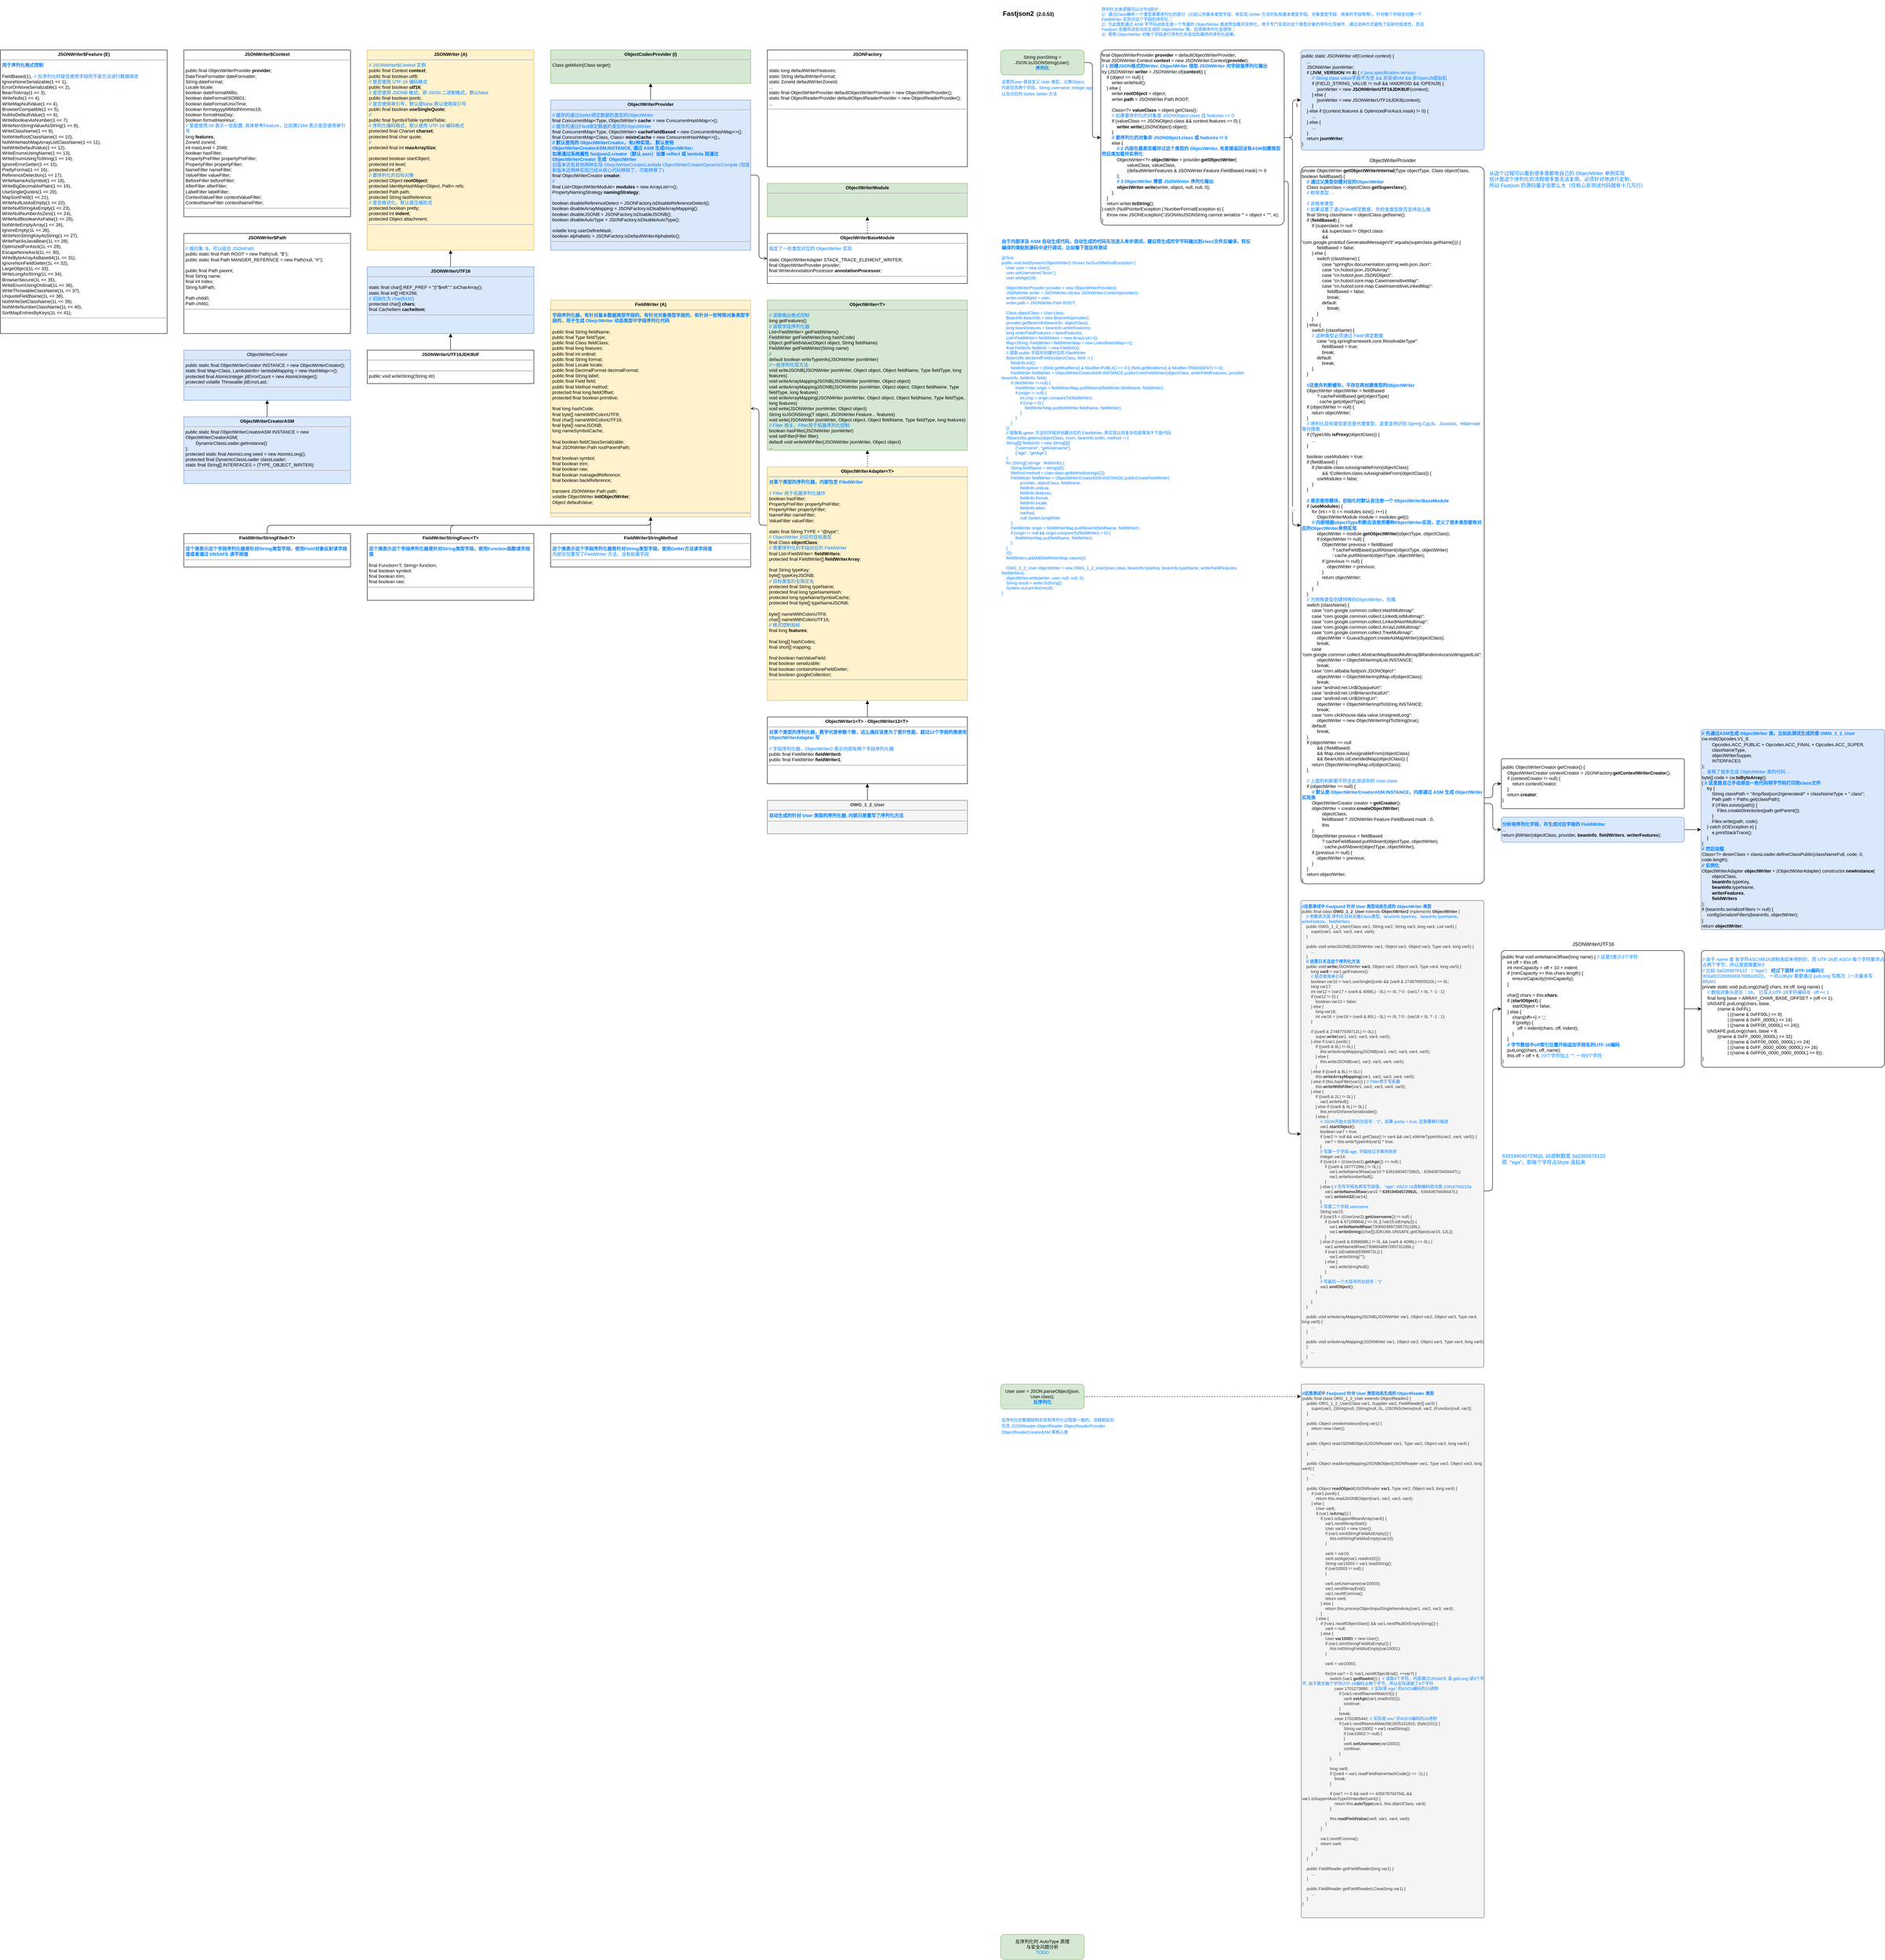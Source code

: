 <mxfile version="21.6.5" type="device">
  <diagram name="第 1 页" id="g6lgx3qi2_SGSoq7ZiQh">
    <mxGraphModel dx="3653" dy="683" grid="1" gridSize="10" guides="1" tooltips="1" connect="1" arrows="1" fold="1" page="1" pageScale="1" pageWidth="827" pageHeight="1169" math="0" shadow="0">
      <root>
        <mxCell id="0" />
        <mxCell id="1" parent="0" />
        <mxCell id="O2tCoPHxbhI8zbObZZQl-1" value="&lt;h1 style=&quot;&quot;&gt;&lt;font style=&quot;font-size: 16px;&quot;&gt;Fastjson2&lt;/font&gt;&lt;span style=&quot;font-size: 23px;&quot;&gt;&amp;nbsp;&lt;/span&gt;&lt;font style=&quot;font-size: 12px;&quot;&gt;(&lt;/font&gt;&lt;font style=&quot;font-size: 12px;&quot;&gt;2.0.53)&lt;/font&gt;&lt;/h1&gt;&lt;div&gt;&lt;font style=&quot;font-size: 12px;&quot;&gt;&lt;br&gt;&lt;/font&gt;&lt;/div&gt;" style="text;html=1;strokeColor=none;fillColor=none;spacing=5;spacingTop=-20;whiteSpace=wrap;overflow=hidden;rounded=0;" parent="1" vertex="1">
          <mxGeometry x="40" y="10" width="320" height="90" as="geometry" />
        </mxCell>
        <mxCell id="O2tCoPHxbhI8zbObZZQl-4" value="" style="edgeStyle=orthogonalEdgeStyle;rounded=1;orthogonalLoop=1;jettySize=auto;html=1;" parent="1" source="O2tCoPHxbhI8zbObZZQl-2" target="O2tCoPHxbhI8zbObZZQl-3" edge="1">
          <mxGeometry relative="1" as="geometry" />
        </mxCell>
        <mxCell id="O2tCoPHxbhI8zbObZZQl-2" value="String jsonString = JSON.toJSONString(user);&lt;br&gt;&lt;font color=&quot;#007fff&quot;&gt;&lt;b&gt;序列化&lt;/b&gt;&lt;/font&gt;" style="rounded=1;whiteSpace=wrap;html=1;fillColor=#d5e8d4;strokeColor=#82b366;fontSize=11;" parent="1" vertex="1">
          <mxGeometry x="40" y="120" width="200" height="60" as="geometry" />
        </mxCell>
        <mxCell id="O2tCoPHxbhI8zbObZZQl-12" value="" style="edgeStyle=orthogonalEdgeStyle;rounded=1;orthogonalLoop=1;jettySize=auto;html=1;" parent="1" source="O2tCoPHxbhI8zbObZZQl-3" target="O2tCoPHxbhI8zbObZZQl-11" edge="1">
          <mxGeometry relative="1" as="geometry" />
        </mxCell>
        <mxCell id="O2tCoPHxbhI8zbObZZQl-13" value="1" style="edgeLabel;html=1;align=center;verticalAlign=middle;resizable=0;points=[];" parent="O2tCoPHxbhI8zbObZZQl-12" vertex="1" connectable="0">
          <mxGeometry x="0.25" y="2" relative="1" as="geometry">
            <mxPoint x="12" y="-17" as="offset" />
          </mxGeometry>
        </mxCell>
        <mxCell id="O2tCoPHxbhI8zbObZZQl-22" style="edgeStyle=orthogonalEdgeStyle;rounded=1;orthogonalLoop=1;jettySize=auto;html=1;exitX=1;exitY=0.5;exitDx=0;exitDy=0;" parent="1" source="O2tCoPHxbhI8zbObZZQl-3" target="O2tCoPHxbhI8zbObZZQl-21" edge="1">
          <mxGeometry relative="1" as="geometry" />
        </mxCell>
        <mxCell id="O2tCoPHxbhI8zbObZZQl-24" value="..." style="edgeLabel;html=1;align=center;verticalAlign=middle;resizable=0;points=[];" parent="O2tCoPHxbhI8zbObZZQl-22" vertex="1" connectable="0">
          <mxGeometry x="0.877" y="1" relative="1" as="geometry">
            <mxPoint as="offset" />
          </mxGeometry>
        </mxCell>
        <mxCell id="9sC5CoJF8o419bWHhUuv-7" style="edgeStyle=orthogonalEdgeStyle;rounded=1;orthogonalLoop=1;jettySize=auto;html=1;exitX=1;exitY=0.75;exitDx=0;exitDy=0;entryX=0;entryY=0.5;entryDx=0;entryDy=0;" parent="1" source="O2tCoPHxbhI8zbObZZQl-3" target="9sC5CoJF8o419bWHhUuv-6" edge="1">
          <mxGeometry relative="1" as="geometry">
            <Array as="points">
              <mxPoint x="730" y="435" />
              <mxPoint x="730" y="2720" />
            </Array>
          </mxGeometry>
        </mxCell>
        <mxCell id="O2tCoPHxbhI8zbObZZQl-3" value="&lt;div style=&quot;font-size: 11px;&quot;&gt;final ObjectWriterProvider &lt;b&gt;provider&lt;/b&gt; = defaultObjectWriterProvider;&lt;/div&gt;&lt;div style=&quot;font-size: 11px;&quot;&gt;final JSONWriter.Context &lt;b&gt;context&lt;/b&gt; = new JSONWriter.Context(&lt;b&gt;provider&lt;/b&gt;);&lt;/div&gt;&lt;div style=&quot;font-size: 11px;&quot;&gt;&lt;font color=&quot;#007fff&quot;&gt;&lt;b&gt;// 1 创建JSON格式的Writer, ObjectWriter 借助 JSONWriter 对字段值序列化输出&lt;/b&gt;&lt;/font&gt;&lt;/div&gt;&lt;div style=&quot;font-size: 11px;&quot;&gt;try (JSONWriter &lt;b&gt;writer&lt;/b&gt; = JSONWriter.of(&lt;b&gt;context&lt;/b&gt;)) {&lt;/div&gt;&lt;div style=&quot;font-size: 11px;&quot;&gt;&amp;nbsp; &amp;nbsp; if (object == null) {&lt;/div&gt;&lt;div style=&quot;font-size: 11px;&quot;&gt;&amp;nbsp; &amp;nbsp; &amp;nbsp; &amp;nbsp; writer.writeNull();&lt;/div&gt;&lt;div style=&quot;font-size: 11px;&quot;&gt;&amp;nbsp; &amp;nbsp; } else {&lt;/div&gt;&lt;div style=&quot;font-size: 11px;&quot;&gt;&amp;nbsp; &amp;nbsp; &amp;nbsp; &amp;nbsp; writer.&lt;b&gt;rootObject&lt;/b&gt; = object;&lt;/div&gt;&lt;div style=&quot;font-size: 11px;&quot;&gt;&amp;nbsp; &amp;nbsp; &amp;nbsp; &amp;nbsp; writer.&lt;b&gt;path&lt;/b&gt; = JSONWriter.Path.ROOT;&lt;/div&gt;&lt;div style=&quot;font-size: 11px;&quot;&gt;&lt;br style=&quot;font-size: 11px;&quot;&gt;&lt;/div&gt;&lt;div style=&quot;font-size: 11px;&quot;&gt;&amp;nbsp; &amp;nbsp; &amp;nbsp; &amp;nbsp; Class&amp;lt;?&amp;gt; &lt;b&gt;valueClass&lt;/b&gt; = object.getClass();&lt;/div&gt;&lt;div style=&quot;font-size: 11px;&quot;&gt;&lt;font color=&quot;#007fff&quot;&gt;&lt;span style=&quot;font-weight: bold;&quot;&gt;&lt;span style=&quot;&quot;&gt;&amp;nbsp; &amp;nbsp; &amp;nbsp; &amp;nbsp; &lt;/span&gt;&lt;/span&gt;// 如果要序列化的对象是 JSONObject.class 且 features == 0&lt;/font&gt;&lt;/div&gt;&lt;div style=&quot;font-size: 11px;&quot;&gt;&amp;nbsp; &amp;nbsp; &amp;nbsp; &amp;nbsp; if (valueClass == JSONObject.class &amp;amp;&amp;amp; context.features == 0) {&lt;/div&gt;&lt;div style=&quot;font-size: 11px;&quot;&gt;&amp;nbsp; &amp;nbsp; &amp;nbsp; &amp;nbsp; &amp;nbsp; &amp;nbsp; &lt;b&gt;writer&lt;/b&gt;.&lt;b&gt;write&lt;/b&gt;((JSONObject) object);&lt;/div&gt;&lt;div style=&quot;font-size: 11px;&quot;&gt;&amp;nbsp; &amp;nbsp; &amp;nbsp; &amp;nbsp; }&amp;nbsp;&lt;/div&gt;&lt;div style=&quot;font-size: 11px;&quot;&gt;&amp;nbsp; &amp;nbsp; &amp;nbsp; &amp;nbsp; &lt;b&gt;&lt;font color=&quot;#007fff&quot;&gt;// 要序列化的对象非 JSONObject.class 或 features != 0&lt;/font&gt;&lt;/b&gt;&lt;br&gt;&lt;/div&gt;&lt;div style=&quot;font-size: 11px;&quot;&gt;&lt;span style=&quot;&quot;&gt;&lt;span style=&quot;white-space: pre;&quot;&gt;&amp;nbsp;&amp;nbsp;&amp;nbsp;&amp;nbsp;    &lt;/span&gt;&lt;/span&gt;else {&lt;/div&gt;&lt;div style=&quot;font-size: 11px;&quot;&gt;&lt;b&gt;&lt;font color=&quot;#007fff&quot;&gt;&lt;span style=&quot;white-space: pre;&quot;&gt;&#x9;&lt;/span&gt;&amp;nbsp; &amp;nbsp; // 2 内部先看是否缓存过这个类型的 ObjectWriter, 有直接返回没有ASM创建类型然后类加载并实例化&lt;/font&gt;&lt;br&gt;&lt;/b&gt;&lt;/div&gt;&lt;div style=&quot;font-size: 11px;&quot;&gt;&amp;nbsp; &amp;nbsp; &amp;nbsp; &amp;nbsp; &amp;nbsp; &amp;nbsp; ObjectWriter&amp;lt;?&amp;gt; &lt;b&gt;objectWriter&lt;/b&gt; = provider.&lt;b&gt;getObjectWriter&lt;/b&gt;(&lt;/div&gt;&lt;div style=&quot;font-size: 11px;&quot;&gt;&amp;nbsp; &amp;nbsp; &amp;nbsp; &amp;nbsp; &amp;nbsp; &amp;nbsp; &amp;nbsp; &amp;nbsp; &amp;nbsp; &amp;nbsp; valueClass,&amp;nbsp;&lt;span style=&quot;background-color: initial;&quot;&gt;valueClass,&lt;/span&gt;&lt;/div&gt;&lt;div style=&quot;font-size: 11px;&quot;&gt;&amp;nbsp; &amp;nbsp; &amp;nbsp; &amp;nbsp; &amp;nbsp; &amp;nbsp; &amp;nbsp; &amp;nbsp; &amp;nbsp; &amp;nbsp; (defaultWriterFeatures &amp;amp; JSONWriter.Feature.FieldBased.mask) != 0&lt;/div&gt;&lt;div style=&quot;font-size: 11px;&quot;&gt;&amp;nbsp; &amp;nbsp; &amp;nbsp; &amp;nbsp; &amp;nbsp; &amp;nbsp; );&lt;/div&gt;&lt;div style=&quot;font-size: 11px;&quot;&gt;&lt;b&gt;&lt;span style=&quot;white-space: pre;&quot;&gt;&#x9;&lt;/span&gt;&amp;nbsp; &amp;nbsp; &lt;font color=&quot;#007fff&quot;&gt;// 3 ObjectWriter 需要 JSONWriter 序列化输出&lt;/font&gt;&lt;/b&gt;&lt;/div&gt;&lt;div style=&quot;font-size: 11px;&quot;&gt;&amp;nbsp; &amp;nbsp; &amp;nbsp; &amp;nbsp; &amp;nbsp; &amp;nbsp; &lt;b&gt;objectWriter&lt;/b&gt;.&lt;b&gt;write&lt;/b&gt;(writer, object, null, null, 0);&lt;/div&gt;&lt;div style=&quot;font-size: 11px;&quot;&gt;&amp;nbsp; &amp;nbsp; &amp;nbsp; &amp;nbsp; }&lt;/div&gt;&lt;div style=&quot;font-size: 11px;&quot;&gt;&amp;nbsp; &amp;nbsp; }&lt;/div&gt;&lt;div style=&quot;font-size: 11px;&quot;&gt;&amp;nbsp; &amp;nbsp; return writer.&lt;b&gt;toString&lt;/b&gt;();&lt;/div&gt;&lt;div style=&quot;font-size: 11px;&quot;&gt;} catch (NullPointerException | NumberFormatException e) {&lt;/div&gt;&lt;div style=&quot;font-size: 11px;&quot;&gt;&amp;nbsp; &amp;nbsp; throw new JSONException(&quot;JSON#toJSONString cannot serialize &#39;&quot; + object + &quot;&#39;&quot;, e);&lt;/div&gt;&lt;div style=&quot;font-size: 11px;&quot;&gt;}&lt;/div&gt;" style="rounded=1;whiteSpace=wrap;html=1;align=left;fontSize=11;arcSize=3;" parent="1" vertex="1">
          <mxGeometry x="280" y="120" width="440" height="420" as="geometry" />
        </mxCell>
        <mxCell id="O2tCoPHxbhI8zbObZZQl-5" value="&lt;p style=&quot;margin: 4px 0px 0px; text-align: center;&quot;&gt;&lt;b&gt;JSONFactory&lt;/b&gt;&lt;br style=&quot;font-size: 11px;&quot;&gt;&lt;/p&gt;&lt;hr style=&quot;font-size: 11px;&quot;&gt;&lt;p style=&quot;margin: 0px 0px 0px 4px;&quot;&gt;&lt;br&gt;&lt;/p&gt;&lt;p style=&quot;margin: 0px 0px 0px 4px;&quot;&gt;&lt;span style=&quot;background-color: initial;&quot;&gt;static long defaultWriterFeatures;&lt;/span&gt;&lt;br&gt;&lt;/p&gt;&lt;p style=&quot;margin: 0px 0px 0px 4px;&quot;&gt;&lt;span style=&quot;background-color: initial;&quot;&gt;static String defaultWriterFormat;&lt;br&gt;&lt;/span&gt;&lt;/p&gt;&lt;p style=&quot;margin: 0px 0px 0px 4px;&quot;&gt;&lt;span style=&quot;background-color: initial;&quot;&gt;static ZoneId defaultWriterZoneId;&lt;br&gt;&lt;/span&gt;&lt;/p&gt;&lt;p style=&quot;margin: 0px 0px 0px 4px; font-size: 11px;&quot;&gt;&lt;span style=&quot;background-color: initial;&quot;&gt;...&lt;/span&gt;&lt;/p&gt;&lt;p style=&quot;margin: 0px 0px 0px 4px; font-size: 11px;&quot;&gt;&lt;span style=&quot;background-color: initial;&quot;&gt;static final ObjectWriterProvider defaultObjectWriterProvider = new ObjectWriterProvider();&lt;/span&gt;&lt;br&gt;&lt;/p&gt;&lt;p style=&quot;margin: 0px 0px 0px 4px;&quot;&gt;static final ObjectReaderProvider defaultObjectReaderProvider = new ObjectReaderProvider();&lt;/p&gt;&lt;p style=&quot;margin: 0px 0px 0px 4px;&quot;&gt;...&lt;/p&gt;&lt;hr style=&quot;font-size: 11px;&quot;&gt;&lt;p style=&quot;margin: 0px 0px 0px 4px; font-size: 11px;&quot;&gt;&lt;br&gt;&lt;/p&gt;" style="verticalAlign=top;align=left;overflow=fill;fontSize=11;fontFamily=Helvetica;html=1;whiteSpace=wrap;" parent="1" vertex="1">
          <mxGeometry x="-520" y="120" width="480" height="280" as="geometry" />
        </mxCell>
        <mxCell id="O2tCoPHxbhI8zbObZZQl-8" style="edgeStyle=orthogonalEdgeStyle;rounded=1;orthogonalLoop=1;jettySize=auto;html=1;exitX=0.5;exitY=0;exitDx=0;exitDy=0;entryX=0.5;entryY=1;entryDx=0;entryDy=0;endArrow=block;endFill=1;" parent="1" source="O2tCoPHxbhI8zbObZZQl-6" target="O2tCoPHxbhI8zbObZZQl-7" edge="1">
          <mxGeometry relative="1" as="geometry" />
        </mxCell>
        <mxCell id="O2tCoPHxbhI8zbObZZQl-27" style="edgeStyle=orthogonalEdgeStyle;rounded=1;orthogonalLoop=1;jettySize=auto;html=1;exitX=1;exitY=0.5;exitDx=0;exitDy=0;entryX=0;entryY=0.5;entryDx=0;entryDy=0;endArrow=open;endFill=0;" parent="1" source="O2tCoPHxbhI8zbObZZQl-6" target="O2tCoPHxbhI8zbObZZQl-26" edge="1">
          <mxGeometry relative="1" as="geometry" />
        </mxCell>
        <mxCell id="O2tCoPHxbhI8zbObZZQl-6" value="&lt;p style=&quot;margin: 4px 0px 0px; text-align: center; font-size: 11px;&quot;&gt;&lt;b style=&quot;font-size: 11px;&quot;&gt;ObjectWriterProvider&lt;/b&gt;&lt;br style=&quot;font-size: 11px;&quot;&gt;&lt;/p&gt;&lt;hr style=&quot;font-size: 11px;&quot;&gt;&lt;p style=&quot;margin: 0px 0px 0px 4px; font-size: 11px;&quot;&gt;&lt;font color=&quot;#007fff&quot;&gt;// 缓存的通过Setter绑定数据的类型的ObjectWriter&lt;/font&gt;&lt;/p&gt;&lt;p style=&quot;margin: 0px 0px 0px 4px; font-size: 11px;&quot;&gt;final ConcurrentMap&amp;lt;Type, ObjectWriter&amp;gt; &lt;b&gt;cache&lt;/b&gt; = new ConcurrentHashMap&amp;lt;&amp;gt;();&lt;/p&gt;&lt;p style=&quot;border-color: var(--border-color); margin: 0px 0px 0px 4px;&quot;&gt;&lt;font style=&quot;border-color: var(--border-color);&quot; color=&quot;#007fff&quot;&gt;// 缓存的通过Filed绑定数据的类型的ObjectWriter&lt;/font&gt;&lt;/p&gt;&lt;p style=&quot;margin: 0px 0px 0px 4px; font-size: 11px;&quot;&gt;final ConcurrentMap&amp;lt;Type, ObjectWriter&amp;gt; &lt;b&gt;cacheFieldBased&lt;/b&gt; = new ConcurrentHashMap&amp;lt;&amp;gt;();&lt;/p&gt;&lt;p style=&quot;margin: 0px 0px 0px 4px; font-size: 11px;&quot;&gt;final ConcurrentMap&amp;lt;Class, Class&amp;gt; &lt;b&gt;mixInCache&lt;/b&gt; = new ConcurrentHashMap&amp;lt;&amp;gt;();、&lt;/p&gt;&lt;p style=&quot;margin: 0px 0px 0px 4px; font-size: 11px;&quot;&gt;&lt;font color=&quot;#007fff&quot;&gt;&lt;b&gt;// 默认使用的 ObjectWriterCreator，有2种实现， 默认使用ObjectWriterCreatorASM.INSTANCE, 通过 ASM 生成ObjectWriter;&lt;/b&gt;&lt;/font&gt;&lt;/p&gt;&lt;p style=&quot;margin: 0px 0px 0px 4px; font-size: 11px;&quot;&gt;&lt;font color=&quot;#007fff&quot;&gt;&lt;b&gt;如果通过系统属性 fastjson2.creator（默认 asm）设置 reflect 或 lambda 则通过 ObjectWriterCreator 生成&amp;nbsp; ObjectWriter&lt;/b&gt;&lt;/font&gt;&lt;/p&gt;&lt;p style=&quot;margin: 0px 0px 0px 4px; font-size: 11px;&quot;&gt;&lt;font color=&quot;#007fff&quot;&gt;旧版本还有其他两种实现 ObejctWriterCreatorLambda ObjectWriterCreatorDynamicCompile (但是新版本这两种实现已经从核心代码移除了，可能转移了)&lt;/font&gt;&lt;/p&gt;&lt;p style=&quot;margin: 0px 0px 0px 4px; font-size: 11px;&quot;&gt;final ObjectWriterCreator &lt;b&gt;creator&lt;/b&gt;;&lt;/p&gt;&lt;p style=&quot;margin: 0px 0px 0px 4px; font-size: 11px;&quot;&gt;&lt;font color=&quot;#007fff&quot;&gt;//&lt;/font&gt;&lt;/p&gt;&lt;p style=&quot;margin: 0px 0px 0px 4px; font-size: 11px;&quot;&gt;final List&amp;lt;ObjectWriterModule&amp;gt; &lt;b&gt;modules&lt;/b&gt; = new ArrayList&amp;lt;&amp;gt;();&lt;/p&gt;&lt;p style=&quot;margin: 0px 0px 0px 4px; font-size: 11px;&quot;&gt;PropertyNamingStrategy &lt;b&gt;namingStrategy&lt;/b&gt;;&lt;/p&gt;&lt;p style=&quot;margin: 0px 0px 0px 4px; font-size: 11px;&quot;&gt;&lt;br style=&quot;font-size: 11px;&quot;&gt;&lt;/p&gt;&lt;p style=&quot;margin: 0px 0px 0px 4px; font-size: 11px;&quot;&gt;boolean disableReferenceDetect = JSONFactory.isDisableReferenceDetect();&lt;/p&gt;&lt;p style=&quot;margin: 0px 0px 0px 4px; font-size: 11px;&quot;&gt;boolean disableArrayMapping = JSONFactory.isDisableArrayMapping();&lt;/p&gt;&lt;p style=&quot;margin: 0px 0px 0px 4px; font-size: 11px;&quot;&gt;boolean disableJSONB = JSONFactory.isDisableJSONB();&lt;/p&gt;&lt;p style=&quot;margin: 0px 0px 0px 4px; font-size: 11px;&quot;&gt;boolean disableAutoType = JSONFactory.isDisableAutoType();&lt;/p&gt;&lt;p style=&quot;margin: 0px 0px 0px 4px; font-size: 11px;&quot;&gt;&lt;br style=&quot;font-size: 11px;&quot;&gt;&lt;/p&gt;&lt;p style=&quot;margin: 0px 0px 0px 4px; font-size: 11px;&quot;&gt;volatile long userDefineMask;&lt;/p&gt;&lt;p style=&quot;margin: 0px 0px 0px 4px; font-size: 11px;&quot;&gt;boolean alphabetic = JSONFactory.isDefaultWriterAlphabetic();&lt;/p&gt;&lt;hr style=&quot;font-size: 11px;&quot;&gt;&lt;p style=&quot;margin: 0px 0px 0px 4px; font-size: 11px;&quot;&gt;&lt;br&gt;&lt;/p&gt;" style="verticalAlign=top;align=left;overflow=fill;fontSize=11;fontFamily=Helvetica;html=1;whiteSpace=wrap;fillColor=#dae8fc;strokeColor=#6c8ebf;" parent="1" vertex="1">
          <mxGeometry x="-1040" y="240" width="480" height="360" as="geometry" />
        </mxCell>
        <mxCell id="O2tCoPHxbhI8zbObZZQl-7" value="&lt;p style=&quot;margin: 4px 0px 0px; text-align: center;&quot;&gt;&lt;b&gt;ObjectCodecProvider (I)&lt;/b&gt;&lt;br style=&quot;font-size: 11px;&quot;&gt;&lt;/p&gt;&lt;hr style=&quot;font-size: 11px;&quot;&gt;&lt;p style=&quot;margin: 0px 0px 0px 4px; font-size: 11px;&quot;&gt;&lt;/p&gt;&lt;p style=&quot;margin: 0px 0px 0px 4px;&quot;&gt;Class getMixIn(Class target);&lt;br&gt;&lt;/p&gt;" style="verticalAlign=top;align=left;overflow=fill;fontSize=11;fontFamily=Helvetica;html=1;whiteSpace=wrap;fillColor=#d5e8d4;strokeColor=#82b366;" parent="1" vertex="1">
          <mxGeometry x="-1040" y="120" width="480" height="80" as="geometry" />
        </mxCell>
        <mxCell id="O2tCoPHxbhI8zbObZZQl-9" value="&lt;p style=&quot;margin: 4px 0px 0px; text-align: center;&quot;&gt;&lt;b&gt;JSONWriter (A)&lt;/b&gt;&lt;br style=&quot;font-size: 11px;&quot;&gt;&lt;/p&gt;&lt;hr style=&quot;font-size: 11px;&quot;&gt;&lt;p style=&quot;margin: 0px 0px 0px 4px; font-size: 11px;&quot;&gt;&lt;font color=&quot;#007fff&quot;&gt;// JSONWriter$Context 实例&lt;/font&gt;&lt;/p&gt;&lt;p style=&quot;margin: 0px 0px 0px 4px;&quot;&gt;public final Context &lt;b&gt;context&lt;/b&gt;;&lt;/p&gt;&lt;p style=&quot;margin: 0px 0px 0px 4px;&quot;&gt;public final boolean utf8;&lt;/p&gt;&lt;p style=&quot;margin: 0px 0px 0px 4px;&quot;&gt;&lt;font color=&quot;#007fff&quot;&gt;// 是否使用 UTF-16 编码格式&lt;/font&gt;&lt;/p&gt;&lt;p style=&quot;margin: 0px 0px 0px 4px;&quot;&gt;public final boolean &lt;b&gt;utf16&lt;/b&gt;;&lt;/p&gt;&lt;p style=&quot;margin: 0px 0px 0px 4px;&quot;&gt;&lt;font color=&quot;#007fff&quot;&gt;// 是否使用 JSONB 格式，即 JSON 二进制格式，默认false&lt;/font&gt;&lt;/p&gt;&lt;p style=&quot;margin: 0px 0px 0px 4px;&quot;&gt;public final boolean jsonb;&lt;/p&gt;&lt;p style=&quot;margin: 0px 0px 0px 4px;&quot;&gt;&lt;font color=&quot;#007fff&quot;&gt;// 是否使用单引号，默认是false 默认使用双引号&lt;/font&gt;&lt;/p&gt;&lt;p style=&quot;margin: 0px 0px 0px 4px;&quot;&gt;public final boolean &lt;b&gt;useSingleQuote&lt;/b&gt;;&lt;/p&gt;&lt;p style=&quot;margin: 0px 0px 0px 4px;&quot;&gt;&lt;font color=&quot;#007fff&quot;&gt;//&lt;/font&gt;&lt;/p&gt;&lt;p style=&quot;margin: 0px 0px 0px 4px;&quot;&gt;public final SymbolTable symbolTable;&lt;/p&gt;&lt;p style=&quot;margin: 0px 0px 0px 4px;&quot;&gt;&lt;font color=&quot;#007fff&quot;&gt;// 序列化编码格式，默认使用 UTF-16 编码格式&lt;/font&gt;&lt;/p&gt;&lt;p style=&quot;margin: 0px 0px 0px 4px;&quot;&gt;protected final Charset &lt;b&gt;charset&lt;/b&gt;;&lt;/p&gt;&lt;p style=&quot;margin: 0px 0px 0px 4px;&quot;&gt;protected final char quote;&lt;/p&gt;&lt;p style=&quot;margin: 0px 0px 0px 4px;&quot;&gt;&lt;font color=&quot;#007fff&quot;&gt;//&lt;/font&gt;&lt;/p&gt;&lt;p style=&quot;margin: 0px 0px 0px 4px;&quot;&gt;protected final int &lt;b&gt;maxArraySize&lt;/b&gt;;&lt;/p&gt;&lt;p style=&quot;margin: 0px 0px 0px 4px;&quot;&gt;&lt;br&gt;&lt;/p&gt;&lt;p style=&quot;margin: 0px 0px 0px 4px;&quot;&gt;protected boolean startObject;&lt;/p&gt;&lt;p style=&quot;margin: 0px 0px 0px 4px;&quot;&gt;protected int level;&lt;/p&gt;&lt;p style=&quot;margin: 0px 0px 0px 4px;&quot;&gt;protected int off;&lt;/p&gt;&lt;p style=&quot;margin: 0px 0px 0px 4px;&quot;&gt;&lt;font color=&quot;#007fff&quot;&gt;// 要序列化的目标对象&lt;/font&gt;&lt;/p&gt;&lt;p style=&quot;margin: 0px 0px 0px 4px;&quot;&gt;protected Object &lt;b&gt;rootObject&lt;/b&gt;;&lt;/p&gt;&lt;p style=&quot;margin: 0px 0px 0px 4px;&quot;&gt;protected IdentityHashMap&amp;lt;Object, Path&amp;gt; refs;&lt;/p&gt;&lt;p style=&quot;margin: 0px 0px 0px 4px;&quot;&gt;protected Path path;&lt;/p&gt;&lt;p style=&quot;margin: 0px 0px 0px 4px;&quot;&gt;protected String lastReference;&lt;/p&gt;&lt;p style=&quot;margin: 0px 0px 0px 4px;&quot;&gt;&lt;font color=&quot;#007fff&quot;&gt;// 是否格式化，默认是压缩形式&lt;/font&gt;&lt;/p&gt;&lt;p style=&quot;margin: 0px 0px 0px 4px;&quot;&gt;protected boolean pretty;&lt;/p&gt;&lt;p style=&quot;margin: 0px 0px 0px 4px;&quot;&gt;protected int &lt;b&gt;indent&lt;/b&gt;;&lt;/p&gt;&lt;p style=&quot;margin: 0px 0px 0px 4px;&quot;&gt;protected Object attachment;&lt;/p&gt;&lt;hr style=&quot;font-size: 11px;&quot;&gt;&lt;p style=&quot;margin: 0px 0px 0px 4px; font-size: 11px;&quot;&gt;&lt;br&gt;&lt;/p&gt;" style="verticalAlign=top;align=left;overflow=fill;fontSize=11;fontFamily=Helvetica;html=1;whiteSpace=wrap;fillColor=#fff2cc;strokeColor=#d6b656;" parent="1" vertex="1">
          <mxGeometry x="-1480" y="120" width="400" height="480" as="geometry" />
        </mxCell>
        <mxCell id="O2tCoPHxbhI8zbObZZQl-10" value="&lt;p style=&quot;margin: 4px 0px 0px; text-align: center;&quot;&gt;&lt;b&gt;JSONWriter$Context&lt;/b&gt;&lt;/p&gt;&lt;hr style=&quot;font-size: 11px;&quot;&gt;&lt;p style=&quot;margin: 0px 0px 0px 4px; font-size: 11px;&quot;&gt;&lt;br&gt;&lt;/p&gt;&lt;p style=&quot;margin: 0px 0px 0px 4px;&quot;&gt;public final ObjectWriterProvider &lt;b&gt;provider&lt;/b&gt;;&lt;/p&gt;&lt;p style=&quot;margin: 0px 0px 0px 4px;&quot;&gt;DateTimeFormatter dateFormatter;&lt;/p&gt;&lt;p style=&quot;margin: 0px 0px 0px 4px;&quot;&gt;String dateFormat;&lt;/p&gt;&lt;p style=&quot;margin: 0px 0px 0px 4px;&quot;&gt;Locale locale;&lt;/p&gt;&lt;p style=&quot;margin: 0px 0px 0px 4px;&quot;&gt;boolean dateFormatMillis;&lt;/p&gt;&lt;p style=&quot;margin: 0px 0px 0px 4px;&quot;&gt;boolean dateFormatISO8601;&lt;/p&gt;&lt;p style=&quot;margin: 0px 0px 0px 4px;&quot;&gt;boolean dateFormatUnixTime;&lt;/p&gt;&lt;p style=&quot;margin: 0px 0px 0px 4px;&quot;&gt;boolean formatyyyyMMddhhmmss19;&lt;/p&gt;&lt;p style=&quot;margin: 0px 0px 0px 4px;&quot;&gt;boolean formatHasDay;&lt;/p&gt;&lt;p style=&quot;margin: 0px 0px 0px 4px;&quot;&gt;boolean formatHasHour;&lt;/p&gt;&lt;p style=&quot;margin: 0px 0px 0px 4px;&quot;&gt;&lt;font color=&quot;#007fff&quot;&gt;// 里面使用 bit 表示一些配置, 具体参考Feature，比如第21bit 表示是否使用单引号&amp;nbsp;&lt;/font&gt;&lt;/p&gt;&lt;p style=&quot;margin: 0px 0px 0px 4px;&quot;&gt;long &lt;b&gt;features&lt;/b&gt;;&lt;/p&gt;&lt;p style=&quot;margin: 0px 0px 0px 4px;&quot;&gt;ZoneId zoneId;&lt;/p&gt;&lt;p style=&quot;margin: 0px 0px 0px 4px;&quot;&gt;int maxLevel = 2048;&lt;/p&gt;&lt;p style=&quot;margin: 0px 0px 0px 4px;&quot;&gt;boolean hasFilter;&lt;/p&gt;&lt;p style=&quot;margin: 0px 0px 0px 4px;&quot;&gt;PropertyPreFilter propertyPreFilter;&lt;/p&gt;&lt;p style=&quot;margin: 0px 0px 0px 4px;&quot;&gt;PropertyFilter propertyFilter;&lt;/p&gt;&lt;p style=&quot;margin: 0px 0px 0px 4px;&quot;&gt;NameFilter nameFilter;&lt;/p&gt;&lt;p style=&quot;margin: 0px 0px 0px 4px;&quot;&gt;ValueFilter valueFilter;&lt;/p&gt;&lt;p style=&quot;margin: 0px 0px 0px 4px;&quot;&gt;BeforeFilter beforeFilter;&lt;/p&gt;&lt;p style=&quot;margin: 0px 0px 0px 4px;&quot;&gt;AfterFilter afterFilter;&lt;/p&gt;&lt;p style=&quot;margin: 0px 0px 0px 4px;&quot;&gt;LabelFilter labelFilter;&lt;/p&gt;&lt;p style=&quot;margin: 0px 0px 0px 4px;&quot;&gt;ContextValueFilter contextValueFilter;&lt;/p&gt;&lt;p style=&quot;margin: 0px 0px 0px 4px;&quot;&gt;ContextNameFilter contextNameFilter;&lt;/p&gt;&lt;hr style=&quot;font-size: 11px;&quot;&gt;&lt;p style=&quot;margin: 0px 0px 0px 4px; font-size: 11px;&quot;&gt;&lt;br&gt;&lt;/p&gt;" style="verticalAlign=top;align=left;overflow=fill;fontSize=11;fontFamily=Helvetica;html=1;whiteSpace=wrap;" parent="1" vertex="1">
          <mxGeometry x="-1920" y="120" width="400" height="400" as="geometry" />
        </mxCell>
        <mxCell id="O2tCoPHxbhI8zbObZZQl-11" value="&lt;div style=&quot;&quot;&gt;&lt;div style=&quot;&quot;&gt;public static JSONWriter of(Context context) {&lt;/div&gt;&lt;div style=&quot;&quot;&gt;&amp;nbsp; &amp;nbsp; ...&lt;/div&gt;&lt;div style=&quot;&quot;&gt;&amp;nbsp; &amp;nbsp; JSONWriter jsonWriter;&lt;/div&gt;&lt;div style=&quot;&quot;&gt;&amp;nbsp; &amp;nbsp; if (&lt;b&gt;JVM_VERSION == 8&lt;/b&gt;) {&lt;font color=&quot;#007fff&quot;&gt; // java.specification.version&lt;/font&gt;&lt;/div&gt;&lt;div style=&quot;&quot;&gt;&lt;font color=&quot;#007fff&quot;&gt;&lt;span style=&quot;&quot;&gt;&lt;span style=&quot;white-space: pre;&quot;&gt;&amp;nbsp;&amp;nbsp;&amp;nbsp;&amp;nbsp;    &lt;/span&gt;&lt;/span&gt;// String.class value字段不为空 &amp;amp;&amp;amp; 非安卓VM &amp;amp;&amp;amp; 非OpenJ9虚拟机&lt;br&gt;&lt;/font&gt;&lt;/div&gt;&lt;div style=&quot;&quot;&gt;&amp;nbsp; &amp;nbsp; &amp;nbsp; &amp;nbsp; if (FIELD_STRING_VALUE != null &amp;amp;&amp;amp; !ANDROID &amp;amp;&amp;amp; !OPENJ9) {&lt;/div&gt;&lt;div style=&quot;&quot;&gt;&amp;nbsp; &amp;nbsp; &amp;nbsp; &amp;nbsp; &amp;nbsp; &amp;nbsp; jsonWriter = new &lt;b&gt;JSONWriterUTF16JDK8UF&lt;/b&gt;(context);&lt;/div&gt;&lt;div style=&quot;&quot;&gt;&amp;nbsp; &amp;nbsp; &amp;nbsp; &amp;nbsp; } else {&lt;/div&gt;&lt;div style=&quot;&quot;&gt;&amp;nbsp; &amp;nbsp; &amp;nbsp; &amp;nbsp; &amp;nbsp; &amp;nbsp; jsonWriter = new JSONWriterUTF16JDK8(context);&lt;/div&gt;&lt;div style=&quot;&quot;&gt;&amp;nbsp; &amp;nbsp; &amp;nbsp; &amp;nbsp; }&lt;/div&gt;&lt;div style=&quot;&quot;&gt;&amp;nbsp; &amp;nbsp; } else if ((context.features &amp;amp; OptimizedForAscii.mask) != 0) {&lt;/div&gt;&lt;div style=&quot;&quot;&gt;&amp;nbsp; &amp;nbsp; &amp;nbsp; &amp;nbsp; ...&lt;/div&gt;&lt;div style=&quot;&quot;&gt;&amp;nbsp; &amp;nbsp; } else {&lt;/div&gt;&lt;div style=&quot;&quot;&gt;&amp;nbsp; &amp;nbsp; &amp;nbsp; &amp;nbsp; ...&lt;/div&gt;&lt;div style=&quot;&quot;&gt;&amp;nbsp; &amp;nbsp; }&lt;/div&gt;&lt;div style=&quot;&quot;&gt;&amp;nbsp; &amp;nbsp; return &lt;b&gt;jsonWriter&lt;/b&gt;;&lt;/div&gt;&lt;div style=&quot;&quot;&gt;}&lt;/div&gt;&lt;/div&gt;" style="rounded=1;whiteSpace=wrap;html=1;align=left;fontSize=11;arcSize=3;fillColor=#dae8fc;strokeColor=#6c8ebf;" parent="1" vertex="1">
          <mxGeometry x="760" y="120" width="440" height="240" as="geometry" />
        </mxCell>
        <mxCell id="O2tCoPHxbhI8zbObZZQl-15" style="edgeStyle=orthogonalEdgeStyle;rounded=1;orthogonalLoop=1;jettySize=auto;html=1;exitX=0.5;exitY=0;exitDx=0;exitDy=0;endArrow=block;endFill=1;" parent="1" source="O2tCoPHxbhI8zbObZZQl-14" target="O2tCoPHxbhI8zbObZZQl-9" edge="1">
          <mxGeometry relative="1" as="geometry" />
        </mxCell>
        <mxCell id="O2tCoPHxbhI8zbObZZQl-14" value="&lt;p style=&quot;margin: 4px 0px 0px; text-align: center;&quot;&gt;&lt;b&gt;JSONWriterUTF16&lt;/b&gt;&lt;br style=&quot;font-size: 11px;&quot;&gt;&lt;/p&gt;&lt;hr style=&quot;font-size: 11px;&quot;&gt;&lt;p style=&quot;margin: 0px 0px 0px 4px; font-size: 11px;&quot;&gt;&lt;br&gt;&lt;/p&gt;&lt;p style=&quot;margin: 0px 0px 0px 4px;&quot;&gt;static final char[] REF_PREF = &quot;{\&quot;$ref\&quot;:&quot;.toCharArray();&lt;/p&gt;&lt;p style=&quot;margin: 0px 0px 0px 4px;&quot;&gt;static final int[] HEX256;&lt;/p&gt;&lt;p style=&quot;margin: 0px 0px 0px 4px;&quot;&gt;&lt;font color=&quot;#007fff&quot;&gt;// 初始化为 char[8192]&lt;/font&gt;&lt;/p&gt;&lt;p style=&quot;margin: 0px 0px 0px 4px;&quot;&gt;protected char[] &lt;b&gt;chars&lt;/b&gt;;&lt;/p&gt;&lt;p style=&quot;margin: 0px 0px 0px 4px;&quot;&gt;final CacheItem &lt;b&gt;cacheItem&lt;/b&gt;;&lt;/p&gt;&lt;hr style=&quot;font-size: 11px;&quot;&gt;&lt;p style=&quot;margin: 0px 0px 0px 4px; font-size: 11px;&quot;&gt;&lt;br&gt;&lt;/p&gt;" style="verticalAlign=top;align=left;overflow=fill;fontSize=11;fontFamily=Helvetica;html=1;whiteSpace=wrap;fillColor=#dae8fc;strokeColor=#6c8ebf;" parent="1" vertex="1">
          <mxGeometry x="-1480" y="640" width="400" height="160" as="geometry" />
        </mxCell>
        <mxCell id="O2tCoPHxbhI8zbObZZQl-17" style="edgeStyle=orthogonalEdgeStyle;rounded=1;orthogonalLoop=1;jettySize=auto;html=1;exitX=0.5;exitY=0;exitDx=0;exitDy=0;endArrow=block;endFill=1;" parent="1" source="O2tCoPHxbhI8zbObZZQl-16" target="O2tCoPHxbhI8zbObZZQl-14" edge="1">
          <mxGeometry relative="1" as="geometry" />
        </mxCell>
        <mxCell id="O2tCoPHxbhI8zbObZZQl-16" value="&lt;p style=&quot;margin: 4px 0px 0px; text-align: center;&quot;&gt;&lt;b&gt;JSONWriterUTF16JDK8UF&lt;/b&gt;&lt;br style=&quot;font-size: 11px;&quot;&gt;&lt;/p&gt;&lt;hr style=&quot;font-size: 11px;&quot;&gt;&lt;p style=&quot;margin: 0px 0px 0px 4px; font-size: 11px;&quot;&gt;&lt;br&gt;&lt;/p&gt;&lt;hr style=&quot;font-size: 11px;&quot;&gt;&lt;p style=&quot;margin: 0px 0px 0px 4px;&quot;&gt;public void writeString(String str)&lt;br&gt;&lt;/p&gt;" style="verticalAlign=top;align=left;overflow=fill;fontSize=11;fontFamily=Helvetica;html=1;whiteSpace=wrap;" parent="1" vertex="1">
          <mxGeometry x="-1480" y="840" width="400" height="80" as="geometry" />
        </mxCell>
        <mxCell id="O2tCoPHxbhI8zbObZZQl-18" value="&lt;p style=&quot;margin: 4px 0px 0px; text-align: center;&quot;&gt;&lt;b&gt;JSONWriter$Path&lt;/b&gt;&lt;/p&gt;&lt;hr style=&quot;font-size: 11px;&quot;&gt;&lt;p style=&quot;margin: 0px 0px 0px 4px; font-size: 11px;&quot;&gt;&lt;font color=&quot;#007fff&quot;&gt;// 根对象: $，可以结合 JSONPath&amp;nbsp;&lt;/font&gt;&lt;/p&gt;&lt;p style=&quot;margin: 0px 0px 0px 4px;&quot;&gt;public static final Path ROOT = new Path(null, &quot;$&quot;);&lt;/p&gt;&lt;p style=&quot;margin: 0px 0px 0px 4px;&quot;&gt;public static final Path MANGER_REFERNCE = new Path(null, &quot;#&quot;);&lt;/p&gt;&lt;p style=&quot;margin: 0px 0px 0px 4px;&quot;&gt;&lt;br&gt;&lt;/p&gt;&lt;p style=&quot;margin: 0px 0px 0px 4px;&quot;&gt;public final Path parent;&lt;/p&gt;&lt;p style=&quot;margin: 0px 0px 0px 4px;&quot;&gt;final String name;&lt;/p&gt;&lt;p style=&quot;margin: 0px 0px 0px 4px;&quot;&gt;final int index;&lt;/p&gt;&lt;p style=&quot;margin: 0px 0px 0px 4px;&quot;&gt;String fullPath;&lt;/p&gt;&lt;p style=&quot;margin: 0px 0px 0px 4px;&quot;&gt;&lt;br&gt;&lt;/p&gt;&lt;p style=&quot;margin: 0px 0px 0px 4px;&quot;&gt;Path child0;&lt;/p&gt;&lt;p style=&quot;margin: 0px 0px 0px 4px;&quot;&gt;Path child1;&lt;/p&gt;&lt;hr style=&quot;font-size: 11px;&quot;&gt;&lt;p style=&quot;margin: 0px 0px 0px 4px; font-size: 11px;&quot;&gt;&lt;br&gt;&lt;/p&gt;" style="verticalAlign=top;align=left;overflow=fill;fontSize=11;fontFamily=Helvetica;html=1;whiteSpace=wrap;" parent="1" vertex="1">
          <mxGeometry x="-1920" y="560" width="400" height="240" as="geometry" />
        </mxCell>
        <mxCell id="O2tCoPHxbhI8zbObZZQl-19" value="&lt;p style=&quot;margin: 4px 0px 0px; text-align: center;&quot;&gt;&lt;b&gt;JSONWriter$&lt;/b&gt;&lt;b style=&quot;background-color: initial;&quot;&gt;Feature (E)&lt;/b&gt;&lt;/p&gt;&lt;hr style=&quot;font-size: 11px;&quot;&gt;&lt;p style=&quot;margin: 0px 0px 0px 4px; font-size: 11px;&quot;&gt;&lt;b&gt;&lt;font color=&quot;#007fff&quot;&gt;用于序列化格式控制&lt;/font&gt;&lt;/b&gt;&lt;/p&gt;&lt;p style=&quot;margin: 0px 0px 0px 4px; font-size: 11px;&quot;&gt;&lt;br&gt;&lt;/p&gt;&lt;p style=&quot;margin: 0px 0px 0px 4px;&quot;&gt;FieldBased(1),&lt;span style=&quot;white-space: pre;&quot;&gt;&#x9;&lt;/span&gt;&amp;nbsp;&lt;font color=&quot;#007fff&quot;&gt;// 反序列化时是否使用字段而不是方法进行数据绑定&lt;/font&gt;&lt;/p&gt;&lt;p style=&quot;margin: 0px 0px 0px 4px;&quot;&gt;IgnoreNoneSerializable(1 &amp;lt;&amp;lt; 1),&lt;/p&gt;&lt;p style=&quot;margin: 0px 0px 0px 4px;&quot;&gt;ErrorOnNoneSerializable(1 &amp;lt;&amp;lt; 2),&lt;/p&gt;&lt;p style=&quot;margin: 0px 0px 0px 4px;&quot;&gt;BeanToArray(1 &amp;lt;&amp;lt; 3),&lt;/p&gt;&lt;p style=&quot;margin: 0px 0px 0px 4px;&quot;&gt;WriteNulls(1 &amp;lt;&amp;lt; 4),&lt;/p&gt;&lt;p style=&quot;margin: 0px 0px 0px 4px;&quot;&gt;WriteMapNullValue(1 &amp;lt;&amp;lt; 4),&lt;/p&gt;&lt;p style=&quot;margin: 0px 0px 0px 4px;&quot;&gt;BrowserCompatible(1 &amp;lt;&amp;lt; 5),&lt;/p&gt;&lt;p style=&quot;margin: 0px 0px 0px 4px;&quot;&gt;NullAsDefaultValue(1 &amp;lt;&amp;lt; 6),&lt;/p&gt;&lt;p style=&quot;margin: 0px 0px 0px 4px;&quot;&gt;WriteBooleanAsNumber(1 &amp;lt;&amp;lt; 7),&lt;/p&gt;&lt;p style=&quot;margin: 0px 0px 0px 4px;&quot;&gt;WriteNonStringValueAsString(1 &amp;lt;&amp;lt; 8),&lt;/p&gt;&lt;p style=&quot;margin: 0px 0px 0px 4px;&quot;&gt;WriteClassName(1 &amp;lt;&amp;lt; 9),&lt;/p&gt;&lt;p style=&quot;margin: 0px 0px 0px 4px;&quot;&gt;NotWriteRootClassName(1 &amp;lt;&amp;lt; 10),&lt;/p&gt;&lt;p style=&quot;margin: 0px 0px 0px 4px;&quot;&gt;NotWriteHashMapArrayListClassName(1 &amp;lt;&amp;lt; 11),&lt;/p&gt;&lt;p style=&quot;margin: 0px 0px 0px 4px;&quot;&gt;NotWriteDefaultValue(1 &amp;lt;&amp;lt; 12),&lt;/p&gt;&lt;p style=&quot;margin: 0px 0px 0px 4px;&quot;&gt;WriteEnumsUsingName(1 &amp;lt;&amp;lt; 13),&lt;/p&gt;&lt;p style=&quot;margin: 0px 0px 0px 4px;&quot;&gt;WriteEnumUsingToString(1 &amp;lt;&amp;lt; 14),&lt;/p&gt;&lt;p style=&quot;margin: 0px 0px 0px 4px;&quot;&gt;IgnoreErrorGetter(1 &amp;lt;&amp;lt; 15),&lt;/p&gt;&lt;p style=&quot;margin: 0px 0px 0px 4px;&quot;&gt;PrettyFormat(1 &amp;lt;&amp;lt; 16),&lt;/p&gt;&lt;p style=&quot;margin: 0px 0px 0px 4px;&quot;&gt;ReferenceDetection(1 &amp;lt;&amp;lt; 17),&lt;/p&gt;&lt;p style=&quot;margin: 0px 0px 0px 4px;&quot;&gt;WriteNameAsSymbol(1 &amp;lt;&amp;lt; 18),&lt;/p&gt;&lt;p style=&quot;margin: 0px 0px 0px 4px;&quot;&gt;WriteBigDecimalAsPlain(1 &amp;lt;&amp;lt; 19),&lt;/p&gt;&lt;p style=&quot;margin: 0px 0px 0px 4px;&quot;&gt;UseSingleQuotes(1 &amp;lt;&amp;lt; 20),&lt;/p&gt;&lt;p style=&quot;margin: 0px 0px 0px 4px;&quot;&gt;MapSortField(1 &amp;lt;&amp;lt; 21),&lt;/p&gt;&lt;p style=&quot;margin: 0px 0px 0px 4px;&quot;&gt;WriteNullListAsEmpty(1 &amp;lt;&amp;lt; 22),&lt;/p&gt;&lt;p style=&quot;margin: 0px 0px 0px 4px;&quot;&gt;WriteNullStringAsEmpty(1 &amp;lt;&amp;lt; 23),&lt;/p&gt;&lt;p style=&quot;margin: 0px 0px 0px 4px;&quot;&gt;WriteNullNumberAsZero(1 &amp;lt;&amp;lt; 24),&lt;/p&gt;&lt;p style=&quot;margin: 0px 0px 0px 4px;&quot;&gt;WriteNullBooleanAsFalse(1 &amp;lt;&amp;lt; 25),&lt;/p&gt;&lt;p style=&quot;margin: 0px 0px 0px 4px;&quot;&gt;NotWriteEmptyArray(1 &amp;lt;&amp;lt; 26),&lt;/p&gt;&lt;p style=&quot;margin: 0px 0px 0px 4px;&quot;&gt;IgnoreEmpty(1L &amp;lt;&amp;lt; 26),&lt;/p&gt;&lt;p style=&quot;margin: 0px 0px 0px 4px;&quot;&gt;WriteNonStringKeyAsString(1 &amp;lt;&amp;lt; 27),&lt;/p&gt;&lt;p style=&quot;margin: 0px 0px 0px 4px;&quot;&gt;WritePairAsJavaBean(1L &amp;lt;&amp;lt; 28),&lt;/p&gt;&lt;p style=&quot;margin: 0px 0px 0px 4px;&quot;&gt;OptimizedForAscii(1L &amp;lt;&amp;lt; 29),&lt;/p&gt;&lt;p style=&quot;margin: 0px 0px 0px 4px;&quot;&gt;EscapeNoneAscii(1L &amp;lt;&amp;lt; 30),&lt;/p&gt;&lt;p style=&quot;margin: 0px 0px 0px 4px;&quot;&gt;WriteByteArrayAsBase64(1L &amp;lt;&amp;lt; 31),&lt;/p&gt;&lt;p style=&quot;margin: 0px 0px 0px 4px;&quot;&gt;IgnoreNonFieldGetter(1L &amp;lt;&amp;lt; 32),&lt;/p&gt;&lt;p style=&quot;margin: 0px 0px 0px 4px;&quot;&gt;LargeObject(1L &amp;lt;&amp;lt; 33),&lt;/p&gt;&lt;p style=&quot;margin: 0px 0px 0px 4px;&quot;&gt;WriteLongAsString(1L &amp;lt;&amp;lt; 34),&lt;/p&gt;&lt;p style=&quot;margin: 0px 0px 0px 4px;&quot;&gt;BrowserSecure(1L &amp;lt;&amp;lt; 35),&lt;/p&gt;&lt;p style=&quot;margin: 0px 0px 0px 4px;&quot;&gt;WriteEnumUsingOrdinal(1L &amp;lt;&amp;lt; 36),&lt;/p&gt;&lt;p style=&quot;margin: 0px 0px 0px 4px;&quot;&gt;WriteThrowableClassName(1L &amp;lt;&amp;lt; 37),&lt;/p&gt;&lt;p style=&quot;margin: 0px 0px 0px 4px;&quot;&gt;UnquoteFieldName(1L &amp;lt;&amp;lt; 38),&lt;/p&gt;&lt;p style=&quot;margin: 0px 0px 0px 4px;&quot;&gt;NotWriteSetClassName(1L &amp;lt;&amp;lt; 39),&lt;/p&gt;&lt;p style=&quot;margin: 0px 0px 0px 4px;&quot;&gt;NotWriteNumberClassName(1L &amp;lt;&amp;lt; 40),&lt;/p&gt;&lt;p style=&quot;margin: 0px 0px 0px 4px;&quot;&gt;SortMapEntriesByKeys(1L &amp;lt;&amp;lt; 41);&lt;/p&gt;&lt;hr style=&quot;font-size: 11px;&quot;&gt;&lt;p style=&quot;margin: 0px 0px 0px 4px; font-size: 11px;&quot;&gt;&lt;br&gt;&lt;/p&gt;" style="verticalAlign=top;align=left;overflow=fill;fontSize=11;fontFamily=Helvetica;html=1;whiteSpace=wrap;" parent="1" vertex="1">
          <mxGeometry x="-2360" y="120" width="400" height="680" as="geometry" />
        </mxCell>
        <mxCell id="O2tCoPHxbhI8zbObZZQl-32" style="edgeStyle=orthogonalEdgeStyle;rounded=1;orthogonalLoop=1;jettySize=auto;html=1;exitX=1.002;exitY=0.88;exitDx=0;exitDy=0;exitPerimeter=0;" parent="1" source="O2tCoPHxbhI8zbObZZQl-21" target="O2tCoPHxbhI8zbObZZQl-31" edge="1">
          <mxGeometry relative="1" as="geometry" />
        </mxCell>
        <mxCell id="9sC5CoJF8o419bWHhUuv-2" style="edgeStyle=orthogonalEdgeStyle;rounded=1;orthogonalLoop=1;jettySize=auto;html=1;exitX=0.998;exitY=0.888;exitDx=0;exitDy=0;entryX=0;entryY=0.5;entryDx=0;entryDy=0;exitPerimeter=0;" parent="1" source="O2tCoPHxbhI8zbObZZQl-21" target="9sC5CoJF8o419bWHhUuv-1" edge="1">
          <mxGeometry relative="1" as="geometry" />
        </mxCell>
        <mxCell id="O2tCoPHxbhI8zbObZZQl-21" value="&lt;div style=&quot;&quot;&gt;&lt;div style=&quot;&quot;&gt;&lt;div&gt;private ObjectWriter &lt;b&gt;getObjectWriterInternal&lt;/b&gt;(Type objectType, Class objectClass, boolean fieldBased) {&lt;/div&gt;&lt;div&gt;&lt;font color=&quot;#007fff&quot;&gt;&lt;b&gt;&amp;nbsp; &amp;nbsp; // 通过父类型创建对应的ObjectWriter&lt;/b&gt;&lt;/font&gt;&lt;/div&gt;&lt;div&gt;&amp;nbsp; &amp;nbsp; Class superclass = objectClass.&lt;b&gt;getSuperclass&lt;/b&gt;();&lt;/div&gt;&lt;div&gt;&lt;font color=&quot;#007fff&quot;&gt;&amp;nbsp; &amp;nbsp; // 枚举类型 ...&lt;/font&gt;&lt;/div&gt;&lt;div&gt;&lt;br&gt;&lt;/div&gt;&lt;div&gt;&lt;font color=&quot;#007fff&quot;&gt;&amp;nbsp; &amp;nbsp; // 非枚举类型&lt;/font&gt;&lt;/div&gt;&lt;div&gt;&lt;font color=&quot;#007fff&quot;&gt;&amp;nbsp; &amp;nbsp; // 如果设置了通过Filed绑定数据，先检查类型是否支持这么做&lt;/font&gt;&lt;/div&gt;&lt;div&gt;&amp;nbsp; &amp;nbsp; final String className = objectClass.getName();&lt;/div&gt;&lt;div&gt;&amp;nbsp; &amp;nbsp; if (&lt;b&gt;fieldBased&lt;/b&gt;) {&lt;/div&gt;&lt;div&gt;&amp;nbsp; &amp;nbsp; &amp;nbsp; &amp;nbsp; if (superclass != null&lt;/div&gt;&lt;div&gt;&amp;nbsp; &amp;nbsp; &amp;nbsp; &amp;nbsp; &amp;nbsp; &amp;nbsp; &amp;nbsp; &amp;nbsp; &amp;amp;&amp;amp; superclass != Object.class&lt;/div&gt;&lt;div&gt;&amp;nbsp; &amp;nbsp; &amp;nbsp; &amp;nbsp; &amp;nbsp; &amp;nbsp; &amp;nbsp; &amp;nbsp; &amp;amp;&amp;amp; &quot;com.google.protobuf.GeneratedMessageV3&quot;.equals(superclass.getName())) {&lt;/div&gt;&lt;div&gt;&amp;nbsp; &amp;nbsp; &amp;nbsp; &amp;nbsp; &amp;nbsp; &amp;nbsp; fieldBased = false;&lt;/div&gt;&lt;div&gt;&amp;nbsp; &amp;nbsp; &amp;nbsp; &amp;nbsp; } else {&lt;/div&gt;&lt;div&gt;&amp;nbsp; &amp;nbsp; &amp;nbsp; &amp;nbsp; &amp;nbsp; &amp;nbsp; switch (className) {&lt;/div&gt;&lt;div&gt;&amp;nbsp; &amp;nbsp; &amp;nbsp; &amp;nbsp; &amp;nbsp; &amp;nbsp; &amp;nbsp; &amp;nbsp; case &quot;springfox.documentation.spring.web.json.Json&quot;:&lt;/div&gt;&lt;div&gt;&amp;nbsp; &amp;nbsp; &amp;nbsp; &amp;nbsp; &amp;nbsp; &amp;nbsp; &amp;nbsp; &amp;nbsp; case &quot;cn.hutool.json.JSONArray&quot;:&lt;/div&gt;&lt;div&gt;&amp;nbsp; &amp;nbsp; &amp;nbsp; &amp;nbsp; &amp;nbsp; &amp;nbsp; &amp;nbsp; &amp;nbsp; case &quot;cn.hutool.json.JSONObject&quot;:&lt;/div&gt;&lt;div&gt;&amp;nbsp; &amp;nbsp; &amp;nbsp; &amp;nbsp; &amp;nbsp; &amp;nbsp; &amp;nbsp; &amp;nbsp; case &quot;cn.hutool.core.map.CaseInsensitiveMap&quot;:&lt;/div&gt;&lt;div&gt;&amp;nbsp; &amp;nbsp; &amp;nbsp; &amp;nbsp; &amp;nbsp; &amp;nbsp; &amp;nbsp; &amp;nbsp; case &quot;cn.hutool.core.map.CaseInsensitiveLinkedMap&quot;:&lt;/div&gt;&lt;div&gt;&amp;nbsp; &amp;nbsp; &amp;nbsp; &amp;nbsp; &amp;nbsp; &amp;nbsp; &amp;nbsp; &amp;nbsp; &amp;nbsp; &amp;nbsp; fieldBased = false;&lt;/div&gt;&lt;div&gt;&amp;nbsp; &amp;nbsp; &amp;nbsp; &amp;nbsp; &amp;nbsp; &amp;nbsp; &amp;nbsp; &amp;nbsp; &amp;nbsp; &amp;nbsp; break;&lt;/div&gt;&lt;div&gt;&amp;nbsp; &amp;nbsp; &amp;nbsp; &amp;nbsp; &amp;nbsp; &amp;nbsp; &amp;nbsp; &amp;nbsp; default:&lt;/div&gt;&lt;div&gt;&amp;nbsp; &amp;nbsp; &amp;nbsp; &amp;nbsp; &amp;nbsp; &amp;nbsp; &amp;nbsp; &amp;nbsp; &amp;nbsp; &amp;nbsp; break;&lt;/div&gt;&lt;div&gt;&amp;nbsp; &amp;nbsp; &amp;nbsp; &amp;nbsp; &amp;nbsp; &amp;nbsp; }&lt;/div&gt;&lt;div&gt;&amp;nbsp; &amp;nbsp; &amp;nbsp; &amp;nbsp; }&lt;/div&gt;&lt;div&gt;&amp;nbsp; &amp;nbsp; } else {&lt;/div&gt;&lt;div&gt;&amp;nbsp; &amp;nbsp; &amp;nbsp; &amp;nbsp; switch (className) {&lt;/div&gt;&lt;div&gt;&lt;font color=&quot;#007fff&quot;&gt;&lt;span style=&quot;&quot;&gt;&lt;span style=&quot;&quot;&gt;&amp;nbsp;&amp;nbsp;&amp;nbsp;&amp;nbsp;&lt;/span&gt;&lt;/span&gt;&amp;nbsp; &amp;nbsp; // 这种类型必须通过 Field 绑定数据&lt;/font&gt;&lt;br&gt;&lt;/div&gt;&lt;div&gt;&amp;nbsp; &amp;nbsp; &amp;nbsp; &amp;nbsp; &amp;nbsp; &amp;nbsp; case &quot;org.springframework.core.ResolvableType&quot;:&lt;/div&gt;&lt;div&gt;&amp;nbsp; &amp;nbsp; &amp;nbsp; &amp;nbsp; &amp;nbsp; &amp;nbsp; &amp;nbsp; &amp;nbsp; fieldBased = true;&lt;/div&gt;&lt;div&gt;&amp;nbsp; &amp;nbsp; &amp;nbsp; &amp;nbsp; &amp;nbsp; &amp;nbsp; &amp;nbsp; &amp;nbsp; break;&lt;/div&gt;&lt;div&gt;&amp;nbsp; &amp;nbsp; &amp;nbsp; &amp;nbsp; &amp;nbsp; &amp;nbsp; default:&lt;/div&gt;&lt;div&gt;&amp;nbsp; &amp;nbsp; &amp;nbsp; &amp;nbsp; &amp;nbsp; &amp;nbsp; &amp;nbsp; &amp;nbsp; break;&lt;/div&gt;&lt;div&gt;&amp;nbsp; &amp;nbsp; &amp;nbsp; &amp;nbsp; }&lt;/div&gt;&lt;div&gt;&amp;nbsp; &amp;nbsp; }&lt;/div&gt;&lt;div&gt;&lt;br&gt;&lt;/div&gt;&lt;div&gt;&lt;font color=&quot;#007fff&quot;&gt;&lt;b&gt;&amp;nbsp; &amp;nbsp; //还是先判断缓存，不存在再创建类型的ObjectWriter&lt;/b&gt;&lt;/font&gt;&lt;/div&gt;&lt;div&gt;&amp;nbsp; &amp;nbsp; ObjectWriter objectWriter = fieldBased&lt;/div&gt;&lt;div&gt;&amp;nbsp; &amp;nbsp; &amp;nbsp; &amp;nbsp; &amp;nbsp; &amp;nbsp; ? cacheFieldBased.get(objectType)&lt;/div&gt;&lt;div&gt;&amp;nbsp; &amp;nbsp; &amp;nbsp; &amp;nbsp; &amp;nbsp; &amp;nbsp; : cache.get(objectType);&lt;/div&gt;&lt;div&gt;&amp;nbsp; &amp;nbsp; if (objectWriter != null) {&lt;/div&gt;&lt;div&gt;&amp;nbsp; &amp;nbsp; &amp;nbsp; &amp;nbsp; return objectWriter;&lt;/div&gt;&lt;div&gt;&amp;nbsp; &amp;nbsp; }&lt;/div&gt;&lt;div&gt;&lt;font color=&quot;#007fff&quot;&gt;&amp;nbsp; &amp;nbsp; // 序列化目标类型是否是代理类型，这里支持识别 Spring CgLib、Javasist、Hibernate等代理类&lt;/font&gt;&lt;/div&gt;&lt;div&gt;&amp;nbsp; &amp;nbsp; if (TypeUtils.&lt;b&gt;isProxy&lt;/b&gt;(objectClass)) {&lt;/div&gt;&lt;div&gt;&amp;nbsp; &amp;nbsp; &amp;nbsp; &amp;nbsp; ...&lt;/div&gt;&lt;div&gt;&amp;nbsp; &amp;nbsp; }&lt;/div&gt;&lt;div&gt;&lt;br&gt;&lt;/div&gt;&lt;div&gt;&amp;nbsp; &amp;nbsp; boolean useModules = true;&lt;/div&gt;&lt;div&gt;&amp;nbsp; &amp;nbsp; if (fieldBased) {&lt;/div&gt;&lt;div&gt;&amp;nbsp; &amp;nbsp; &amp;nbsp; &amp;nbsp; if (Iterable.class.isAssignableFrom(objectClass)&lt;/div&gt;&lt;div&gt;&amp;nbsp; &amp;nbsp; &amp;nbsp; &amp;nbsp; &amp;nbsp; &amp;nbsp; &amp;nbsp; &amp;nbsp; &amp;amp;&amp;amp; !Collection.class.isAssignableFrom(objectClass)) {&lt;/div&gt;&lt;div&gt;&amp;nbsp; &amp;nbsp; &amp;nbsp; &amp;nbsp; &amp;nbsp; &amp;nbsp; useModules = false;&lt;/div&gt;&lt;div&gt;&amp;nbsp; &amp;nbsp; &amp;nbsp; &amp;nbsp; }&lt;/div&gt;&lt;div&gt;&amp;nbsp; &amp;nbsp; }&lt;/div&gt;&lt;div&gt;&lt;br&gt;&lt;/div&gt;&lt;div&gt;&lt;font color=&quot;#007fff&quot;&gt;&lt;b&gt;&amp;nbsp; &amp;nbsp; // 是否使用模块，初始化时默认会注册一个&amp;nbsp;ObjectWriterBaseModule&lt;/b&gt;&lt;/font&gt;&lt;/div&gt;&lt;div&gt;&amp;nbsp; &amp;nbsp; if (&lt;b&gt;useModules&lt;/b&gt;) {&lt;/div&gt;&lt;div&gt;&amp;nbsp; &amp;nbsp; &amp;nbsp; &amp;nbsp; for (int i = 0; i &amp;lt; modules.size(); i++) {&lt;/div&gt;&lt;div&gt;&amp;nbsp; &amp;nbsp; &amp;nbsp; &amp;nbsp; &amp;nbsp; &amp;nbsp; ObjectWriterModule module = modules.get(i);&lt;/div&gt;&lt;div&gt;&lt;b&gt;&lt;font color=&quot;#007fff&quot;&gt;&lt;span style=&quot;&quot;&gt;&lt;span style=&quot;white-space: pre;&quot;&gt;&amp;nbsp;&amp;nbsp;&amp;nbsp;&amp;nbsp;&lt;/span&gt;&lt;/span&gt;&amp;nbsp; &amp;nbsp; // 内部根据objectType判断应该使用哪种ObjectWriter实现，定义了很多类型都有对应的ObjectWriter单例实现&lt;/font&gt;&lt;/b&gt;&lt;br&gt;&lt;/div&gt;&lt;div&gt;&amp;nbsp; &amp;nbsp; &amp;nbsp; &amp;nbsp; &amp;nbsp; &amp;nbsp; objectWriter = module.&lt;b&gt;getObjectWriter&lt;/b&gt;(objectType, objectClass);&lt;/div&gt;&lt;div&gt;&amp;nbsp; &amp;nbsp; &amp;nbsp; &amp;nbsp; &amp;nbsp; &amp;nbsp; if (objectWriter != null) {&lt;/div&gt;&lt;div&gt;&amp;nbsp; &amp;nbsp; &amp;nbsp; &amp;nbsp; &amp;nbsp; &amp;nbsp; &amp;nbsp; &amp;nbsp; ObjectWriter previous = fieldBased&lt;/div&gt;&lt;div&gt;&amp;nbsp; &amp;nbsp; &amp;nbsp; &amp;nbsp; &amp;nbsp; &amp;nbsp; &amp;nbsp; &amp;nbsp; &amp;nbsp; &amp;nbsp; &amp;nbsp; &amp;nbsp; ? cacheFieldBased.putIfAbsent(objectType, objectWriter)&lt;/div&gt;&lt;div&gt;&amp;nbsp; &amp;nbsp; &amp;nbsp; &amp;nbsp; &amp;nbsp; &amp;nbsp; &amp;nbsp; &amp;nbsp; &amp;nbsp; &amp;nbsp; &amp;nbsp; &amp;nbsp; : cache.putIfAbsent(objectType, objectWriter);&lt;/div&gt;&lt;div&gt;&amp;nbsp; &amp;nbsp; &amp;nbsp; &amp;nbsp; &amp;nbsp; &amp;nbsp; &amp;nbsp; &amp;nbsp; if (previous != null) {&lt;/div&gt;&lt;div&gt;&amp;nbsp; &amp;nbsp; &amp;nbsp; &amp;nbsp; &amp;nbsp; &amp;nbsp; &amp;nbsp; &amp;nbsp; &amp;nbsp; &amp;nbsp; objectWriter = previous;&lt;/div&gt;&lt;div&gt;&amp;nbsp; &amp;nbsp; &amp;nbsp; &amp;nbsp; &amp;nbsp; &amp;nbsp; &amp;nbsp; &amp;nbsp; }&lt;/div&gt;&lt;div&gt;&amp;nbsp; &amp;nbsp; &amp;nbsp; &amp;nbsp; &amp;nbsp; &amp;nbsp; &amp;nbsp; &amp;nbsp; return objectWriter;&lt;/div&gt;&lt;div&gt;&amp;nbsp; &amp;nbsp; &amp;nbsp; &amp;nbsp; &amp;nbsp; &amp;nbsp; }&lt;/div&gt;&lt;div&gt;&amp;nbsp; &amp;nbsp; &amp;nbsp; &amp;nbsp; }&lt;/div&gt;&lt;div&gt;&amp;nbsp; &amp;nbsp; }&lt;/div&gt;&lt;div&gt;&lt;font color=&quot;#007fff&quot;&gt;&amp;nbsp; &amp;nbsp; // 为特殊类型创建特殊的ObjectWriter，先略&lt;/font&gt;&lt;/div&gt;&lt;div&gt;&amp;nbsp; &amp;nbsp; switch (className) {&lt;/div&gt;&lt;div&gt;&amp;nbsp; &amp;nbsp; &amp;nbsp; &amp;nbsp; case &quot;com.google.common.collect.HashMultimap&quot;:&lt;/div&gt;&lt;div&gt;&amp;nbsp; &amp;nbsp; &amp;nbsp; &amp;nbsp; case &quot;com.google.common.collect.LinkedListMultimap&quot;:&lt;/div&gt;&lt;div&gt;&amp;nbsp; &amp;nbsp; &amp;nbsp; &amp;nbsp; case &quot;com.google.common.collect.LinkedHashMultimap&quot;:&lt;/div&gt;&lt;div&gt;&amp;nbsp; &amp;nbsp; &amp;nbsp; &amp;nbsp; case &quot;com.google.common.collect.ArrayListMultimap&quot;:&lt;/div&gt;&lt;div&gt;&amp;nbsp; &amp;nbsp; &amp;nbsp; &amp;nbsp; case &quot;com.google.common.collect.TreeMultimap&quot;:&lt;/div&gt;&lt;div&gt;&amp;nbsp; &amp;nbsp; &amp;nbsp; &amp;nbsp; &amp;nbsp; &amp;nbsp; objectWriter = GuavaSupport.createAsMapWriter(objectClass);&lt;/div&gt;&lt;div&gt;&amp;nbsp; &amp;nbsp; &amp;nbsp; &amp;nbsp; &amp;nbsp; &amp;nbsp; break;&lt;/div&gt;&lt;div&gt;&amp;nbsp; &amp;nbsp; &amp;nbsp; &amp;nbsp; case &quot;com.google.common.collect.AbstractMapBasedMultimap$RandomAccessWrappedList&quot;:&lt;/div&gt;&lt;div&gt;&amp;nbsp; &amp;nbsp; &amp;nbsp; &amp;nbsp; &amp;nbsp; &amp;nbsp; objectWriter = ObjectWriterImplList.INSTANCE;&lt;/div&gt;&lt;div&gt;&amp;nbsp; &amp;nbsp; &amp;nbsp; &amp;nbsp; &amp;nbsp; &amp;nbsp; break;&lt;/div&gt;&lt;div&gt;&amp;nbsp; &amp;nbsp; &amp;nbsp; &amp;nbsp; case &quot;com.alibaba.fastjson.JSONObject&quot;:&lt;/div&gt;&lt;div&gt;&amp;nbsp; &amp;nbsp; &amp;nbsp; &amp;nbsp; &amp;nbsp; &amp;nbsp; objectWriter = ObjectWriterImplMap.of(objectClass);&lt;/div&gt;&lt;div&gt;&amp;nbsp; &amp;nbsp; &amp;nbsp; &amp;nbsp; &amp;nbsp; &amp;nbsp; break;&lt;/div&gt;&lt;div&gt;&amp;nbsp; &amp;nbsp; &amp;nbsp; &amp;nbsp; case &quot;android.net.Uri$OpaqueUri&quot;:&lt;/div&gt;&lt;div&gt;&amp;nbsp; &amp;nbsp; &amp;nbsp; &amp;nbsp; case &quot;android.net.Uri$HierarchicalUri&quot;:&lt;/div&gt;&lt;div&gt;&amp;nbsp; &amp;nbsp; &amp;nbsp; &amp;nbsp; case &quot;android.net.Uri$StringUri&quot;:&lt;/div&gt;&lt;div&gt;&amp;nbsp; &amp;nbsp; &amp;nbsp; &amp;nbsp; &amp;nbsp; &amp;nbsp; objectWriter = ObjectWriterImplToString.INSTANCE;&lt;/div&gt;&lt;div&gt;&amp;nbsp; &amp;nbsp; &amp;nbsp; &amp;nbsp; &amp;nbsp; &amp;nbsp; break;&lt;/div&gt;&lt;div&gt;&amp;nbsp; &amp;nbsp; &amp;nbsp; &amp;nbsp; case &quot;com.clickhouse.data.value.UnsignedLong&quot;:&lt;/div&gt;&lt;div&gt;&amp;nbsp; &amp;nbsp; &amp;nbsp; &amp;nbsp; &amp;nbsp; &amp;nbsp; objectWriter = new ObjectWriterImplToString(true);&lt;/div&gt;&lt;div&gt;&amp;nbsp; &amp;nbsp; &amp;nbsp; &amp;nbsp; default:&lt;/div&gt;&lt;div&gt;&amp;nbsp; &amp;nbsp; &amp;nbsp; &amp;nbsp; &amp;nbsp; &amp;nbsp; break;&lt;/div&gt;&lt;div&gt;&amp;nbsp; &amp;nbsp; }&lt;/div&gt;&lt;div&gt;&amp;nbsp; &amp;nbsp; if (objectWriter == null&lt;/div&gt;&lt;div&gt;&amp;nbsp; &amp;nbsp; &amp;nbsp; &amp;nbsp; &amp;nbsp; &amp;nbsp; &amp;amp;&amp;amp; (!fieldBased)&lt;/div&gt;&lt;div&gt;&amp;nbsp; &amp;nbsp; &amp;nbsp; &amp;nbsp; &amp;nbsp; &amp;nbsp; &amp;amp;&amp;amp; Map.class.isAssignableFrom(objectClass)&lt;/div&gt;&lt;div&gt;&amp;nbsp; &amp;nbsp; &amp;nbsp; &amp;nbsp; &amp;nbsp; &amp;nbsp; &amp;amp;&amp;amp; BeanUtils.isExtendedMap(objectClass)) {&lt;/div&gt;&lt;div&gt;&amp;nbsp; &amp;nbsp; &amp;nbsp; &amp;nbsp; return ObjectWriterImplMap.of(objectClass);&lt;/div&gt;&lt;div&gt;&amp;nbsp; &amp;nbsp; }&lt;/div&gt;&lt;div&gt;&lt;br&gt;&lt;/div&gt;&lt;div&gt;&lt;font color=&quot;#007fff&quot;&gt;&amp;nbsp; &amp;nbsp; // 上面的判断都不符合此测试中的 User.class&amp;nbsp;&lt;/font&gt;&lt;/div&gt;&lt;div&gt;&amp;nbsp; &amp;nbsp; if (objectWriter == null) {&lt;/div&gt;&lt;div&gt;&lt;font color=&quot;#007fff&quot;&gt;&lt;b&gt;&amp;nbsp; &amp;nbsp; &amp;nbsp; &amp;nbsp; // 默认是&amp;nbsp;ObjectWriterCreatorASM.INSTANCE，内部通过 ASM 生成 ObjectWriter 实现类&lt;/b&gt;&lt;/font&gt;&lt;/div&gt;&lt;div&gt;&amp;nbsp; &amp;nbsp; &amp;nbsp; &amp;nbsp; ObjectWriterCreator creator = &lt;b&gt;getCreator&lt;/b&gt;();&lt;/div&gt;&lt;div&gt;&amp;nbsp; &amp;nbsp; &amp;nbsp; &amp;nbsp; objectWriter = creator.&lt;b&gt;createObjectWriter&lt;/b&gt;(&lt;/div&gt;&lt;div&gt;&amp;nbsp; &amp;nbsp; &amp;nbsp; &amp;nbsp; &amp;nbsp; &amp;nbsp; &amp;nbsp; &amp;nbsp; objectClass,&lt;/div&gt;&lt;div&gt;&amp;nbsp; &amp;nbsp; &amp;nbsp; &amp;nbsp; &amp;nbsp; &amp;nbsp; &amp;nbsp; &amp;nbsp; fieldBased ? JSONWriter.Feature.FieldBased.mask : 0,&lt;/div&gt;&lt;div&gt;&amp;nbsp; &amp;nbsp; &amp;nbsp; &amp;nbsp; &amp;nbsp; &amp;nbsp; &amp;nbsp; &amp;nbsp; this&lt;/div&gt;&lt;div&gt;&amp;nbsp; &amp;nbsp; &amp;nbsp; &amp;nbsp; );&lt;/div&gt;&lt;div&gt;&amp;nbsp; &amp;nbsp; &amp;nbsp; &amp;nbsp; ObjectWriter previous = fieldBased&lt;/div&gt;&lt;div&gt;&amp;nbsp; &amp;nbsp; &amp;nbsp; &amp;nbsp; &amp;nbsp; &amp;nbsp; &amp;nbsp; &amp;nbsp; ? cacheFieldBased.putIfAbsent(objectType, objectWriter)&lt;/div&gt;&lt;div&gt;&amp;nbsp; &amp;nbsp; &amp;nbsp; &amp;nbsp; &amp;nbsp; &amp;nbsp; &amp;nbsp; &amp;nbsp; : cache.putIfAbsent(objectType, objectWriter);&lt;/div&gt;&lt;div&gt;&amp;nbsp; &amp;nbsp; &amp;nbsp; &amp;nbsp; if (previous != null) {&lt;/div&gt;&lt;div&gt;&amp;nbsp; &amp;nbsp; &amp;nbsp; &amp;nbsp; &amp;nbsp; &amp;nbsp; objectWriter = previous;&lt;/div&gt;&lt;div&gt;&amp;nbsp; &amp;nbsp; &amp;nbsp; &amp;nbsp; }&lt;/div&gt;&lt;div&gt;&amp;nbsp; &amp;nbsp; }&lt;/div&gt;&lt;div&gt;&amp;nbsp; &amp;nbsp; return objectWriter;&lt;/div&gt;&lt;div&gt;}&lt;/div&gt;&lt;/div&gt;&lt;/div&gt;" style="rounded=1;whiteSpace=wrap;html=1;align=left;fontSize=11;arcSize=3;" parent="1" vertex="1">
          <mxGeometry x="760" y="400" width="440" height="1720" as="geometry" />
        </mxCell>
        <mxCell id="O2tCoPHxbhI8zbObZZQl-25" value="&lt;p style=&quot;margin: 4px 0px 0px; text-align: center;&quot;&gt;&lt;b&gt;ObjectWriterModule&lt;/b&gt;&lt;br style=&quot;font-size: 11px;&quot;&gt;&lt;/p&gt;&lt;hr style=&quot;font-size: 11px;&quot;&gt;&lt;p style=&quot;margin: 0px 0px 0px 4px; font-size: 11px;&quot;&gt;&lt;br&gt;&lt;/p&gt;" style="verticalAlign=top;align=left;overflow=fill;fontSize=11;fontFamily=Helvetica;html=1;whiteSpace=wrap;fillColor=#d5e8d4;strokeColor=#82b366;" parent="1" vertex="1">
          <mxGeometry x="-520" y="440" width="480" height="80" as="geometry" />
        </mxCell>
        <mxCell id="O2tCoPHxbhI8zbObZZQl-28" style="edgeStyle=orthogonalEdgeStyle;rounded=1;orthogonalLoop=1;jettySize=auto;html=1;exitX=0.5;exitY=0;exitDx=0;exitDy=0;endArrow=block;endFill=1;dashed=1;" parent="1" source="O2tCoPHxbhI8zbObZZQl-26" target="O2tCoPHxbhI8zbObZZQl-25" edge="1">
          <mxGeometry relative="1" as="geometry" />
        </mxCell>
        <mxCell id="O2tCoPHxbhI8zbObZZQl-26" value="&lt;p style=&quot;margin: 4px 0px 0px; text-align: center;&quot;&gt;&lt;b&gt;ObjectWriterBaseModule&lt;/b&gt;&lt;br style=&quot;font-size: 11px;&quot;&gt;&lt;/p&gt;&lt;hr style=&quot;font-size: 11px;&quot;&gt;&lt;p style=&quot;margin: 0px 0px 0px 4px;&quot;&gt;&lt;font color=&quot;#007fff&quot;&gt;指定了一些类型对应的 ObjectWriter 实现&lt;/font&gt;&lt;/p&gt;&lt;p style=&quot;margin: 0px 0px 0px 4px;&quot;&gt;&lt;font color=&quot;#007fff&quot;&gt;&lt;br&gt;&lt;/font&gt;&lt;/p&gt;&lt;p style=&quot;margin: 0px 0px 0px 4px;&quot;&gt;static ObjectWriterAdapter STACK_TRACE_ELEMENT_WRITER;&lt;br&gt;&lt;/p&gt;&lt;p style=&quot;margin: 0px 0px 0px 4px;&quot;&gt;final ObjectWriterProvider provider;&lt;/p&gt;&lt;p style=&quot;margin: 0px 0px 0px 4px;&quot;&gt;final WriterAnnotationProcessor &lt;b&gt;annotationProcessor&lt;/b&gt;;&lt;/p&gt;&lt;hr style=&quot;font-size: 11px;&quot;&gt;&lt;p style=&quot;margin: 0px 0px 0px 4px;&quot;&gt;&lt;br&gt;&lt;/p&gt;" style="verticalAlign=top;align=left;overflow=fill;fontSize=11;fontFamily=Helvetica;html=1;whiteSpace=wrap;" parent="1" vertex="1">
          <mxGeometry x="-520" y="560" width="480" height="120" as="geometry" />
        </mxCell>
        <mxCell id="O2tCoPHxbhI8zbObZZQl-29" value="&lt;font color=&quot;#007fff&quot; style=&quot;font-size: 10px;&quot;&gt;这里的user 是自定义 User 类型，父类Object,&lt;br&gt;内部包含两个字段，String username; Integer age;&amp;nbsp;&lt;br&gt;以及对应的 Getter Setter 方法&lt;/font&gt;" style="text;html=1;align=left;verticalAlign=middle;resizable=0;points=[];autosize=1;strokeColor=none;fillColor=none;" parent="1" vertex="1">
          <mxGeometry x="40" y="180" width="250" height="60" as="geometry" />
        </mxCell>
        <mxCell id="O2tCoPHxbhI8zbObZZQl-30" value="&lt;font color=&quot;#007fff&quot;&gt;从这个过程可以看到很多类都有自己的 ObjectWriter 单例实现&lt;br&gt;估计是这个序列化的流程很多类无法复用，必须针对地进行定制，&lt;br&gt;所以 Fastjson 的源码量才会那么大（仅核心非测试代码就有十几万行）&lt;/font&gt;" style="text;html=1;align=left;verticalAlign=middle;resizable=0;points=[];autosize=1;strokeColor=none;fillColor=none;" parent="1" vertex="1">
          <mxGeometry x="1210" y="400" width="400" height="60" as="geometry" />
        </mxCell>
        <mxCell id="O2tCoPHxbhI8zbObZZQl-31" value="&lt;div style=&quot;&quot;&gt;&lt;div style=&quot;&quot;&gt;&lt;div&gt;public ObjectWriterCreator getCreator() {&lt;/div&gt;&lt;div&gt;&amp;nbsp; &amp;nbsp; ObjectWriterCreator contextCreator = JSONFactory.&lt;b&gt;getContextWriterCreator&lt;/b&gt;();&lt;/div&gt;&lt;div&gt;&amp;nbsp; &amp;nbsp; if (contextCreator != null) {&lt;/div&gt;&lt;div&gt;&amp;nbsp; &amp;nbsp; &amp;nbsp; &amp;nbsp; return contextCreator;&lt;/div&gt;&lt;div&gt;&amp;nbsp; &amp;nbsp; }&lt;/div&gt;&lt;div&gt;&amp;nbsp; &amp;nbsp; return &lt;b&gt;creator&lt;/b&gt;;&lt;/div&gt;&lt;div&gt;}&lt;/div&gt;&lt;/div&gt;&lt;/div&gt;" style="rounded=1;whiteSpace=wrap;html=1;align=left;fontSize=11;arcSize=3;" parent="1" vertex="1">
          <mxGeometry x="1241" y="1820" width="439" height="120" as="geometry" />
        </mxCell>
        <mxCell id="9sC5CoJF8o419bWHhUuv-4" value="" style="edgeStyle=orthogonalEdgeStyle;rounded=1;orthogonalLoop=1;jettySize=auto;html=1;" parent="1" source="9sC5CoJF8o419bWHhUuv-1" target="9sC5CoJF8o419bWHhUuv-3" edge="1">
          <mxGeometry relative="1" as="geometry" />
        </mxCell>
        <mxCell id="9sC5CoJF8o419bWHhUuv-1" value="&lt;div style=&quot;&quot;&gt;&lt;div style=&quot;&quot;&gt;&lt;b&gt;&lt;font color=&quot;#007fff&quot;&gt;分析待序列化字段，并生成对应字段的 FieldWriter&lt;/font&gt;&lt;/b&gt;&lt;/div&gt;&lt;div style=&quot;&quot;&gt;...&lt;/div&gt;&lt;div style=&quot;&quot;&gt;return jitWriter(objectClass, provider, &lt;b&gt;beanInfo&lt;/b&gt;, &lt;b&gt;fieldWriters&lt;/b&gt;, &lt;b&gt;writerFeatures&lt;/b&gt;);&lt;br&gt;&lt;/div&gt;&lt;/div&gt;" style="rounded=1;whiteSpace=wrap;html=1;align=left;fontSize=11;arcSize=12;fillColor=#dae8fc;strokeColor=#6c8ebf;" parent="1" vertex="1">
          <mxGeometry x="1241" y="1960" width="439" height="60" as="geometry" />
        </mxCell>
        <mxCell id="9sC5CoJF8o419bWHhUuv-3" value="&lt;div style=&quot;&quot;&gt;&lt;div style=&quot;&quot;&gt;&lt;div&gt;&lt;font color=&quot;#007fff&quot;&gt;&lt;b&gt;// 先通过ASM生成 ObjectWriter 类，比如此测试生成的是&amp;nbsp;&lt;/b&gt;&lt;/font&gt;&lt;font color=&quot;#007fff&quot;&gt;&lt;b&gt;OWG_1_2_User&lt;/b&gt;&lt;/font&gt;&lt;/div&gt;&lt;div&gt;cw.visit(Opcodes.V1_8,&lt;/div&gt;&lt;div&gt;&amp;nbsp; &amp;nbsp; &amp;nbsp; &amp;nbsp; Opcodes.ACC_PUBLIC + Opcodes.ACC_FINAL + Opcodes.ACC_SUPER,&lt;/div&gt;&lt;div&gt;&amp;nbsp; &amp;nbsp; &amp;nbsp; &amp;nbsp; classNameType,&lt;/div&gt;&lt;div&gt;&amp;nbsp; &amp;nbsp; &amp;nbsp; &amp;nbsp; objectWriterSupper,&lt;/div&gt;&lt;div&gt;&amp;nbsp; &amp;nbsp; &amp;nbsp; &amp;nbsp; INTERFACES&lt;/div&gt;&lt;div&gt;);&lt;/div&gt;&lt;div&gt;&lt;font color=&quot;#007fff&quot;&gt;... 省略了很多生成 ObjectWriter 类的代码 ...&lt;/font&gt;&lt;/div&gt;&lt;div&gt;byte[] code = cw.&lt;b&gt;toByteArray&lt;/b&gt;();&lt;br&gt;&lt;/div&gt;&lt;div&gt;&lt;div&gt;{ &lt;font color=&quot;#007fff&quot;&gt;&lt;b&gt;// 这里是自己手动添加一些代码将字节码打印到class文件&lt;/b&gt;&lt;/font&gt;&lt;/div&gt;&lt;div&gt;&amp;nbsp; &amp;nbsp; try {&lt;/div&gt;&lt;div&gt;&amp;nbsp; &amp;nbsp; &amp;nbsp; &amp;nbsp; String classPath = &quot;/tmp/fastjson2/generated/&quot; + classNameType + &quot;.class&quot;;&lt;/div&gt;&lt;div&gt;&amp;nbsp; &amp;nbsp; &amp;nbsp; &amp;nbsp; Path path = Paths.get(classPath);&lt;/div&gt;&lt;div&gt;&amp;nbsp; &amp;nbsp; &amp;nbsp; &amp;nbsp; if (!Files.exists(path)) {&lt;/div&gt;&lt;div&gt;&amp;nbsp; &amp;nbsp; &amp;nbsp; &amp;nbsp; &amp;nbsp; &amp;nbsp; Files.createDirectories(path.getParent());&lt;/div&gt;&lt;div&gt;&amp;nbsp; &amp;nbsp; &amp;nbsp; &amp;nbsp; }&lt;/div&gt;&lt;div&gt;&amp;nbsp; &amp;nbsp; &amp;nbsp; &amp;nbsp; Files.write(path, code);&lt;/div&gt;&lt;div&gt;&amp;nbsp; &amp;nbsp; } catch (IOException e) {&lt;/div&gt;&lt;div&gt;&amp;nbsp; &amp;nbsp; &amp;nbsp; &amp;nbsp; e.printStackTrace();&lt;/div&gt;&lt;div&gt;&amp;nbsp; &amp;nbsp; }&lt;/div&gt;&lt;div&gt;}&lt;/div&gt;&lt;/div&gt;&lt;div&gt;&lt;font color=&quot;#007fff&quot;&gt;&lt;b&gt;// 然后加载&lt;/b&gt;&lt;/font&gt;&lt;/div&gt;&lt;div&gt;Class&amp;lt;?&amp;gt; deserClass = classLoader.defineClassPublic(classNameFull, code, 0, code.length);&lt;br&gt;&lt;/div&gt;&lt;div&gt;&lt;font color=&quot;#007fff&quot;&gt;&lt;b&gt;// 实例化&lt;/b&gt;&lt;/font&gt;&lt;/div&gt;&lt;div&gt;&lt;div&gt;ObjectWriterAdapter &lt;b&gt;objectWriter&lt;/b&gt; = (ObjectWriterAdapter) constructor.&lt;b&gt;newInstance&lt;/b&gt;(&lt;/div&gt;&lt;div&gt;&amp;nbsp; &amp;nbsp; &amp;nbsp; &amp;nbsp; objectClass,&lt;/div&gt;&lt;div&gt;&amp;nbsp; &amp;nbsp; &amp;nbsp; &amp;nbsp; &lt;b&gt;beanInfo&lt;/b&gt;.typeKey,&lt;/div&gt;&lt;div&gt;&amp;nbsp; &amp;nbsp; &amp;nbsp; &amp;nbsp; &lt;b&gt;beanInfo&lt;/b&gt;.typeName,&lt;/div&gt;&lt;div&gt;&amp;nbsp; &amp;nbsp; &amp;nbsp; &amp;nbsp; &lt;b&gt;writerFeatures&lt;/b&gt;,&lt;/div&gt;&lt;div&gt;&amp;nbsp; &amp;nbsp; &amp;nbsp; &amp;nbsp; &lt;b&gt;fieldWriters&lt;/b&gt;&lt;/div&gt;&lt;div&gt;);&lt;/div&gt;&lt;div&gt;if (beanInfo.serializeFilters != null) {&lt;/div&gt;&lt;div&gt;&amp;nbsp; &amp;nbsp; configSerializeFilters(beanInfo, objectWriter);&lt;/div&gt;&lt;div&gt;}&lt;/div&gt;&lt;div&gt;return &lt;b&gt;objectWriter&lt;/b&gt;;&lt;/div&gt;&lt;/div&gt;&lt;/div&gt;&lt;/div&gt;" style="rounded=1;whiteSpace=wrap;html=1;align=left;fontSize=11;arcSize=1;fillColor=#dae8fc;strokeColor=#6c8ebf;" parent="1" vertex="1">
          <mxGeometry x="1720" y="1750" width="440" height="480" as="geometry" />
        </mxCell>
        <mxCell id="LhijFJnAiS_UeM6sa_ox-15" style="edgeStyle=orthogonalEdgeStyle;rounded=1;orthogonalLoop=1;jettySize=auto;html=1;exitX=0.998;exitY=0.622;exitDx=0;exitDy=0;exitPerimeter=0;" edge="1" parent="1" source="9sC5CoJF8o419bWHhUuv-6" target="LhijFJnAiS_UeM6sa_ox-14">
          <mxGeometry relative="1" as="geometry" />
        </mxCell>
        <mxCell id="9sC5CoJF8o419bWHhUuv-6" value="&lt;div style=&quot;&quot;&gt;&lt;div style=&quot;&quot;&gt;&lt;div style=&quot;font-size: 10px;&quot;&gt;&lt;font color=&quot;#007fff&quot;&gt;&lt;b&gt;//这是测试中 Fastjson2 针对 User 类型动态生成的 ObjectWriter 类型&lt;/b&gt;&lt;/font&gt;&lt;/div&gt;&lt;div style=&quot;font-size: 10px;&quot;&gt;public final class &lt;b&gt;OWG_1_2_User&lt;/b&gt; extends &lt;b&gt;ObjectWriter2&lt;/b&gt; implements &lt;b&gt;ObjectWriter&lt;/b&gt; {&lt;/div&gt;&lt;div style=&quot;font-size: 10px;&quot;&gt;&amp;nbsp; &amp;nbsp; &lt;font color=&quot;#007fff&quot;&gt;// 参数依次是 序列化目标对象Class类型、beanInfo.typeKey、beanInfo.typeName、writeFeature、fieldWriters&lt;/font&gt;&lt;/div&gt;&lt;div style=&quot;font-size: 10px;&quot;&gt;&amp;nbsp; &amp;nbsp; public OWG_1_2_User(Class var1, String var2, String var3, long var4, List var6) {&lt;/div&gt;&lt;div style=&quot;font-size: 10px;&quot;&gt;&amp;nbsp; &amp;nbsp; &amp;nbsp; &amp;nbsp; super(var1, var2, var3, var4, var6);&lt;/div&gt;&lt;div style=&quot;font-size: 10px;&quot;&gt;&amp;nbsp; &amp;nbsp; }&lt;/div&gt;&lt;div style=&quot;font-size: 10px;&quot;&gt;&lt;br style=&quot;font-size: 10px;&quot;&gt;&lt;/div&gt;&lt;div style=&quot;font-size: 10px;&quot;&gt;&amp;nbsp; &amp;nbsp; public void writeJSONB(JSONWriter var1, Object var2, Object var3, Type var4, long var5) {&lt;/div&gt;&lt;div style=&quot;font-size: 10px;&quot;&gt;&amp;nbsp; &amp;nbsp; &amp;nbsp; &amp;nbsp; ...&lt;/div&gt;&lt;div style=&quot;font-size: 10px;&quot;&gt;&amp;nbsp; &amp;nbsp; }&lt;/div&gt;&lt;div style=&quot;font-size: 10px;&quot;&gt;&lt;font color=&quot;#007fff&quot;&gt;&lt;b&gt;&amp;nbsp; &amp;nbsp; // 这里只关注这个序列化方法&lt;/b&gt;&lt;/font&gt;&lt;/div&gt;&lt;div style=&quot;font-size: 10px;&quot;&gt;&amp;nbsp; &amp;nbsp; public void &lt;b&gt;write&lt;/b&gt;(JSONWriter &lt;b&gt;var1&lt;/b&gt;, Object var2, Object var3, Type var4, long var5) {&lt;/div&gt;&lt;div style=&quot;font-size: 10px;&quot;&gt;&amp;nbsp; &amp;nbsp; &amp;nbsp; &amp;nbsp; long &lt;b&gt;var8&lt;/b&gt; = var1.getFeatures();&lt;/div&gt;&lt;div style=&quot;font-size: 10px;&quot;&gt;&lt;font color=&quot;#007fff&quot;&gt;&lt;span style=&quot;&quot;&gt;&lt;span style=&quot;&quot;&gt;&amp;nbsp; &amp;nbsp; &amp;nbsp; &amp;nbsp;&amp;nbsp;&lt;/span&gt;&lt;/span&gt;// 是否使用单引号&lt;/font&gt;&lt;br&gt;&lt;/div&gt;&lt;div style=&quot;font-size: 10px;&quot;&gt;&amp;nbsp; &amp;nbsp; &amp;nbsp; &amp;nbsp; boolean var10 = !var1.useSingleQuote &amp;amp;&amp;amp; (var8 &amp;amp; 274878955520L) == 0L;&lt;/div&gt;&lt;div style=&quot;font-size: 10px;&quot;&gt;&amp;nbsp; &amp;nbsp; &amp;nbsp; &amp;nbsp; long var17;&lt;/div&gt;&lt;div style=&quot;font-size: 10px;&quot;&gt;&amp;nbsp; &amp;nbsp; &amp;nbsp; &amp;nbsp; int var12 = (var17 = (var8 &amp;amp; 4096L) - 0L) == 0L ? 0 : (var17 &amp;lt; 0L ? -1 : 1);&lt;/div&gt;&lt;div style=&quot;font-size: 10px;&quot;&gt;&amp;nbsp; &amp;nbsp; &amp;nbsp; &amp;nbsp; if (var12 != 0) {&lt;/div&gt;&lt;div style=&quot;font-size: 10px;&quot;&gt;&amp;nbsp; &amp;nbsp; &amp;nbsp; &amp;nbsp; &amp;nbsp; &amp;nbsp; boolean var13 = false;&lt;/div&gt;&lt;div style=&quot;font-size: 10px;&quot;&gt;&amp;nbsp; &amp;nbsp; &amp;nbsp; &amp;nbsp; } else {&lt;/div&gt;&lt;div style=&quot;font-size: 10px;&quot;&gt;&amp;nbsp; &amp;nbsp; &amp;nbsp; &amp;nbsp; &amp;nbsp; &amp;nbsp; long var18;&lt;/div&gt;&lt;div style=&quot;font-size: 10px;&quot;&gt;&amp;nbsp; &amp;nbsp; &amp;nbsp; &amp;nbsp; &amp;nbsp; &amp;nbsp; int var16 = (var18 = (var8 &amp;amp; 80L) - 0L) == 0L ? 0 : (var18 &amp;lt; 0L ? -1 : 1);&lt;/div&gt;&lt;div style=&quot;font-size: 10px;&quot;&gt;&amp;nbsp; &amp;nbsp; &amp;nbsp; &amp;nbsp; }&lt;/div&gt;&lt;div style=&quot;font-size: 10px;&quot;&gt;&lt;br style=&quot;font-size: 10px;&quot;&gt;&lt;/div&gt;&lt;div style=&quot;font-size: 10px;&quot;&gt;&amp;nbsp; &amp;nbsp; &amp;nbsp; &amp;nbsp; if ((var8 &amp;amp; 274877939712L) != 0L) {&lt;/div&gt;&lt;div style=&quot;font-size: 10px;&quot;&gt;&amp;nbsp; &amp;nbsp; &amp;nbsp; &amp;nbsp; &amp;nbsp; &amp;nbsp; super.&lt;b&gt;write&lt;/b&gt;(var1, var2, var3, var4, var5);&lt;/div&gt;&lt;div style=&quot;font-size: 10px;&quot;&gt;&amp;nbsp; &amp;nbsp; &amp;nbsp; &amp;nbsp; } else if (var1.jsonb) {&lt;/div&gt;&lt;div style=&quot;font-size: 10px;&quot;&gt;&amp;nbsp; &amp;nbsp; &amp;nbsp; &amp;nbsp; &amp;nbsp; &amp;nbsp; if ((var8 &amp;amp; 8L) != 0L) {&lt;/div&gt;&lt;div style=&quot;font-size: 10px;&quot;&gt;&amp;nbsp; &amp;nbsp; &amp;nbsp; &amp;nbsp; &amp;nbsp; &amp;nbsp; &amp;nbsp; &amp;nbsp; this.writeArrayMappingJSONB(var1, var2, var3, var4, var5);&lt;/div&gt;&lt;div style=&quot;font-size: 10px;&quot;&gt;&amp;nbsp; &amp;nbsp; &amp;nbsp; &amp;nbsp; &amp;nbsp; &amp;nbsp; } else {&lt;/div&gt;&lt;div style=&quot;font-size: 10px;&quot;&gt;&amp;nbsp; &amp;nbsp; &amp;nbsp; &amp;nbsp; &amp;nbsp; &amp;nbsp; &amp;nbsp; &amp;nbsp; this.writeJSONB(var1, var2, var3, var4, var5);&lt;/div&gt;&lt;div style=&quot;font-size: 10px;&quot;&gt;&amp;nbsp; &amp;nbsp; &amp;nbsp; &amp;nbsp; &amp;nbsp; &amp;nbsp; }&lt;/div&gt;&lt;div style=&quot;font-size: 10px;&quot;&gt;&amp;nbsp; &amp;nbsp; &amp;nbsp; &amp;nbsp; } else if ((var8 &amp;amp; 8L) != 0L) {&lt;/div&gt;&lt;div style=&quot;font-size: 10px;&quot;&gt;&amp;nbsp; &amp;nbsp; &amp;nbsp; &amp;nbsp; &amp;nbsp; &amp;nbsp; this.&lt;b&gt;writeArrayMapping&lt;/b&gt;(var1, var2, var3, var4, var5);&lt;/div&gt;&lt;div style=&quot;font-size: 10px;&quot;&gt;&amp;nbsp; &amp;nbsp; &amp;nbsp; &amp;nbsp; } else if (this.hasFilter(var1)) { &lt;font color=&quot;#007fff&quot;&gt;// Filter用于写拓展&lt;/font&gt;&lt;/div&gt;&lt;div style=&quot;font-size: 10px;&quot;&gt;&amp;nbsp; &amp;nbsp; &amp;nbsp; &amp;nbsp; &amp;nbsp; &amp;nbsp; this.&lt;b&gt;writeWithFilter&lt;/b&gt;(var1, var2, var3, var4, var5);&lt;/div&gt;&lt;div style=&quot;font-size: 10px;&quot;&gt;&amp;nbsp; &amp;nbsp; &amp;nbsp; &amp;nbsp; } else {&lt;/div&gt;&lt;div style=&quot;font-size: 10px;&quot;&gt;&amp;nbsp; &amp;nbsp; &amp;nbsp; &amp;nbsp; &amp;nbsp; &amp;nbsp; if ((var8 &amp;amp; 2L) != 0L) {&lt;/div&gt;&lt;div style=&quot;font-size: 10px;&quot;&gt;&amp;nbsp; &amp;nbsp; &amp;nbsp; &amp;nbsp; &amp;nbsp; &amp;nbsp; &amp;nbsp; &amp;nbsp; var1.writeNull();&lt;/div&gt;&lt;div style=&quot;font-size: 10px;&quot;&gt;&amp;nbsp; &amp;nbsp; &amp;nbsp; &amp;nbsp; &amp;nbsp; &amp;nbsp; } else if ((var8 &amp;amp; 4L) != 0L) {&lt;/div&gt;&lt;div style=&quot;font-size: 10px;&quot;&gt;&amp;nbsp; &amp;nbsp; &amp;nbsp; &amp;nbsp; &amp;nbsp; &amp;nbsp; &amp;nbsp; &amp;nbsp; this.errorOnNoneSerializable();&lt;/div&gt;&lt;div style=&quot;font-size: 10px;&quot;&gt;&amp;nbsp; &amp;nbsp; &amp;nbsp; &amp;nbsp; &amp;nbsp; &amp;nbsp; } else {&lt;/div&gt;&lt;div style=&quot;font-size: 10px;&quot;&gt;&lt;font color=&quot;#007fff&quot;&gt;&amp;nbsp; &amp;nbsp; &amp;nbsp; &amp;nbsp; &amp;nbsp; &amp;nbsp; &amp;nbsp; &amp;nbsp;&amp;nbsp;// JSON开始大括号的左括号：“{”，如果 pretty = true, 还需要换行缩进&lt;/font&gt;&lt;/div&gt;&lt;div style=&quot;font-size: 10px;&quot;&gt;&amp;nbsp; &amp;nbsp; &amp;nbsp; &amp;nbsp; &amp;nbsp; &amp;nbsp; &amp;nbsp; &amp;nbsp; var1.&lt;b&gt;startObject&lt;/b&gt;();&amp;nbsp;&amp;nbsp;&lt;/div&gt;&lt;div style=&quot;font-size: 10px;&quot;&gt;&amp;nbsp; &amp;nbsp; &amp;nbsp; &amp;nbsp; &amp;nbsp; &amp;nbsp; &amp;nbsp; &amp;nbsp; boolean var7 = true;&lt;/div&gt;&lt;div style=&quot;font-size: 10px;&quot;&gt;&amp;nbsp; &amp;nbsp; &amp;nbsp; &amp;nbsp; &amp;nbsp; &amp;nbsp; &amp;nbsp; &amp;nbsp; if (var2 != null &amp;amp;&amp;amp; var2.getClass() != var4 &amp;amp;&amp;amp; var1.isWriteTypeInfo(var2, var4, var5)) {&lt;/div&gt;&lt;div style=&quot;font-size: 10px;&quot;&gt;&amp;nbsp; &amp;nbsp; &amp;nbsp; &amp;nbsp; &amp;nbsp; &amp;nbsp; &amp;nbsp; &amp;nbsp; &amp;nbsp; &amp;nbsp; var7 = this.writeTypeInfo(var1) ^ true;&lt;/div&gt;&lt;div style=&quot;font-size: 10px;&quot;&gt;&amp;nbsp; &amp;nbsp; &amp;nbsp; &amp;nbsp; &amp;nbsp; &amp;nbsp; &amp;nbsp; &amp;nbsp; }&lt;/div&gt;&lt;div style=&quot;font-size: 10px;&quot;&gt;&lt;font color=&quot;#007fff&quot;&gt;&lt;span style=&quot;&quot;&gt;&lt;span style=&quot;&quot;&gt;&amp;nbsp;&amp;nbsp;&amp;nbsp;&amp;nbsp;&lt;/span&gt;&lt;/span&gt;&lt;span style=&quot;&quot;&gt;&lt;span style=&quot;&quot;&gt;&amp;nbsp; &amp;nbsp; &amp;nbsp; &amp;nbsp; &amp;nbsp; &amp;nbsp;&amp;nbsp;&lt;/span&gt;&lt;/span&gt;// 写第一个字段 age, 字段经过字典序排序&lt;/font&gt;&lt;br style=&quot;font-size: 10px;&quot;&gt;&lt;/div&gt;&lt;div style=&quot;font-size: 10px;&quot;&gt;&amp;nbsp; &amp;nbsp; &amp;nbsp; &amp;nbsp; &amp;nbsp; &amp;nbsp; &amp;nbsp; &amp;nbsp; Integer var14;&lt;/div&gt;&lt;div style=&quot;font-size: 10px;&quot;&gt;&amp;nbsp; &amp;nbsp; &amp;nbsp; &amp;nbsp; &amp;nbsp; &amp;nbsp; &amp;nbsp; &amp;nbsp; if ((var14 = ((User)var2).&lt;b&gt;getAge&lt;/b&gt;()) == null) {&lt;/div&gt;&lt;div style=&quot;font-size: 10px;&quot;&gt;&amp;nbsp; &amp;nbsp; &amp;nbsp; &amp;nbsp; &amp;nbsp; &amp;nbsp; &amp;nbsp; &amp;nbsp; &amp;nbsp; &amp;nbsp; if ((var8 &amp;amp; 16777296L) != 0L) {&lt;/div&gt;&lt;div style=&quot;font-size: 10px;&quot;&gt;&amp;nbsp; &amp;nbsp; &amp;nbsp; &amp;nbsp; &amp;nbsp; &amp;nbsp; &amp;nbsp; &amp;nbsp; &amp;nbsp; &amp;nbsp; &amp;nbsp; &amp;nbsp; var1.writeName3Raw(var10 ? 63919404572962L : 63940879409447L);&lt;/div&gt;&lt;div style=&quot;font-size: 10px;&quot;&gt;&amp;nbsp; &amp;nbsp; &amp;nbsp; &amp;nbsp; &amp;nbsp; &amp;nbsp; &amp;nbsp; &amp;nbsp; &amp;nbsp; &amp;nbsp; &amp;nbsp; &amp;nbsp; var1.writeNumberNull();&lt;/div&gt;&lt;div style=&quot;font-size: 10px;&quot;&gt;&amp;nbsp; &amp;nbsp; &amp;nbsp; &amp;nbsp; &amp;nbsp; &amp;nbsp; &amp;nbsp; &amp;nbsp; &amp;nbsp; &amp;nbsp; }&lt;/div&gt;&lt;div style=&quot;&quot;&gt;&amp;nbsp; &amp;nbsp; &amp;nbsp; &amp;nbsp; &amp;nbsp; &amp;nbsp; &amp;nbsp; &amp;nbsp; } else { &lt;font style=&quot;font-size: 10px;&quot; color=&quot;#007fff&quot;&gt;// 先写字段名再写字段值， &quot;age&quot;: ASCII 16进制编码依次是 22616765223a&lt;/font&gt;&lt;/div&gt;&lt;div style=&quot;font-size: 10px;&quot;&gt;&amp;nbsp; &amp;nbsp; &amp;nbsp; &amp;nbsp; &amp;nbsp; &amp;nbsp; &amp;nbsp; &amp;nbsp; &amp;nbsp; &amp;nbsp; var1.&lt;b&gt;writeName3Raw&lt;/b&gt;(var10 ? &lt;b&gt;63919404572962L&lt;/b&gt; : 63940879409447L);&lt;/div&gt;&lt;div style=&quot;font-size: 10px;&quot;&gt;&amp;nbsp; &amp;nbsp; &amp;nbsp; &amp;nbsp; &amp;nbsp; &amp;nbsp; &amp;nbsp; &amp;nbsp; &amp;nbsp; &amp;nbsp; var1.&lt;b&gt;writeInt32&lt;/b&gt;(var14);&lt;/div&gt;&lt;div style=&quot;font-size: 10px;&quot;&gt;&amp;nbsp; &amp;nbsp; &amp;nbsp; &amp;nbsp; &amp;nbsp; &amp;nbsp; &amp;nbsp; &amp;nbsp; }&lt;/div&gt;&lt;div style=&quot;font-size: 10px;&quot;&gt;&lt;font color=&quot;#007fff&quot;&gt;&lt;span style=&quot;&quot;&gt;&lt;span style=&quot;&quot;&gt;&amp;nbsp;&amp;nbsp;&amp;nbsp;&amp;nbsp;&lt;/span&gt;&lt;/span&gt;&lt;span style=&quot;&quot;&gt;&lt;span style=&quot;&quot;&gt;&amp;nbsp; &amp;nbsp; &amp;nbsp; &amp;nbsp; &amp;nbsp; &amp;nbsp;&amp;nbsp;&lt;/span&gt;&lt;/span&gt;// 写第二个字段 username&lt;/font&gt;&lt;br style=&quot;font-size: 10px;&quot;&gt;&lt;/div&gt;&lt;div style=&quot;font-size: 10px;&quot;&gt;&amp;nbsp; &amp;nbsp; &amp;nbsp; &amp;nbsp; &amp;nbsp; &amp;nbsp; &amp;nbsp; &amp;nbsp; String var15;&lt;/div&gt;&lt;div style=&quot;font-size: 10px;&quot;&gt;&amp;nbsp; &amp;nbsp; &amp;nbsp; &amp;nbsp; &amp;nbsp; &amp;nbsp; &amp;nbsp; &amp;nbsp; if ((var15 = ((User)var2).&lt;b&gt;getUsername&lt;/b&gt;()) != null) {&lt;/div&gt;&lt;div style=&quot;font-size: 10px;&quot;&gt;&amp;nbsp; &amp;nbsp; &amp;nbsp; &amp;nbsp; &amp;nbsp; &amp;nbsp; &amp;nbsp; &amp;nbsp; &amp;nbsp; &amp;nbsp; if ((var8 &amp;amp; 67108864L) == 0L || !var15.isEmpty()) {&lt;/div&gt;&lt;div style=&quot;font-size: 10px;&quot;&gt;&amp;nbsp; &amp;nbsp; &amp;nbsp; &amp;nbsp; &amp;nbsp; &amp;nbsp; &amp;nbsp; &amp;nbsp; &amp;nbsp; &amp;nbsp; &amp;nbsp; &amp;nbsp; var1.&lt;b&gt;writeName8Raw&lt;/b&gt;(7308604897285731189L);&lt;/div&gt;&lt;div style=&quot;font-size: 10px;&quot;&gt;&amp;nbsp; &amp;nbsp; &amp;nbsp; &amp;nbsp; &amp;nbsp; &amp;nbsp; &amp;nbsp; &amp;nbsp; &amp;nbsp; &amp;nbsp; &amp;nbsp; &amp;nbsp; var1.&lt;b&gt;writeString&lt;/b&gt;((char[])JDKUtils.UNSAFE.getObject(var15, 12L));&lt;/div&gt;&lt;div style=&quot;font-size: 10px;&quot;&gt;&amp;nbsp; &amp;nbsp; &amp;nbsp; &amp;nbsp; &amp;nbsp; &amp;nbsp; &amp;nbsp; &amp;nbsp; &amp;nbsp; &amp;nbsp; }&lt;/div&gt;&lt;div style=&quot;font-size: 10px;&quot;&gt;&amp;nbsp; &amp;nbsp; &amp;nbsp; &amp;nbsp; &amp;nbsp; &amp;nbsp; &amp;nbsp; &amp;nbsp; } else if ((var8 &amp;amp; 8388688L) != 0L &amp;amp;&amp;amp; (var8 &amp;amp; 4096L) == 0L) {&lt;/div&gt;&lt;div style=&quot;font-size: 10px;&quot;&gt;&amp;nbsp; &amp;nbsp; &amp;nbsp; &amp;nbsp; &amp;nbsp; &amp;nbsp; &amp;nbsp; &amp;nbsp; &amp;nbsp; &amp;nbsp; var1.writeName8Raw(7308604897285731189L);&lt;/div&gt;&lt;div style=&quot;font-size: 10px;&quot;&gt;&amp;nbsp; &amp;nbsp; &amp;nbsp; &amp;nbsp; &amp;nbsp; &amp;nbsp; &amp;nbsp; &amp;nbsp; &amp;nbsp; &amp;nbsp; if (var1.isEnabled(8388672L)) {&lt;/div&gt;&lt;div style=&quot;font-size: 10px;&quot;&gt;&amp;nbsp; &amp;nbsp; &amp;nbsp; &amp;nbsp; &amp;nbsp; &amp;nbsp; &amp;nbsp; &amp;nbsp; &amp;nbsp; &amp;nbsp; &amp;nbsp; &amp;nbsp; var1.writeString(&quot;&quot;);&lt;/div&gt;&lt;div style=&quot;font-size: 10px;&quot;&gt;&amp;nbsp; &amp;nbsp; &amp;nbsp; &amp;nbsp; &amp;nbsp; &amp;nbsp; &amp;nbsp; &amp;nbsp; &amp;nbsp; &amp;nbsp; } else {&lt;/div&gt;&lt;div style=&quot;font-size: 10px;&quot;&gt;&amp;nbsp; &amp;nbsp; &amp;nbsp; &amp;nbsp; &amp;nbsp; &amp;nbsp; &amp;nbsp; &amp;nbsp; &amp;nbsp; &amp;nbsp; &amp;nbsp; &amp;nbsp; var1.writeStringNull();&lt;/div&gt;&lt;div style=&quot;font-size: 10px;&quot;&gt;&amp;nbsp; &amp;nbsp; &amp;nbsp; &amp;nbsp; &amp;nbsp; &amp;nbsp; &amp;nbsp; &amp;nbsp; &amp;nbsp; &amp;nbsp; }&lt;/div&gt;&lt;div style=&quot;font-size: 10px;&quot;&gt;&amp;nbsp; &amp;nbsp; &amp;nbsp; &amp;nbsp; &amp;nbsp; &amp;nbsp; &amp;nbsp; &amp;nbsp; }&lt;/div&gt;&lt;div style=&quot;font-size: 10px;&quot;&gt;&lt;font color=&quot;#007fff&quot;&gt;&lt;span style=&quot;&quot;&gt;&lt;span style=&quot;&quot;&gt;&amp;nbsp;&amp;nbsp;&amp;nbsp;&amp;nbsp;&lt;/span&gt;&lt;/span&gt;&lt;span style=&quot;&quot;&gt;&lt;span style=&quot;&quot;&gt;&amp;nbsp; &amp;nbsp; &amp;nbsp; &amp;nbsp; &amp;nbsp; &amp;nbsp;&amp;nbsp;&lt;/span&gt;&lt;/span&gt;// 写最后一个大括号的右括号：“}”&lt;br style=&quot;font-size: 10px;&quot;&gt;&lt;/font&gt;&lt;/div&gt;&lt;div style=&quot;font-size: 10px;&quot;&gt;&amp;nbsp; &amp;nbsp; &amp;nbsp; &amp;nbsp; &amp;nbsp; &amp;nbsp; &amp;nbsp; &amp;nbsp; var1.&lt;b&gt;endObject&lt;/b&gt;();&lt;/div&gt;&lt;div style=&quot;font-size: 10px;&quot;&gt;&amp;nbsp; &amp;nbsp; &amp;nbsp; &amp;nbsp; &amp;nbsp; &amp;nbsp; }&lt;/div&gt;&lt;div style=&quot;font-size: 10px;&quot;&gt;&lt;br style=&quot;font-size: 10px;&quot;&gt;&lt;/div&gt;&lt;div style=&quot;font-size: 10px;&quot;&gt;&amp;nbsp; &amp;nbsp; &amp;nbsp; &amp;nbsp; }&lt;/div&gt;&lt;div style=&quot;font-size: 10px;&quot;&gt;&amp;nbsp; &amp;nbsp; }&lt;/div&gt;&lt;div style=&quot;font-size: 10px;&quot;&gt;&lt;br style=&quot;font-size: 10px;&quot;&gt;&lt;/div&gt;&lt;div style=&quot;font-size: 10px;&quot;&gt;&amp;nbsp; &amp;nbsp; public void writeArrayMappingJSONB(JSONWriter var1, Object var2, Object var3, Type var4, long var5) {&lt;/div&gt;&lt;div style=&quot;font-size: 10px;&quot;&gt;&amp;nbsp; &amp;nbsp; &amp;nbsp; &amp;nbsp; ...&lt;/div&gt;&lt;div style=&quot;font-size: 10px;&quot;&gt;&amp;nbsp; &amp;nbsp; }&lt;/div&gt;&lt;div style=&quot;font-size: 10px;&quot;&gt;&lt;br style=&quot;font-size: 10px;&quot;&gt;&lt;/div&gt;&lt;div style=&quot;font-size: 10px;&quot;&gt;&amp;nbsp; &amp;nbsp; public void writeArrayMapping(JSONWriter var1, Object var2, Object var3, Type var4, long var5) &lt;br&gt;&amp;nbsp; &amp;nbsp; {&lt;/div&gt;&lt;div style=&quot;font-size: 10px;&quot;&gt;&amp;nbsp; &amp;nbsp; &amp;nbsp; &amp;nbsp; ...&lt;/div&gt;&lt;div style=&quot;font-size: 10px;&quot;&gt;&amp;nbsp; &amp;nbsp; }&lt;/div&gt;&lt;div style=&quot;font-size: 10px;&quot;&gt;}&lt;/div&gt;&lt;/div&gt;&lt;/div&gt;" style="rounded=1;whiteSpace=wrap;html=1;align=left;fontSize=10;arcSize=1;fillColor=#f5f5f5;fontColor=#333333;strokeColor=#666666;" parent="1" vertex="1">
          <mxGeometry x="760" y="2160" width="439" height="1120" as="geometry" />
        </mxCell>
        <mxCell id="LhijFJnAiS_UeM6sa_ox-2" style="edgeStyle=orthogonalEdgeStyle;rounded=1;orthogonalLoop=1;jettySize=auto;html=1;exitX=0.5;exitY=0;exitDx=0;exitDy=0;endArrow=block;endFill=1;dashed=1;" edge="1" parent="1" source="9sC5CoJF8o419bWHhUuv-8" target="LhijFJnAiS_UeM6sa_ox-1">
          <mxGeometry relative="1" as="geometry" />
        </mxCell>
        <mxCell id="LhijFJnAiS_UeM6sa_ox-9" style="edgeStyle=orthogonalEdgeStyle;rounded=1;orthogonalLoop=1;jettySize=auto;html=1;exitX=0;exitY=0.25;exitDx=0;exitDy=0;entryX=1;entryY=0.5;entryDx=0;entryDy=0;endArrow=open;endFill=0;" edge="1" parent="1" source="9sC5CoJF8o419bWHhUuv-8" target="9sC5CoJF8o419bWHhUuv-9">
          <mxGeometry relative="1" as="geometry" />
        </mxCell>
        <mxCell id="9sC5CoJF8o419bWHhUuv-8" value="&lt;p style=&quot;margin: 4px 0px 0px; text-align: center;&quot;&gt;&lt;b&gt;ObjectWriterAdapter&amp;lt;T&amp;gt;&lt;/b&gt;&lt;br style=&quot;font-size: 11px;&quot;&gt;&lt;/p&gt;&lt;hr style=&quot;font-size: 11px;&quot;&gt;&lt;p style=&quot;margin: 0px 0px 0px 4px;&quot;&gt;&lt;font color=&quot;#007fff&quot;&gt;&lt;b&gt;对某个类型的序列化器，内部包含 FiledWriter&lt;/b&gt;&lt;/font&gt;&lt;/p&gt;&lt;p style=&quot;margin: 0px 0px 0px 4px;&quot;&gt;&lt;font color=&quot;#007fff&quot;&gt;&lt;br&gt;&lt;/font&gt;&lt;/p&gt;&lt;p style=&quot;margin: 0px 0px 0px 4px;&quot;&gt;&lt;font color=&quot;#007fff&quot;&gt;// Filter 用于拓展序列化操作&lt;/font&gt;&lt;/p&gt;&lt;p style=&quot;margin: 0px 0px 0px 4px;&quot;&gt;boolean hasFilter;&lt;/p&gt;&lt;p style=&quot;margin: 0px 0px 0px 4px;&quot;&gt;PropertyPreFilter propertyPreFilter;&lt;/p&gt;&lt;p style=&quot;margin: 0px 0px 0px 4px;&quot;&gt;PropertyFilter propertyFilter;&lt;/p&gt;&lt;p style=&quot;margin: 0px 0px 0px 4px;&quot;&gt;NameFilter nameFilter;&lt;/p&gt;&lt;p style=&quot;margin: 0px 0px 0px 4px;&quot;&gt;ValueFilter valueFilter;&lt;/p&gt;&lt;p style=&quot;margin: 0px 0px 0px 4px;&quot;&gt;&lt;br&gt;&lt;/p&gt;&lt;p style=&quot;margin: 0px 0px 0px 4px;&quot;&gt;static final String TYPE = &quot;@type&quot;;&lt;/p&gt;&lt;p style=&quot;margin: 0px 0px 0px 4px;&quot;&gt;&lt;font color=&quot;#007fff&quot;&gt;// ObjectWriter 对应的目标类型&lt;/font&gt;&lt;/p&gt;&lt;p style=&quot;margin: 0px 0px 0px 4px;&quot;&gt;final Class &lt;b&gt;objectClass&lt;/b&gt;;&lt;/p&gt;&lt;p style=&quot;margin: 0px 0px 0px 4px;&quot;&gt;&lt;font color=&quot;#007fff&quot;&gt;//&amp;nbsp;需要序列化的字段对应的 FieldWriter&lt;/font&gt;&lt;/p&gt;&lt;p style=&quot;margin: 0px 0px 0px 4px;&quot;&gt;final List&amp;lt;FieldWriter&amp;gt; &lt;b&gt;fieldWriters&lt;/b&gt;;&lt;/p&gt;&lt;p style=&quot;margin: 0px 0px 0px 4px;&quot;&gt;protected final FieldWriter[] &lt;b&gt;fieldWriterArray&lt;/b&gt;;&lt;/p&gt;&lt;p style=&quot;margin: 0px 0px 0px 4px;&quot;&gt;&lt;br&gt;&lt;/p&gt;&lt;p style=&quot;margin: 0px 0px 0px 4px;&quot;&gt;final String typeKey;&lt;/p&gt;&lt;p style=&quot;margin: 0px 0px 0px 4px;&quot;&gt;byte[] typeKeyJSONB;&lt;/p&gt;&lt;p style=&quot;margin: 0px 0px 0px 4px;&quot;&gt;&lt;font color=&quot;#007fff&quot;&gt;// 目标类型的全限定名&lt;/font&gt;&lt;/p&gt;&lt;p style=&quot;margin: 0px 0px 0px 4px;&quot;&gt;protected final String typeName;&lt;/p&gt;&lt;p style=&quot;margin: 0px 0px 0px 4px;&quot;&gt;protected final long typeNameHash;&lt;/p&gt;&lt;p style=&quot;margin: 0px 0px 0px 4px;&quot;&gt;protected long typeNameSymbolCache;&lt;/p&gt;&lt;p style=&quot;margin: 0px 0px 0px 4px;&quot;&gt;protected final byte[] typeNameJSONB;&lt;/p&gt;&lt;p style=&quot;margin: 0px 0px 0px 4px;&quot;&gt;&lt;br&gt;&lt;/p&gt;&lt;p style=&quot;margin: 0px 0px 0px 4px;&quot;&gt;byte[] nameWithColonUTF8;&lt;/p&gt;&lt;p style=&quot;margin: 0px 0px 0px 4px;&quot;&gt;char[] nameWithColonUTF16;&lt;/p&gt;&lt;p style=&quot;margin: 0px 0px 0px 4px;&quot;&gt;&lt;font color=&quot;#007fff&quot;&gt;// 格式控制指标&lt;/font&gt;&lt;/p&gt;&lt;p style=&quot;margin: 0px 0px 0px 4px;&quot;&gt;final long &lt;b&gt;features&lt;/b&gt;;&lt;/p&gt;&lt;p style=&quot;margin: 0px 0px 0px 4px;&quot;&gt;&lt;br&gt;&lt;/p&gt;&lt;p style=&quot;margin: 0px 0px 0px 4px;&quot;&gt;final long[] hashCodes;&lt;/p&gt;&lt;p style=&quot;margin: 0px 0px 0px 4px;&quot;&gt;final short[] mapping;&lt;/p&gt;&lt;p style=&quot;margin: 0px 0px 0px 4px;&quot;&gt;&lt;br&gt;&lt;/p&gt;&lt;p style=&quot;margin: 0px 0px 0px 4px;&quot;&gt;final boolean hasValueField;&lt;/p&gt;&lt;p style=&quot;margin: 0px 0px 0px 4px;&quot;&gt;final boolean serializable;&lt;/p&gt;&lt;p style=&quot;margin: 0px 0px 0px 4px;&quot;&gt;final boolean containsNoneFieldGetter;&lt;/p&gt;&lt;p style=&quot;margin: 0px 0px 0px 4px;&quot;&gt;final boolean googleCollection;&lt;/p&gt;&lt;hr style=&quot;font-size: 11px;&quot;&gt;&lt;p style=&quot;margin: 0px 0px 0px 4px; font-size: 11px;&quot;&gt;&lt;br&gt;&lt;/p&gt;" style="verticalAlign=top;align=left;overflow=fill;fontSize=11;fontFamily=Helvetica;html=1;whiteSpace=wrap;fillColor=#fff2cc;strokeColor=#d6b656;" parent="1" vertex="1">
          <mxGeometry x="-520" y="1120" width="480" height="560" as="geometry" />
        </mxCell>
        <mxCell id="9sC5CoJF8o419bWHhUuv-9" value="&lt;p style=&quot;margin: 4px 0px 0px; text-align: center;&quot;&gt;&lt;b&gt;Field&lt;/b&gt;&lt;b style=&quot;background-color: initial;&quot;&gt;Writer (A)&lt;/b&gt;&lt;/p&gt;&lt;hr style=&quot;font-size: 11px;&quot;&gt;&lt;p style=&quot;margin: 0px 0px 0px 4px;&quot;&gt;&lt;b&gt;&lt;font color=&quot;#007fff&quot;&gt;字段序列化器，有针对基本数据类型字段的、有针对对象类型字段的、有针对一些特殊对象类型字段的，用于生成 ObejctWriter 动态类型中字段序列化代码&lt;/font&gt;&lt;/b&gt;&lt;/p&gt;&lt;p style=&quot;margin: 0px 0px 0px 4px;&quot;&gt;&lt;br&gt;&lt;/p&gt;&lt;p style=&quot;margin: 0px 0px 0px 4px;&quot;&gt;public final String fieldName;&lt;/p&gt;&lt;p style=&quot;margin: 0px 0px 0px 4px;&quot;&gt;public final Type fieldType;&lt;/p&gt;&lt;p style=&quot;margin: 0px 0px 0px 4px;&quot;&gt;public final Class fieldClass;&lt;/p&gt;&lt;p style=&quot;margin: 0px 0px 0px 4px;&quot;&gt;public final long features;&lt;/p&gt;&lt;p style=&quot;margin: 0px 0px 0px 4px;&quot;&gt;public final int ordinal;&lt;/p&gt;&lt;p style=&quot;margin: 0px 0px 0px 4px;&quot;&gt;public final String format;&lt;/p&gt;&lt;p style=&quot;margin: 0px 0px 0px 4px;&quot;&gt;public final Locale locale;&lt;/p&gt;&lt;p style=&quot;margin: 0px 0px 0px 4px;&quot;&gt;public final DecimalFormat decimalFormat;&lt;/p&gt;&lt;p style=&quot;margin: 0px 0px 0px 4px;&quot;&gt;public final String label;&lt;/p&gt;&lt;p style=&quot;margin: 0px 0px 0px 4px;&quot;&gt;public final Field field;&lt;/p&gt;&lt;p style=&quot;margin: 0px 0px 0px 4px;&quot;&gt;public final Method method;&lt;/p&gt;&lt;p style=&quot;margin: 0px 0px 0px 4px;&quot;&gt;protected final long fieldOffset;&lt;/p&gt;&lt;p style=&quot;margin: 0px 0px 0px 4px;&quot;&gt;protected final boolean primitive;&lt;/p&gt;&lt;p style=&quot;margin: 0px 0px 0px 4px;&quot;&gt;&lt;br&gt;&lt;/p&gt;&lt;p style=&quot;margin: 0px 0px 0px 4px;&quot;&gt;final long hashCode;&lt;/p&gt;&lt;p style=&quot;margin: 0px 0px 0px 4px;&quot;&gt;final byte[] nameWithColonUTF8;&lt;/p&gt;&lt;p style=&quot;margin: 0px 0px 0px 4px;&quot;&gt;final char[] nameWithColonUTF16;&lt;/p&gt;&lt;p style=&quot;margin: 0px 0px 0px 4px;&quot;&gt;final byte[] nameJSONB;&lt;/p&gt;&lt;p style=&quot;margin: 0px 0px 0px 4px;&quot;&gt;long nameSymbolCache;&lt;/p&gt;&lt;p style=&quot;margin: 0px 0px 0px 4px;&quot;&gt;&lt;br&gt;&lt;/p&gt;&lt;p style=&quot;margin: 0px 0px 0px 4px;&quot;&gt;final boolean fieldClassSerializable;&lt;/p&gt;&lt;p style=&quot;margin: 0px 0px 0px 4px;&quot;&gt;final JSONWriter.Path rootParentPath;&lt;/p&gt;&lt;p style=&quot;margin: 0px 0px 0px 4px;&quot;&gt;&lt;br&gt;&lt;/p&gt;&lt;p style=&quot;margin: 0px 0px 0px 4px;&quot;&gt;final boolean symbol;&lt;/p&gt;&lt;p style=&quot;margin: 0px 0px 0px 4px;&quot;&gt;final boolean trim;&lt;/p&gt;&lt;p style=&quot;margin: 0px 0px 0px 4px;&quot;&gt;final boolean raw;&lt;/p&gt;&lt;p style=&quot;margin: 0px 0px 0px 4px;&quot;&gt;final boolean managedReference;&lt;/p&gt;&lt;p style=&quot;margin: 0px 0px 0px 4px;&quot;&gt;final boolean backReference;&lt;/p&gt;&lt;p style=&quot;margin: 0px 0px 0px 4px;&quot;&gt;&lt;br&gt;&lt;/p&gt;&lt;p style=&quot;margin: 0px 0px 0px 4px;&quot;&gt;transient JSONWriter.Path path;&lt;/p&gt;&lt;p style=&quot;margin: 0px 0px 0px 4px;&quot;&gt;volatile ObjectWriter &lt;b&gt;initObjectWriter&lt;/b&gt;;&lt;/p&gt;&lt;p style=&quot;margin: 0px 0px 0px 4px;&quot;&gt;Object defaultValue;&lt;/p&gt;&lt;p style=&quot;margin: 0px 0px 0px 4px;&quot;&gt;&lt;br&gt;&lt;/p&gt;&lt;hr style=&quot;font-size: 11px;&quot;&gt;&lt;p style=&quot;margin: 0px 0px 0px 4px; font-size: 11px;&quot;&gt;&lt;br&gt;&lt;/p&gt;" style="verticalAlign=top;align=left;overflow=fill;fontSize=11;fontFamily=Helvetica;html=1;whiteSpace=wrap;fillColor=#fff2cc;strokeColor=#d6b656;" parent="1" vertex="1">
          <mxGeometry x="-1040" y="720" width="480" height="520" as="geometry" />
        </mxCell>
        <mxCell id="9sC5CoJF8o419bWHhUuv-10" value="&lt;font color=&quot;#007fff&quot; style=&quot;font-size: 10px;&quot;&gt;&lt;div style=&quot;&quot;&gt;序列化主体逻辑可以分为3部分：&lt;/div&gt;&lt;div style=&quot;&quot;&gt;1）通过Class解析一个类型需要序列化的部分（比如公共基本类型字段、有实现 Getter 方法的私有基本类型字段、对象类型字段、继承的字段等等），针对每个字段会创建一个 FieldWriter 实现对这个字段的序列化；&lt;/div&gt;&lt;div style=&quot;&quot;&gt;2）为此类型通过 ASM 字节码动态生成一个专属的 ObjectWriter 类进而加载并实例化，用于专门实现对这个类型对象的序列化写操作，通过这种方式避免了反射的低效性，而且 Fastjson 会缓存这些动态生成的 ObjectWriter 类，后续再序列化会很快；&lt;/div&gt;&lt;div style=&quot;&quot;&gt;3）使用 ObjectWriter 对每个字段进行序列化并追加到最终的序列化结果。&lt;/div&gt;&lt;/font&gt;" style="text;html=1;strokeColor=none;fillColor=none;align=left;verticalAlign=top;whiteSpace=wrap;rounded=0;" parent="1" vertex="1">
          <mxGeometry x="280" y="10" width="800" height="90" as="geometry" />
        </mxCell>
        <mxCell id="LhijFJnAiS_UeM6sa_ox-1" value="&lt;p style=&quot;margin: 4px 0px 0px; text-align: center;&quot;&gt;&lt;b&gt;ObjectWriter&amp;lt;T&amp;gt;&lt;/b&gt;&lt;br style=&quot;font-size: 11px;&quot;&gt;&lt;/p&gt;&lt;hr style=&quot;font-size: 11px;&quot;&gt;&lt;p style=&quot;margin: 0px 0px 0px 4px;&quot;&gt;&lt;font color=&quot;#007fff&quot;&gt;// 读取输出格式控制&lt;/font&gt;&lt;/p&gt;&lt;p style=&quot;margin: 0px 0px 0px 4px;&quot;&gt;long getFeatures()&lt;br&gt;&lt;/p&gt;&lt;p style=&quot;margin: 0px 0px 0px 4px;&quot;&gt;&lt;font color=&quot;#007fff&quot;&gt;// 读取字段序列化器&lt;/font&gt;&lt;/p&gt;&lt;p style=&quot;margin: 0px 0px 0px 4px;&quot;&gt;List&amp;lt;FieldWriter&amp;gt; getFieldWriters()&lt;br&gt;&lt;/p&gt;&lt;p style=&quot;margin: 0px 0px 0px 4px;&quot;&gt;FieldWriter getFieldWriter(long hashCode)&lt;br&gt;&lt;/p&gt;&lt;p style=&quot;margin: 0px 0px 0px 4px;&quot;&gt;Object getFieldValue(Object object, String fieldName)&lt;br&gt;&lt;/p&gt;&lt;p style=&quot;margin: 0px 0px 0px 4px;&quot;&gt;FieldWriter getFieldWriter(String name)&lt;br&gt;&lt;/p&gt;&lt;p style=&quot;margin: 0px 0px 0px 4px;&quot;&gt;&lt;font color=&quot;#007fff&quot;&gt;//&lt;/font&gt;&lt;/p&gt;&lt;p style=&quot;margin: 0px 0px 0px 4px;&quot;&gt;default boolean writeTypeInfo(JSONWriter jsonWriter)&lt;br&gt;&lt;/p&gt;&lt;p style=&quot;margin: 0px 0px 0px 4px;&quot;&gt;&lt;font color=&quot;#007fff&quot;&gt;//一些序列化写方法&lt;/font&gt;&lt;/p&gt;&lt;p style=&quot;margin: 0px 0px 0px 4px;&quot;&gt;void writeJSONB(JSONWriter jsonWriter, Object object, Object fieldName, Type fieldType, long features)&lt;br&gt;&lt;/p&gt;&lt;p style=&quot;margin: 0px 0px 0px 4px;&quot;&gt;void writeArrayMappingJSONB(JSONWriter jsonWriter, Object object)&lt;br&gt;&lt;/p&gt;&lt;p style=&quot;margin: 0px 0px 0px 4px;&quot;&gt;void writeArrayMappingJSONB(JSONWriter jsonWriter, Object object, Object fieldName, Type fieldType, long features)&lt;br&gt;&lt;/p&gt;&lt;p style=&quot;margin: 0px 0px 0px 4px;&quot;&gt;void writeArrayMapping(JSONWriter jsonWriter, Object object, Object fieldName, Type fieldType, long features)&lt;br&gt;&lt;/p&gt;&lt;p style=&quot;margin: 0px 0px 0px 4px;&quot;&gt;void write(JSONWriter jsonWriter, Object object)&lt;br&gt;&lt;/p&gt;&lt;p style=&quot;margin: 0px 0px 0px 4px;&quot;&gt;String toJSONString(T object, JSONWriter.Feature... features)&lt;br&gt;&lt;/p&gt;&lt;p style=&quot;margin: 0px 0px 0px 4px;&quot;&gt;void write(JSONWriter jsonWriter, Object object, Object fieldName, Type fieldType, long features)&lt;br&gt;&lt;/p&gt;&lt;p style=&quot;margin: 0px 0px 0px 4px;&quot;&gt;&lt;font color=&quot;#007fff&quot;&gt;// Filter 相关，Filter用于拓展序列化控制&lt;/font&gt;&lt;/p&gt;&lt;p style=&quot;margin: 0px 0px 0px 4px;&quot;&gt;boolean hasFilter(JSONWriter jsonWriter)&lt;br&gt;&lt;/p&gt;&lt;p style=&quot;margin: 0px 0px 0px 4px;&quot;&gt;void setFilter(Filter filter)&lt;br&gt;&lt;/p&gt;&lt;p style=&quot;margin: 0px 0px 0px 4px;&quot;&gt;default void writeWithFilter(JSONWriter jsonWriter, Object object)&lt;br&gt;&lt;/p&gt;&lt;p style=&quot;margin: 0px 0px 0px 4px;&quot;&gt;...&lt;/p&gt;" style="verticalAlign=top;align=left;overflow=fill;fontSize=11;fontFamily=Helvetica;html=1;whiteSpace=wrap;fillColor=#d5e8d4;strokeColor=#82b366;" vertex="1" parent="1">
          <mxGeometry x="-520" y="720" width="480" height="360" as="geometry" />
        </mxCell>
        <mxCell id="LhijFJnAiS_UeM6sa_ox-4" style="edgeStyle=orthogonalEdgeStyle;rounded=1;orthogonalLoop=1;jettySize=auto;html=1;exitX=0.5;exitY=0;exitDx=0;exitDy=0;endArrow=block;endFill=1;" edge="1" parent="1" source="LhijFJnAiS_UeM6sa_ox-3" target="9sC5CoJF8o419bWHhUuv-8">
          <mxGeometry relative="1" as="geometry" />
        </mxCell>
        <mxCell id="LhijFJnAiS_UeM6sa_ox-3" value="&lt;p style=&quot;margin: 4px 0px 0px; text-align: center;&quot;&gt;&lt;b&gt;ObjectWriter1&amp;lt;T&amp;gt; -&amp;nbsp;&lt;/b&gt;&lt;b style=&quot;background-color: initial;&quot;&gt;ObjectWriter12&amp;lt;T&amp;gt;&amp;nbsp;&lt;/b&gt;&lt;/p&gt;&lt;hr style=&quot;font-size: 11px;&quot;&gt;&lt;p style=&quot;margin: 0px 0px 0px 4px;&quot;&gt;&lt;font color=&quot;#007fff&quot;&gt;&lt;b&gt;对某个类型的序列化器，数字代表参数个数，这么搞应该是为了提升性能，超过12个字段的类使用 ObjectWriterAdapter 写&lt;/b&gt;&lt;/font&gt;&lt;/p&gt;&lt;p style=&quot;margin: 0px 0px 0px 4px;&quot;&gt;&lt;font color=&quot;#007fff&quot;&gt;&lt;br&gt;&lt;/font&gt;&lt;/p&gt;&lt;p style=&quot;margin: 0px 0px 0px 4px;&quot;&gt;&lt;font color=&quot;#007fff&quot;&gt;// 字段序列化器，ObjectWriter2 表示内部有两个字段序列化器&lt;/font&gt;&lt;/p&gt;&lt;p style=&quot;margin: 0px 0px 0px 4px;&quot;&gt;public final FieldWriter &lt;b&gt;fieldWriter0&lt;/b&gt;;&lt;/p&gt;&lt;p style=&quot;margin: 0px 0px 0px 4px;&quot;&gt;public final FieldWriter &lt;b&gt;fieldWriter1&lt;/b&gt;;&lt;/p&gt;&lt;hr style=&quot;font-size: 11px;&quot;&gt;&lt;p style=&quot;margin: 0px 0px 0px 4px; font-size: 11px;&quot;&gt;&lt;br&gt;&lt;/p&gt;" style="verticalAlign=top;align=left;overflow=fill;fontSize=11;fontFamily=Helvetica;html=1;whiteSpace=wrap;" vertex="1" parent="1">
          <mxGeometry x="-520" y="1720" width="480" height="160" as="geometry" />
        </mxCell>
        <mxCell id="LhijFJnAiS_UeM6sa_ox-6" style="edgeStyle=orthogonalEdgeStyle;rounded=1;orthogonalLoop=1;jettySize=auto;html=1;exitX=0.5;exitY=0;exitDx=0;exitDy=0;endArrow=block;endFill=1;" edge="1" parent="1" source="LhijFJnAiS_UeM6sa_ox-5" target="LhijFJnAiS_UeM6sa_ox-3">
          <mxGeometry relative="1" as="geometry" />
        </mxCell>
        <mxCell id="LhijFJnAiS_UeM6sa_ox-5" value="&lt;p style=&quot;margin: 4px 0px 0px; text-align: center;&quot;&gt;&lt;b&gt;OWG_1_2_User&lt;/b&gt;&lt;br&gt;&lt;/p&gt;&lt;hr style=&quot;font-size: 11px;&quot;&gt;&lt;p style=&quot;margin: 0px 0px 0px 4px;&quot;&gt;&lt;font color=&quot;#007fff&quot;&gt;&lt;b&gt;自动生成的针对 User 类型的序列化器, 内部只是重写了序列化方法&lt;/b&gt;&lt;/font&gt;&lt;/p&gt;&lt;hr style=&quot;font-size: 11px;&quot;&gt;&lt;p style=&quot;margin: 0px 0px 0px 4px; font-size: 11px;&quot;&gt;&lt;br&gt;&lt;/p&gt;" style="verticalAlign=top;align=left;overflow=fill;fontSize=11;fontFamily=Helvetica;html=1;whiteSpace=wrap;fillColor=#f5f5f5;strokeColor=#666666;fontColor=#333333;" vertex="1" parent="1">
          <mxGeometry x="-520" y="1920" width="480" height="80" as="geometry" />
        </mxCell>
        <mxCell id="LhijFJnAiS_UeM6sa_ox-8" style="edgeStyle=orthogonalEdgeStyle;rounded=1;orthogonalLoop=1;jettySize=auto;html=1;exitX=0.5;exitY=0;exitDx=0;exitDy=0;endArrow=block;endFill=1;" edge="1" parent="1" source="LhijFJnAiS_UeM6sa_ox-7" target="9sC5CoJF8o419bWHhUuv-9">
          <mxGeometry relative="1" as="geometry" />
        </mxCell>
        <mxCell id="LhijFJnAiS_UeM6sa_ox-7" value="&lt;p style=&quot;margin: 4px 0px 0px; text-align: center;&quot;&gt;&lt;b&gt;FieldWriterStringMethod&lt;/b&gt;&lt;/p&gt;&lt;hr style=&quot;font-size: 11px;&quot;&gt;&lt;p style=&quot;margin: 0px 0px 0px 4px;&quot;&gt;&lt;font color=&quot;#007fff&quot;&gt;&lt;b&gt;这个类表示这个字段序列化器是针对String类型字段，使用Getter方法读字段值&lt;/b&gt;&lt;/font&gt;&lt;/p&gt;&lt;p style=&quot;margin: 0px 0px 0px 4px;&quot;&gt;&lt;font color=&quot;#007fff&quot;&gt;内部仅仅重写了FieldWriter 方法，没有拓展字段&lt;/font&gt;&lt;/p&gt;&lt;hr style=&quot;font-size: 11px;&quot;&gt;&lt;p style=&quot;margin: 0px 0px 0px 4px; font-size: 11px;&quot;&gt;&lt;br&gt;&lt;/p&gt;" style="verticalAlign=top;align=left;overflow=fill;fontSize=11;fontFamily=Helvetica;html=1;whiteSpace=wrap;" vertex="1" parent="1">
          <mxGeometry x="-1040" y="1280" width="480" height="80" as="geometry" />
        </mxCell>
        <mxCell id="LhijFJnAiS_UeM6sa_ox-11" style="edgeStyle=orthogonalEdgeStyle;rounded=1;orthogonalLoop=1;jettySize=auto;html=1;exitX=0.5;exitY=0;exitDx=0;exitDy=0;entryX=0.5;entryY=1;entryDx=0;entryDy=0;endArrow=block;endFill=1;" edge="1" parent="1" source="LhijFJnAiS_UeM6sa_ox-10" target="9sC5CoJF8o419bWHhUuv-9">
          <mxGeometry relative="1" as="geometry" />
        </mxCell>
        <mxCell id="LhijFJnAiS_UeM6sa_ox-10" value="&lt;p style=&quot;margin: 4px 0px 0px; text-align: center;&quot;&gt;&lt;b&gt;FieldWriterStringFunc&amp;lt;T&amp;gt;&lt;/b&gt;&lt;br&gt;&lt;/p&gt;&lt;hr style=&quot;font-size: 11px;&quot;&gt;&lt;p style=&quot;margin: 0px 0px 0px 4px;&quot;&gt;&lt;font color=&quot;#007fff&quot;&gt;&lt;b&gt;这个类表示这个字段序列化器是针对String类型字段，使用Function函数读字段值&lt;/b&gt;&lt;/font&gt;&lt;/p&gt;&lt;p style=&quot;margin: 0px 0px 0px 4px;&quot;&gt;&lt;font color=&quot;#007fff&quot;&gt;&lt;b&gt;&lt;br&gt;&lt;/b&gt;&lt;/font&gt;&lt;/p&gt;&lt;p style=&quot;margin: 0px 0px 0px 4px;&quot;&gt;final Function&amp;lt;T, String&amp;gt; function;&lt;/p&gt;&lt;p style=&quot;margin: 0px 0px 0px 4px;&quot;&gt;final boolean symbol;&lt;/p&gt;&lt;p style=&quot;margin: 0px 0px 0px 4px;&quot;&gt;final boolean trim;&lt;/p&gt;&lt;p style=&quot;margin: 0px 0px 0px 4px;&quot;&gt;final boolean raw;&lt;/p&gt;&lt;hr style=&quot;font-size: 11px;&quot;&gt;&lt;p style=&quot;margin: 0px 0px 0px 4px; font-size: 11px;&quot;&gt;&lt;br&gt;&lt;/p&gt;" style="verticalAlign=top;align=left;overflow=fill;fontSize=11;fontFamily=Helvetica;html=1;whiteSpace=wrap;" vertex="1" parent="1">
          <mxGeometry x="-1480" y="1280" width="400" height="160" as="geometry" />
        </mxCell>
        <mxCell id="LhijFJnAiS_UeM6sa_ox-13" style="edgeStyle=orthogonalEdgeStyle;rounded=1;orthogonalLoop=1;jettySize=auto;html=1;exitX=0.5;exitY=0;exitDx=0;exitDy=0;entryX=0.5;entryY=1;entryDx=0;entryDy=0;endArrow=block;endFill=1;" edge="1" parent="1" source="LhijFJnAiS_UeM6sa_ox-12" target="9sC5CoJF8o419bWHhUuv-9">
          <mxGeometry relative="1" as="geometry" />
        </mxCell>
        <mxCell id="LhijFJnAiS_UeM6sa_ox-12" value="&lt;p style=&quot;margin: 4px 0px 0px; text-align: center;&quot;&gt;&lt;b&gt;FieldWriterStringFiled&amp;lt;T&amp;gt;&lt;/b&gt;&lt;br&gt;&lt;/p&gt;&lt;hr style=&quot;font-size: 11px;&quot;&gt;&lt;p style=&quot;margin: 0px 0px 0px 4px;&quot;&gt;&lt;font color=&quot;#007fff&quot;&gt;&lt;b&gt;这个类表示这个字段序列化器是针对String类型字段，使用Field对象反射读字段值或者通过 UNSAFE 读字段值&lt;/b&gt;&lt;/font&gt;&lt;/p&gt;&lt;hr style=&quot;font-size: 11px;&quot;&gt;&lt;p style=&quot;margin: 0px 0px 0px 4px; font-size: 11px;&quot;&gt;&lt;br&gt;&lt;/p&gt;" style="verticalAlign=top;align=left;overflow=fill;fontSize=11;fontFamily=Helvetica;html=1;whiteSpace=wrap;" vertex="1" parent="1">
          <mxGeometry x="-1920" y="1280" width="400" height="80" as="geometry" />
        </mxCell>
        <mxCell id="LhijFJnAiS_UeM6sa_ox-20" value="" style="edgeStyle=orthogonalEdgeStyle;rounded=1;orthogonalLoop=1;jettySize=auto;html=1;" edge="1" parent="1" source="LhijFJnAiS_UeM6sa_ox-14" target="LhijFJnAiS_UeM6sa_ox-19">
          <mxGeometry relative="1" as="geometry" />
        </mxCell>
        <mxCell id="LhijFJnAiS_UeM6sa_ox-14" value="&lt;div style=&quot;&quot;&gt;&lt;div style=&quot;&quot;&gt;&lt;div&gt;&lt;span style=&quot;background-color: initial;&quot;&gt;public final void writeName3Raw(long name) { &lt;font color=&quot;#007fff&quot;&gt;// 这里3表示3个字符&lt;/font&gt;&lt;/span&gt;&lt;br&gt;&lt;/div&gt;&lt;div&gt;&amp;nbsp; &amp;nbsp; int off = this.off;&lt;/div&gt;&lt;div&gt;&amp;nbsp; &amp;nbsp; int minCapacity = off + 10 + indent;&lt;/div&gt;&lt;div&gt;&amp;nbsp; &amp;nbsp; if (minCapacity &amp;gt;= this.chars.length) {&lt;/div&gt;&lt;div&gt;&amp;nbsp; &amp;nbsp; &amp;nbsp; &amp;nbsp; ensureCapacity(minCapacity);&lt;/div&gt;&lt;div&gt;&amp;nbsp; &amp;nbsp; }&lt;/div&gt;&lt;div&gt;&lt;br&gt;&lt;/div&gt;&lt;div&gt;&amp;nbsp; &amp;nbsp; char[] chars = this.&lt;b&gt;chars&lt;/b&gt;;&lt;/div&gt;&lt;div&gt;&amp;nbsp; &amp;nbsp; if (&lt;b&gt;startObject&lt;/b&gt;) {&amp;nbsp;&lt;/div&gt;&lt;div&gt;&amp;nbsp; &amp;nbsp; &amp;nbsp; &amp;nbsp; startObject = false;&lt;/div&gt;&lt;div&gt;&amp;nbsp; &amp;nbsp; } else {&lt;/div&gt;&lt;div&gt;&amp;nbsp; &amp;nbsp; &amp;nbsp; &amp;nbsp; chars[off++] = &#39;,&#39;;&lt;/div&gt;&lt;div&gt;&amp;nbsp; &amp;nbsp; &amp;nbsp; &amp;nbsp; if (pretty) {&lt;/div&gt;&lt;div&gt;&amp;nbsp; &amp;nbsp; &amp;nbsp; &amp;nbsp; &amp;nbsp; &amp;nbsp; off = indent(chars, off, indent);&lt;/div&gt;&lt;div&gt;&amp;nbsp; &amp;nbsp; &amp;nbsp; &amp;nbsp; }&lt;/div&gt;&lt;div&gt;&amp;nbsp; &amp;nbsp; }&lt;/div&gt;&lt;div&gt;&lt;font color=&quot;#007fff&quot;&gt;&lt;b&gt;&amp;nbsp; &amp;nbsp; // 字节数组中off索引位置开始追加字段名的UTF-16编码&lt;/b&gt;&lt;/font&gt;&lt;/div&gt;&lt;div&gt;&amp;nbsp; &amp;nbsp; putLong(chars, off, name);&lt;/div&gt;&lt;div&gt;&amp;nbsp; &amp;nbsp; this.off = off + 6;&lt;font color=&quot;#007fff&quot;&gt; //3个字符加上 &quot;&quot;: 一共6个字符&lt;/font&gt;&lt;/div&gt;&lt;div&gt;}&lt;/div&gt;&lt;/div&gt;&lt;/div&gt;" style="rounded=1;whiteSpace=wrap;html=1;align=left;fontSize=11;arcSize=3;" vertex="1" parent="1">
          <mxGeometry x="1241" y="2280" width="439" height="280" as="geometry" />
        </mxCell>
        <mxCell id="LhijFJnAiS_UeM6sa_ox-17" value="&lt;div style=&quot;&quot;&gt;&lt;font size=&quot;1&quot; color=&quot;#007fff&quot; style=&quot;&quot;&gt;&lt;b style=&quot;font-size: 11px;&quot;&gt;由于内部涉及 ASM 自动生成代码，自动生成的代码无法进入单步调试，建议将生成的字节码输出到class文件反编译，将反编译的类贴到源码中进行调试，比如像下面这样测试&lt;/b&gt;&lt;/font&gt;&lt;/div&gt;&lt;div style=&quot;font-size: 10px;&quot;&gt;&lt;font color=&quot;#007fff&quot; style=&quot;font-size: 10px;&quot;&gt;&lt;br&gt;&lt;/font&gt;&lt;/div&gt;&lt;div style=&quot;font-size: 10px;&quot;&gt;&lt;font color=&quot;#007fff&quot; style=&quot;font-size: 10px;&quot;&gt;@Test&lt;/font&gt;&lt;/div&gt;&lt;div style=&quot;font-size: 10px;&quot;&gt;&lt;font color=&quot;#007fff&quot; style=&quot;font-size: 10px;&quot;&gt;public void testDynamicObjectWriter() throws NoSuchMethodException {&lt;/font&gt;&lt;/div&gt;&lt;div style=&quot;font-size: 10px;&quot;&gt;&lt;font color=&quot;#007fff&quot; style=&quot;font-size: 10px;&quot;&gt;&amp;nbsp; &amp;nbsp; User user = new User();&lt;/font&gt;&lt;/div&gt;&lt;div style=&quot;font-size: 10px;&quot;&gt;&lt;font color=&quot;#007fff&quot; style=&quot;font-size: 10px;&quot;&gt;&amp;nbsp; &amp;nbsp; user.setUsername(&quot;Arvin&quot;);&lt;/font&gt;&lt;/div&gt;&lt;div style=&quot;font-size: 10px;&quot;&gt;&lt;font color=&quot;#007fff&quot; style=&quot;font-size: 10px;&quot;&gt;&amp;nbsp; &amp;nbsp; user.setAge(18);&lt;/font&gt;&lt;/div&gt;&lt;div style=&quot;font-size: 10px;&quot;&gt;&lt;font color=&quot;#007fff&quot; style=&quot;font-size: 10px;&quot;&gt;&lt;br&gt;&lt;/font&gt;&lt;/div&gt;&lt;div style=&quot;font-size: 10px;&quot;&gt;&lt;font color=&quot;#007fff&quot; style=&quot;font-size: 10px;&quot;&gt;&amp;nbsp; &amp;nbsp; ObjectWriterProvider provider = new ObjectWriterProvider();&lt;/font&gt;&lt;/div&gt;&lt;div style=&quot;font-size: 10px;&quot;&gt;&lt;font color=&quot;#007fff&quot; style=&quot;font-size: 10px;&quot;&gt;&amp;nbsp; &amp;nbsp; JSONWriter writer = JSONWriter.of(new JSONWriter.Context(provider));&lt;/font&gt;&lt;/div&gt;&lt;div style=&quot;font-size: 10px;&quot;&gt;&lt;font color=&quot;#007fff&quot; style=&quot;font-size: 10px;&quot;&gt;&amp;nbsp; &amp;nbsp; writer.rootObject = user;&lt;/font&gt;&lt;/div&gt;&lt;div style=&quot;font-size: 10px;&quot;&gt;&lt;font color=&quot;#007fff&quot; style=&quot;font-size: 10px;&quot;&gt;&amp;nbsp; &amp;nbsp; writer.path = JSONWriter.Path.ROOT;&lt;/font&gt;&lt;/div&gt;&lt;div style=&quot;font-size: 10px;&quot;&gt;&lt;font color=&quot;#007fff&quot; style=&quot;font-size: 10px;&quot;&gt;&lt;br&gt;&lt;/font&gt;&lt;/div&gt;&lt;div style=&quot;font-size: 10px;&quot;&gt;&lt;font color=&quot;#007fff&quot; style=&quot;font-size: 10px;&quot;&gt;&amp;nbsp; &amp;nbsp; Class objectClass = User.class;&lt;/font&gt;&lt;/div&gt;&lt;div style=&quot;font-size: 10px;&quot;&gt;&lt;font color=&quot;#007fff&quot; style=&quot;font-size: 10px;&quot;&gt;&amp;nbsp; &amp;nbsp; BeanInfo beanInfo = new BeanInfo(provider);&lt;/font&gt;&lt;/div&gt;&lt;div style=&quot;font-size: 10px;&quot;&gt;&lt;font color=&quot;#007fff&quot; style=&quot;font-size: 10px;&quot;&gt;&amp;nbsp; &amp;nbsp; provider.getBeanInfo(beanInfo, objectClass);&lt;/font&gt;&lt;/div&gt;&lt;div style=&quot;font-size: 10px;&quot;&gt;&lt;font color=&quot;#007fff&quot; style=&quot;font-size: 10px;&quot;&gt;&amp;nbsp; &amp;nbsp; long beanFeatures = beanInfo.writerFeatures;&lt;/font&gt;&lt;/div&gt;&lt;div style=&quot;font-size: 10px;&quot;&gt;&lt;font color=&quot;#007fff&quot; style=&quot;font-size: 10px;&quot;&gt;&amp;nbsp; &amp;nbsp; long writerFieldFeatures = beanFeatures;&lt;/font&gt;&lt;/div&gt;&lt;div style=&quot;font-size: 10px;&quot;&gt;&lt;font color=&quot;#007fff&quot; style=&quot;font-size: 10px;&quot;&gt;&amp;nbsp; &amp;nbsp; List&amp;lt;FieldWriter&amp;gt; fieldWriters = new ArrayList&amp;lt;&amp;gt;();&lt;/font&gt;&lt;/div&gt;&lt;div style=&quot;font-size: 10px;&quot;&gt;&lt;font color=&quot;#007fff&quot; style=&quot;font-size: 10px;&quot;&gt;&amp;nbsp; &amp;nbsp; Map&amp;lt;String, FieldWriter&amp;gt; fieldWriterMap = new LinkedHashMap&amp;lt;&amp;gt;();&lt;/font&gt;&lt;/div&gt;&lt;div style=&quot;font-size: 10px;&quot;&gt;&lt;font color=&quot;#007fff&quot; style=&quot;font-size: 10px;&quot;&gt;&amp;nbsp; &amp;nbsp; final FieldInfo fieldInfo = new FieldInfo();&lt;/font&gt;&lt;/div&gt;&lt;div style=&quot;font-size: 10px;&quot;&gt;&lt;font color=&quot;#007fff&quot; style=&quot;font-size: 10px;&quot;&gt;&amp;nbsp; &amp;nbsp; // 提取 public 字段并创建对应的 FiledWriter&lt;/font&gt;&lt;/div&gt;&lt;div style=&quot;font-size: 10px;&quot;&gt;&lt;font color=&quot;#007fff&quot; style=&quot;font-size: 10px;&quot;&gt;&amp;nbsp; &amp;nbsp; BeanUtils.declaredFields(objectClass, field -&amp;gt; {&lt;/font&gt;&lt;/div&gt;&lt;div style=&quot;font-size: 10px;&quot;&gt;&lt;font color=&quot;#007fff&quot; style=&quot;font-size: 10px;&quot;&gt;&amp;nbsp; &amp;nbsp; &amp;nbsp; &amp;nbsp; fieldInfo.init();&lt;/font&gt;&lt;/div&gt;&lt;div style=&quot;font-size: 10px;&quot;&gt;&lt;font color=&quot;#007fff&quot; style=&quot;font-size: 10px;&quot;&gt;&amp;nbsp; &amp;nbsp; &amp;nbsp; &amp;nbsp; fieldInfo.ignore = ((field.getModifiers() &amp;amp; Modifier.PUBLIC) == 0 || (field.getModifiers() &amp;amp; Modifier.TRANSIENT) != 0);&lt;/font&gt;&lt;/div&gt;&lt;div style=&quot;font-size: 10px;&quot;&gt;&lt;font color=&quot;#007fff&quot; style=&quot;font-size: 10px;&quot;&gt;&amp;nbsp; &amp;nbsp; &amp;nbsp; &amp;nbsp; FieldWriter fieldWriter = ObjectWriterCreatorASM.INSTANCE.publicCreteFieldWriter(objectClass, writerFieldFeatures, provider, beanInfo, fieldInfo, field);&lt;/font&gt;&lt;/div&gt;&lt;div style=&quot;font-size: 10px;&quot;&gt;&lt;font color=&quot;#007fff&quot; style=&quot;font-size: 10px;&quot;&gt;&amp;nbsp; &amp;nbsp; &amp;nbsp; &amp;nbsp; if (fieldWriter != null) {&lt;/font&gt;&lt;/div&gt;&lt;div style=&quot;font-size: 10px;&quot;&gt;&lt;font color=&quot;#007fff&quot; style=&quot;font-size: 10px;&quot;&gt;&amp;nbsp; &amp;nbsp; &amp;nbsp; &amp;nbsp; &amp;nbsp; &amp;nbsp; FieldWriter origin = fieldWriterMap.putIfAbsent(fieldWriter.fieldName, fieldWriter);&lt;/font&gt;&lt;/div&gt;&lt;div style=&quot;font-size: 10px;&quot;&gt;&lt;font color=&quot;#007fff&quot; style=&quot;font-size: 10px;&quot;&gt;&amp;nbsp; &amp;nbsp; &amp;nbsp; &amp;nbsp; &amp;nbsp; &amp;nbsp; if (origin != null) {&lt;/font&gt;&lt;/div&gt;&lt;div style=&quot;font-size: 10px;&quot;&gt;&lt;font color=&quot;#007fff&quot; style=&quot;font-size: 10px;&quot;&gt;&amp;nbsp; &amp;nbsp; &amp;nbsp; &amp;nbsp; &amp;nbsp; &amp;nbsp; &amp;nbsp; &amp;nbsp; int cmp = origin.compareTo(fieldWriter);&lt;/font&gt;&lt;/div&gt;&lt;div style=&quot;font-size: 10px;&quot;&gt;&lt;font color=&quot;#007fff&quot; style=&quot;font-size: 10px;&quot;&gt;&amp;nbsp; &amp;nbsp; &amp;nbsp; &amp;nbsp; &amp;nbsp; &amp;nbsp; &amp;nbsp; &amp;nbsp; if (cmp &amp;gt; 0) {&lt;/font&gt;&lt;/div&gt;&lt;div style=&quot;font-size: 10px;&quot;&gt;&lt;font color=&quot;#007fff&quot; style=&quot;font-size: 10px;&quot;&gt;&amp;nbsp; &amp;nbsp; &amp;nbsp; &amp;nbsp; &amp;nbsp; &amp;nbsp; &amp;nbsp; &amp;nbsp; &amp;nbsp; &amp;nbsp; fieldWriterMap.put(fieldWriter.fieldName, fieldWriter);&lt;/font&gt;&lt;/div&gt;&lt;div style=&quot;font-size: 10px;&quot;&gt;&lt;font color=&quot;#007fff&quot; style=&quot;font-size: 10px;&quot;&gt;&amp;nbsp; &amp;nbsp; &amp;nbsp; &amp;nbsp; &amp;nbsp; &amp;nbsp; &amp;nbsp; &amp;nbsp; }&lt;/font&gt;&lt;/div&gt;&lt;div style=&quot;font-size: 10px;&quot;&gt;&lt;font color=&quot;#007fff&quot; style=&quot;font-size: 10px;&quot;&gt;&amp;nbsp; &amp;nbsp; &amp;nbsp; &amp;nbsp; &amp;nbsp; &amp;nbsp; }&lt;/font&gt;&lt;/div&gt;&lt;div style=&quot;font-size: 10px;&quot;&gt;&lt;font color=&quot;#007fff&quot; style=&quot;font-size: 10px;&quot;&gt;&amp;nbsp; &amp;nbsp; &amp;nbsp; &amp;nbsp; }&lt;/font&gt;&lt;/div&gt;&lt;div style=&quot;font-size: 10px;&quot;&gt;&lt;font color=&quot;#007fff&quot; style=&quot;font-size: 10px;&quot;&gt;&amp;nbsp; &amp;nbsp; });&lt;/font&gt;&lt;/div&gt;&lt;div style=&quot;font-size: 10px;&quot;&gt;&lt;font color=&quot;#007fff&quot; style=&quot;font-size: 10px;&quot;&gt;&amp;nbsp; &amp;nbsp; // 提取有 getter 方法的字段并创建对应的 FiledWriter, 原实现比较复杂但是等效于下面代码&lt;/font&gt;&lt;/div&gt;&lt;div style=&quot;font-size: 10px;&quot;&gt;&lt;font color=&quot;#007fff&quot; style=&quot;font-size: 10px;&quot;&gt;&amp;nbsp; &amp;nbsp; //BeanUtils.getters(objectClass, mixIn, beanInfo.kotlin, method -&amp;gt; {&lt;/font&gt;&lt;/div&gt;&lt;div style=&quot;font-size: 10px;&quot;&gt;&lt;font color=&quot;#007fff&quot; style=&quot;font-size: 10px;&quot;&gt;&amp;nbsp; &amp;nbsp; String[][] fieldsInfo = new String[][]{&lt;/font&gt;&lt;/div&gt;&lt;div style=&quot;font-size: 10px;&quot;&gt;&lt;font color=&quot;#007fff&quot; style=&quot;font-size: 10px;&quot;&gt;&amp;nbsp; &amp;nbsp; &amp;nbsp; &amp;nbsp; &amp;nbsp; &amp;nbsp; {&quot;username&quot;, &quot;getUsername&quot;},&lt;/font&gt;&lt;/div&gt;&lt;div style=&quot;font-size: 10px;&quot;&gt;&lt;font color=&quot;#007fff&quot; style=&quot;font-size: 10px;&quot;&gt;&amp;nbsp; &amp;nbsp; &amp;nbsp; &amp;nbsp; &amp;nbsp; &amp;nbsp; {&quot;age&quot;, &quot;getAge&quot;}&lt;/font&gt;&lt;/div&gt;&lt;div style=&quot;font-size: 10px;&quot;&gt;&lt;font color=&quot;#007fff&quot; style=&quot;font-size: 10px;&quot;&gt;&amp;nbsp; &amp;nbsp; };&lt;/font&gt;&lt;/div&gt;&lt;div style=&quot;font-size: 10px;&quot;&gt;&lt;font color=&quot;#007fff&quot; style=&quot;font-size: 10px;&quot;&gt;&amp;nbsp; &amp;nbsp; for (String[] strings : fieldsInfo) {&lt;/font&gt;&lt;/div&gt;&lt;div style=&quot;font-size: 10px;&quot;&gt;&lt;font color=&quot;#007fff&quot; style=&quot;font-size: 10px;&quot;&gt;&amp;nbsp; &amp;nbsp; &amp;nbsp; &amp;nbsp; String fieldName = strings[0];&lt;/font&gt;&lt;/div&gt;&lt;div style=&quot;font-size: 10px;&quot;&gt;&lt;font color=&quot;#007fff&quot; style=&quot;font-size: 10px;&quot;&gt;&amp;nbsp; &amp;nbsp; &amp;nbsp; &amp;nbsp; Method method = User.class.getMethod(strings[1]);&lt;/font&gt;&lt;/div&gt;&lt;div style=&quot;font-size: 10px;&quot;&gt;&lt;font color=&quot;#007fff&quot; style=&quot;font-size: 10px;&quot;&gt;&amp;nbsp; &amp;nbsp; &amp;nbsp; &amp;nbsp; FieldWriter fieldWriter = ObjectWriterCreatorASM.INSTANCE.publicCreateFieldWriter(&lt;/font&gt;&lt;/div&gt;&lt;div style=&quot;font-size: 10px;&quot;&gt;&lt;font color=&quot;#007fff&quot; style=&quot;font-size: 10px;&quot;&gt;&amp;nbsp; &amp;nbsp; &amp;nbsp; &amp;nbsp; &amp;nbsp; &amp;nbsp; &amp;nbsp; &amp;nbsp; provider, objectClass, fieldName,&lt;/font&gt;&lt;/div&gt;&lt;div style=&quot;font-size: 10px;&quot;&gt;&lt;font color=&quot;#007fff&quot; style=&quot;font-size: 10px;&quot;&gt;&amp;nbsp; &amp;nbsp; &amp;nbsp; &amp;nbsp; &amp;nbsp; &amp;nbsp; &amp;nbsp; &amp;nbsp; fieldInfo.ordinal,&lt;/font&gt;&lt;/div&gt;&lt;div style=&quot;font-size: 10px;&quot;&gt;&lt;font color=&quot;#007fff&quot; style=&quot;font-size: 10px;&quot;&gt;&amp;nbsp; &amp;nbsp; &amp;nbsp; &amp;nbsp; &amp;nbsp; &amp;nbsp; &amp;nbsp; &amp;nbsp; fieldInfo.features,&lt;/font&gt;&lt;/div&gt;&lt;div style=&quot;font-size: 10px;&quot;&gt;&lt;font color=&quot;#007fff&quot; style=&quot;font-size: 10px;&quot;&gt;&amp;nbsp; &amp;nbsp; &amp;nbsp; &amp;nbsp; &amp;nbsp; &amp;nbsp; &amp;nbsp; &amp;nbsp; fieldInfo.format,&lt;/font&gt;&lt;/div&gt;&lt;div style=&quot;font-size: 10px;&quot;&gt;&lt;font color=&quot;#007fff&quot; style=&quot;font-size: 10px;&quot;&gt;&amp;nbsp; &amp;nbsp; &amp;nbsp; &amp;nbsp; &amp;nbsp; &amp;nbsp; &amp;nbsp; &amp;nbsp; fieldInfo.locale,&lt;/font&gt;&lt;/div&gt;&lt;div style=&quot;font-size: 10px;&quot;&gt;&lt;font color=&quot;#007fff&quot; style=&quot;font-size: 10px;&quot;&gt;&amp;nbsp; &amp;nbsp; &amp;nbsp; &amp;nbsp; &amp;nbsp; &amp;nbsp; &amp;nbsp; &amp;nbsp; fieldInfo.label,&lt;/font&gt;&lt;/div&gt;&lt;div style=&quot;font-size: 10px;&quot;&gt;&lt;font color=&quot;#007fff&quot; style=&quot;font-size: 10px;&quot;&gt;&amp;nbsp; &amp;nbsp; &amp;nbsp; &amp;nbsp; &amp;nbsp; &amp;nbsp; &amp;nbsp; &amp;nbsp; method,&lt;/font&gt;&lt;/div&gt;&lt;div style=&quot;font-size: 10px;&quot;&gt;&lt;font color=&quot;#007fff&quot; style=&quot;font-size: 10px;&quot;&gt;&amp;nbsp; &amp;nbsp; &amp;nbsp; &amp;nbsp; &amp;nbsp; &amp;nbsp; &amp;nbsp; &amp;nbsp; null //writeUsingWriter&lt;/font&gt;&lt;/div&gt;&lt;div style=&quot;font-size: 10px;&quot;&gt;&lt;font color=&quot;#007fff&quot; style=&quot;font-size: 10px;&quot;&gt;&amp;nbsp; &amp;nbsp; &amp;nbsp; &amp;nbsp; );&lt;/font&gt;&lt;/div&gt;&lt;div style=&quot;font-size: 10px;&quot;&gt;&lt;font color=&quot;#007fff&quot; style=&quot;font-size: 10px;&quot;&gt;&amp;nbsp; &amp;nbsp; &amp;nbsp; &amp;nbsp; FieldWriter origin = fieldWriterMap.putIfAbsent(fieldName, fieldWriter);&lt;/font&gt;&lt;/div&gt;&lt;div style=&quot;font-size: 10px;&quot;&gt;&lt;font color=&quot;#007fff&quot; style=&quot;font-size: 10px;&quot;&gt;&amp;nbsp; &amp;nbsp; &amp;nbsp; &amp;nbsp; if (origin != null &amp;amp;&amp;amp; origin.compareTo(fieldWriter) &amp;gt; 0) {&lt;/font&gt;&lt;/div&gt;&lt;div style=&quot;font-size: 10px;&quot;&gt;&lt;font color=&quot;#007fff&quot; style=&quot;font-size: 10px;&quot;&gt;&amp;nbsp; &amp;nbsp; &amp;nbsp; &amp;nbsp; &amp;nbsp; &amp;nbsp; fieldWriterMap.put(fieldName, fieldWriter);&lt;/font&gt;&lt;/div&gt;&lt;div style=&quot;font-size: 10px;&quot;&gt;&lt;font color=&quot;#007fff&quot; style=&quot;font-size: 10px;&quot;&gt;&amp;nbsp; &amp;nbsp; &amp;nbsp; &amp;nbsp; }&lt;/font&gt;&lt;/div&gt;&lt;div style=&quot;font-size: 10px;&quot;&gt;&lt;font color=&quot;#007fff&quot; style=&quot;font-size: 10px;&quot;&gt;&amp;nbsp; &amp;nbsp; }&lt;/font&gt;&lt;/div&gt;&lt;div style=&quot;font-size: 10px;&quot;&gt;&lt;font color=&quot;#007fff&quot; style=&quot;font-size: 10px;&quot;&gt;&amp;nbsp; &amp;nbsp; //});&lt;/font&gt;&lt;/div&gt;&lt;div style=&quot;font-size: 10px;&quot;&gt;&lt;font color=&quot;#007fff&quot; style=&quot;font-size: 10px;&quot;&gt;&amp;nbsp; &amp;nbsp; fieldWriters.addAll(fieldWriterMap.values());&lt;/font&gt;&lt;/div&gt;&lt;div style=&quot;font-size: 10px;&quot;&gt;&lt;font color=&quot;#007fff&quot; style=&quot;font-size: 10px;&quot;&gt;&lt;br&gt;&lt;/font&gt;&lt;/div&gt;&lt;div style=&quot;font-size: 10px;&quot;&gt;&lt;font color=&quot;#007fff&quot; style=&quot;font-size: 10px;&quot;&gt;&amp;nbsp; &amp;nbsp; OWG_1_2_User objectWriter = new OWG_1_2_User(User.class, beanInfo.typeKey, beanInfo.typeName, writerFieldFeatures, fieldWriters);&lt;/font&gt;&lt;/div&gt;&lt;div style=&quot;font-size: 10px;&quot;&gt;&lt;font color=&quot;#007fff&quot; style=&quot;font-size: 10px;&quot;&gt;&amp;nbsp; &amp;nbsp; objectWriter.write(writer, user, null, null, 0);&lt;/font&gt;&lt;/div&gt;&lt;div style=&quot;font-size: 10px;&quot;&gt;&lt;font color=&quot;#007fff&quot; style=&quot;font-size: 10px;&quot;&gt;&amp;nbsp; &amp;nbsp; String result = writer.toString();&lt;/font&gt;&lt;/div&gt;&lt;div style=&quot;font-size: 10px;&quot;&gt;&lt;font color=&quot;#007fff&quot; style=&quot;font-size: 10px;&quot;&gt;&amp;nbsp; &amp;nbsp; System.out.println(result);&lt;/font&gt;&lt;/div&gt;&lt;div style=&quot;font-size: 10px;&quot;&gt;&lt;font color=&quot;#007fff&quot; style=&quot;font-size: 10px;&quot;&gt;}&lt;/font&gt;&lt;/div&gt;" style="text;html=1;strokeColor=none;fillColor=none;align=left;verticalAlign=middle;whiteSpace=wrap;rounded=0;" vertex="1" parent="1">
          <mxGeometry x="40" y="560" width="600" height="880" as="geometry" />
        </mxCell>
        <mxCell id="LhijFJnAiS_UeM6sa_ox-18" value="JSONWriterUTF16" style="text;html=1;align=center;verticalAlign=middle;resizable=0;points=[];autosize=1;strokeColor=none;fillColor=none;" vertex="1" parent="1">
          <mxGeometry x="1400.5" y="2250" width="120" height="30" as="geometry" />
        </mxCell>
        <mxCell id="LhijFJnAiS_UeM6sa_ox-19" value="&lt;div style=&quot;&quot;&gt;&lt;div style=&quot;&quot;&gt;&lt;div&gt;&lt;font color=&quot;#007fff&quot;&gt;// 由于 name 是 各字符ASCII码16进制连起来得到的，而 UTF-16对 ASCII 每个字符要求占占两个字节，所以里面需要补0&lt;/font&gt;&lt;/div&gt;&lt;div&gt;&lt;font color=&quot;#007fff&quot;&gt;// 比如&amp;nbsp;&lt;/font&gt;&lt;font color=&quot;#007fff&quot;&gt;3a2265676122 （:&quot;ega&quot;） &lt;b&gt;经过下面转 UTF-16编码&lt;/b&gt;是 003a00220065006700610022， 一共12Byte 需要通过 putLong 写两次（一次最多写8Byte）&lt;/font&gt;&lt;/div&gt;&lt;div&gt;private static void putLong(char[] chars, int off, long name) {&lt;/div&gt;&lt;div&gt;&lt;font color=&quot;#007fff&quot;&gt;&amp;nbsp; &amp;nbsp; // 数组对象头部长：16， 已写入UTF-16字符编码长&amp;nbsp; off &amp;lt;&amp;lt; 1&lt;/font&gt;&lt;/div&gt;&lt;div&gt;&amp;nbsp; &amp;nbsp; final long base = ARRAY_CHAR_BASE_OFFSET + (off &amp;lt;&amp;lt; 1);&lt;/div&gt;&lt;div&gt;&amp;nbsp; &amp;nbsp; UNSAFE.putLong(chars, base,&lt;/div&gt;&lt;div&gt;&amp;nbsp; &amp;nbsp; &amp;nbsp; &amp;nbsp; &amp;nbsp; &amp;nbsp; (name &amp;amp; 0xFFL)&lt;/div&gt;&lt;div&gt;&amp;nbsp; &amp;nbsp; &amp;nbsp; &amp;nbsp; &amp;nbsp; &amp;nbsp; &amp;nbsp; &amp;nbsp; &amp;nbsp; &amp;nbsp; | ((name &amp;amp; 0xFF00L) &amp;lt;&amp;lt; 8)&lt;/div&gt;&lt;div&gt;&amp;nbsp; &amp;nbsp; &amp;nbsp; &amp;nbsp; &amp;nbsp; &amp;nbsp; &amp;nbsp; &amp;nbsp; &amp;nbsp; &amp;nbsp; | ((name &amp;amp; 0xFF_0000L) &amp;lt;&amp;lt; 16)&lt;/div&gt;&lt;div&gt;&amp;nbsp; &amp;nbsp; &amp;nbsp; &amp;nbsp; &amp;nbsp; &amp;nbsp; &amp;nbsp; &amp;nbsp; &amp;nbsp; &amp;nbsp; | ((name &amp;amp; 0xFF00_0000L) &amp;lt;&amp;lt; 24));&lt;/div&gt;&lt;div&gt;&amp;nbsp; &amp;nbsp; UNSAFE.putLong(chars, base + 8,&lt;/div&gt;&lt;div&gt;&amp;nbsp; &amp;nbsp; &amp;nbsp; &amp;nbsp; &amp;nbsp; &amp;nbsp; ((name &amp;amp; 0xFF_0000_0000L) &amp;gt;&amp;gt; 32)&lt;/div&gt;&lt;div&gt;&amp;nbsp; &amp;nbsp; &amp;nbsp; &amp;nbsp; &amp;nbsp; &amp;nbsp; &amp;nbsp; &amp;nbsp; &amp;nbsp; &amp;nbsp; | ((name &amp;amp; 0xFF00_0000_0000L) &amp;gt;&amp;gt; 24)&lt;/div&gt;&lt;div&gt;&amp;nbsp; &amp;nbsp; &amp;nbsp; &amp;nbsp; &amp;nbsp; &amp;nbsp; &amp;nbsp; &amp;nbsp; &amp;nbsp; &amp;nbsp; | ((name &amp;amp; 0xFF_0000_0000_0000L) &amp;gt;&amp;gt; 16)&lt;/div&gt;&lt;div&gt;&amp;nbsp; &amp;nbsp; &amp;nbsp; &amp;nbsp; &amp;nbsp; &amp;nbsp; &amp;nbsp; &amp;nbsp; &amp;nbsp; &amp;nbsp; | ((name &amp;amp; 0xFF00_0000_0000_0000L) &amp;gt;&amp;gt; 8));&lt;/div&gt;&lt;div&gt;}&lt;/div&gt;&lt;/div&gt;&lt;/div&gt;" style="rounded=1;whiteSpace=wrap;html=1;align=left;fontSize=11;arcSize=3;" vertex="1" parent="1">
          <mxGeometry x="1721" y="2280" width="439" height="280" as="geometry" />
        </mxCell>
        <mxCell id="LhijFJnAiS_UeM6sa_ox-21" value="&lt;font color=&quot;#007fff&quot;&gt;63919404572962L 16进制数是&amp;nbsp;3a2265676122&amp;nbsp;&lt;br&gt;即 :&quot;ega&quot;，即每个字符占1byte 连起来&lt;/font&gt;" style="text;html=1;align=left;verticalAlign=middle;resizable=0;points=[];autosize=1;strokeColor=none;fillColor=none;" vertex="1" parent="1">
          <mxGeometry x="1241" y="2760" width="270" height="40" as="geometry" />
        </mxCell>
        <mxCell id="LhijFJnAiS_UeM6sa_ox-22" value="&lt;p style=&quot;margin: 4px 0px 0px; text-align: center;&quot;&gt;ObjectWriterCreator&lt;/p&gt;&lt;hr style=&quot;font-size: 11px;&quot;&gt;&lt;p style=&quot;margin: 0px 0px 0px 4px; font-size: 11px;&quot;&gt;&lt;span style=&quot;background-color: initial;&quot;&gt;public static final ObjectWriterCreator INSTANCE = new ObjectWriterCreator();&lt;/span&gt;&lt;br&gt;&lt;/p&gt;&lt;p style=&quot;margin: 0px 0px 0px 4px;&quot;&gt;static final Map&amp;lt;Class, LambdaInfo&amp;gt; lambdaMapping = new HashMap&amp;lt;&amp;gt;();&lt;/p&gt;&lt;p style=&quot;margin: 0px 0px 0px 4px;&quot;&gt;protected final AtomicInteger jitErrorCount = new AtomicInteger();&lt;/p&gt;&lt;p style=&quot;margin: 0px 0px 0px 4px;&quot;&gt;protected volatile Throwable jitErrorLast;&lt;/p&gt;&lt;hr style=&quot;font-size: 11px;&quot;&gt;&lt;p style=&quot;margin: 0px 0px 0px 4px; font-size: 11px;&quot;&gt;&lt;br&gt;&lt;/p&gt;" style="verticalAlign=top;align=left;overflow=fill;fontSize=11;fontFamily=Helvetica;html=1;whiteSpace=wrap;fillColor=#dae8fc;strokeColor=#6c8ebf;" vertex="1" parent="1">
          <mxGeometry x="-1920" y="840" width="400" height="120" as="geometry" />
        </mxCell>
        <mxCell id="LhijFJnAiS_UeM6sa_ox-25" style="edgeStyle=orthogonalEdgeStyle;rounded=0;orthogonalLoop=1;jettySize=auto;html=1;exitX=0.5;exitY=0;exitDx=0;exitDy=0;endArrow=block;endFill=1;" edge="1" parent="1" source="LhijFJnAiS_UeM6sa_ox-23" target="LhijFJnAiS_UeM6sa_ox-22">
          <mxGeometry relative="1" as="geometry" />
        </mxCell>
        <mxCell id="LhijFJnAiS_UeM6sa_ox-23" value="&lt;p style=&quot;margin: 4px 0px 0px; text-align: center;&quot;&gt;&lt;b&gt;ObjectWriterCreatorASM&lt;/b&gt;&lt;/p&gt;&lt;hr style=&quot;font-size: 11px;&quot;&gt;&lt;p style=&quot;margin: 0px 0px 0px 4px;&quot;&gt;public static final ObjectWriterCreatorASM INSTANCE = new ObjectWriterCreatorASM(&lt;/p&gt;&lt;p style=&quot;margin: 0px 0px 0px 4px;&quot;&gt;&amp;nbsp; &amp;nbsp; &amp;nbsp; &amp;nbsp; DynamicClassLoader.getInstance()&lt;/p&gt;&lt;p style=&quot;margin: 0px 0px 0px 4px;&quot;&gt;);&lt;/p&gt;&lt;p style=&quot;margin: 0px 0px 0px 4px;&quot;&gt;protected static final AtomicLong seed = new AtomicLong();&lt;/p&gt;&lt;p style=&quot;margin: 0px 0px 0px 4px;&quot;&gt;protected final DynamicClassLoader classLoader;&lt;/p&gt;&lt;p style=&quot;margin: 0px 0px 0px 4px;&quot;&gt;static final String[] INTERFACES = {TYPE_OBJECT_WRITER};&lt;/p&gt;&lt;hr style=&quot;font-size: 11px;&quot;&gt;&lt;p style=&quot;margin: 0px 0px 0px 4px; font-size: 11px;&quot;&gt;&lt;br&gt;&lt;/p&gt;" style="verticalAlign=top;align=left;overflow=fill;fontSize=11;fontFamily=Helvetica;html=1;whiteSpace=wrap;fillColor=#dae8fc;strokeColor=#6c8ebf;" vertex="1" parent="1">
          <mxGeometry x="-1920" y="1000" width="400" height="160" as="geometry" />
        </mxCell>
        <mxCell id="LhijFJnAiS_UeM6sa_ox-26" value="ObjectWriterProvider" style="text;html=1;align=center;verticalAlign=middle;resizable=0;points=[];autosize=1;strokeColor=none;fillColor=none;" vertex="1" parent="1">
          <mxGeometry x="915" y="370" width="130" height="30" as="geometry" />
        </mxCell>
        <mxCell id="LhijFJnAiS_UeM6sa_ox-30" style="edgeStyle=orthogonalEdgeStyle;rounded=0;orthogonalLoop=1;jettySize=auto;html=1;exitX=1;exitY=0.5;exitDx=0;exitDy=0;dashed=1;" edge="1" parent="1" source="LhijFJnAiS_UeM6sa_ox-27">
          <mxGeometry relative="1" as="geometry">
            <mxPoint x="760" y="3349.667" as="targetPoint" />
          </mxGeometry>
        </mxCell>
        <mxCell id="LhijFJnAiS_UeM6sa_ox-27" value="User user = JSON.parseObject(json, User.class);&lt;br&gt;&lt;font color=&quot;#007fff&quot;&gt;&lt;b&gt;反序列化&lt;/b&gt;&lt;/font&gt;" style="rounded=1;whiteSpace=wrap;html=1;fillColor=#d5e8d4;strokeColor=#82b366;fontSize=11;" vertex="1" parent="1">
          <mxGeometry x="40" y="3320" width="200" height="60" as="geometry" />
        </mxCell>
        <mxCell id="LhijFJnAiS_UeM6sa_ox-28" value="&lt;font style=&quot;font-size: 10px;&quot; color=&quot;#007fff&quot;&gt;反序列化的数据结构实现和序列化过程是一致的，流程相反的&lt;br&gt;&lt;span style=&quot;&quot;&gt;包含 JSONReader ObjectReader ObjectReaderProvider &lt;br&gt;ObjectReaderCreatorASM 等核心类&lt;/span&gt;&lt;br&gt;&lt;/font&gt;" style="text;html=1;align=left;verticalAlign=middle;resizable=0;points=[];autosize=1;strokeColor=none;fillColor=none;" vertex="1" parent="1">
          <mxGeometry x="40" y="3390" width="290" height="60" as="geometry" />
        </mxCell>
        <mxCell id="LhijFJnAiS_UeM6sa_ox-29" value="&lt;div style=&quot;&quot;&gt;&lt;div style=&quot;&quot;&gt;&lt;div style=&quot;font-size: 10px;&quot;&gt;&lt;font color=&quot;#007fff&quot;&gt;&lt;b&gt;//这是测试中 Fastjson2 针对 User 类型动态生成的 ObjectReader 类型&lt;/b&gt;&lt;/font&gt;&lt;/div&gt;&lt;div style=&quot;&quot;&gt;&lt;div style=&quot;&quot;&gt;public final class ORG_1_2_User extends ObjectReader2 {&lt;/div&gt;&lt;div style=&quot;&quot;&gt;&amp;nbsp; &amp;nbsp; public ORG_1_2_User(Class var1, Supplier var2, FieldReader[] var3) {&lt;/div&gt;&lt;div style=&quot;&quot;&gt;&amp;nbsp; &amp;nbsp; &amp;nbsp; &amp;nbsp; super(var1, (String)null, (String)null, 0L, (JSONSchema)null, var2, (Function)null, var3);&lt;/div&gt;&lt;div style=&quot;&quot;&gt;&amp;nbsp; &amp;nbsp; }&lt;/div&gt;&lt;div style=&quot;&quot;&gt;&lt;br&gt;&lt;/div&gt;&lt;div style=&quot;&quot;&gt;&amp;nbsp; &amp;nbsp; public Object createInstance(long var1) {&lt;/div&gt;&lt;div style=&quot;&quot;&gt;&amp;nbsp; &amp;nbsp; &amp;nbsp; &amp;nbsp; return new User();&lt;/div&gt;&lt;div style=&quot;&quot;&gt;&amp;nbsp; &amp;nbsp; }&lt;/div&gt;&lt;div style=&quot;&quot;&gt;&lt;br&gt;&lt;/div&gt;&lt;div style=&quot;&quot;&gt;&amp;nbsp; &amp;nbsp; public Object readJSONBObject(JSONReader var1, Type var2, Object var3, long var4) {&lt;/div&gt;&lt;div style=&quot;&quot;&gt;&amp;nbsp; &amp;nbsp; &amp;nbsp; &amp;nbsp; ...&lt;/div&gt;&lt;div style=&quot;&quot;&gt;&amp;nbsp; &amp;nbsp; }&lt;/div&gt;&lt;div style=&quot;&quot;&gt;&lt;br&gt;&lt;/div&gt;&lt;div style=&quot;&quot;&gt;&amp;nbsp; &amp;nbsp; public Object readArrayMappingJSONBObject(JSONReader var1, Type var2, Object var3, long var4) {&lt;/div&gt;&lt;div style=&quot;&quot;&gt;&amp;nbsp; &amp;nbsp; &amp;nbsp; &amp;nbsp; ...&lt;/div&gt;&lt;div style=&quot;&quot;&gt;&amp;nbsp; &amp;nbsp; }&lt;/div&gt;&lt;div style=&quot;&quot;&gt;&lt;br&gt;&lt;/div&gt;&lt;div style=&quot;&quot;&gt;&amp;nbsp; &amp;nbsp; public Object &lt;b&gt;readObject&lt;/b&gt;(JSONReader &lt;b&gt;var1&lt;/b&gt;, Type var2, Object var3, long var4) {&lt;/div&gt;&lt;div style=&quot;&quot;&gt;&amp;nbsp; &amp;nbsp; &amp;nbsp; &amp;nbsp; if (var1.jsonb) {&lt;/div&gt;&lt;div style=&quot;&quot;&gt;&amp;nbsp; &amp;nbsp; &amp;nbsp; &amp;nbsp; &amp;nbsp; &amp;nbsp; return this.readJSONBObject(var1, var2, var3, var4);&lt;/div&gt;&lt;div style=&quot;&quot;&gt;&amp;nbsp; &amp;nbsp; &amp;nbsp; &amp;nbsp; } else {&lt;/div&gt;&lt;div style=&quot;&quot;&gt;&amp;nbsp; &amp;nbsp; &amp;nbsp; &amp;nbsp; &amp;nbsp; &amp;nbsp; User var6;&lt;/div&gt;&lt;div style=&quot;&quot;&gt;&amp;nbsp; &amp;nbsp; &amp;nbsp; &amp;nbsp; &amp;nbsp; &amp;nbsp; if (var1.&lt;b&gt;isArray&lt;/b&gt;()) {&lt;/div&gt;&lt;div style=&quot;&quot;&gt;&amp;nbsp; &amp;nbsp; &amp;nbsp; &amp;nbsp; &amp;nbsp; &amp;nbsp; &amp;nbsp; &amp;nbsp; if (var1.isSupportBeanArray(var4)) {&lt;/div&gt;&lt;div style=&quot;&quot;&gt;&amp;nbsp; &amp;nbsp; &amp;nbsp; &amp;nbsp; &amp;nbsp; &amp;nbsp; &amp;nbsp; &amp;nbsp; &amp;nbsp; &amp;nbsp; var1.nextIfArrayStart();&lt;/div&gt;&lt;div style=&quot;&quot;&gt;&amp;nbsp; &amp;nbsp; &amp;nbsp; &amp;nbsp; &amp;nbsp; &amp;nbsp; &amp;nbsp; &amp;nbsp; &amp;nbsp; &amp;nbsp; User var10 = new User();&lt;/div&gt;&lt;div style=&quot;&quot;&gt;&amp;nbsp; &amp;nbsp; &amp;nbsp; &amp;nbsp; &amp;nbsp; &amp;nbsp; &amp;nbsp; &amp;nbsp; &amp;nbsp; &amp;nbsp; if (var1.isInitStringFieldAsEmpty()) {&lt;/div&gt;&lt;div style=&quot;&quot;&gt;&amp;nbsp; &amp;nbsp; &amp;nbsp; &amp;nbsp; &amp;nbsp; &amp;nbsp; &amp;nbsp; &amp;nbsp; &amp;nbsp; &amp;nbsp; &amp;nbsp; &amp;nbsp; this.initStringFieldAsEmpty(var10);&lt;/div&gt;&lt;div style=&quot;&quot;&gt;&amp;nbsp; &amp;nbsp; &amp;nbsp; &amp;nbsp; &amp;nbsp; &amp;nbsp; &amp;nbsp; &amp;nbsp; &amp;nbsp; &amp;nbsp; }&lt;/div&gt;&lt;div style=&quot;&quot;&gt;&lt;br&gt;&lt;/div&gt;&lt;div style=&quot;&quot;&gt;&amp;nbsp; &amp;nbsp; &amp;nbsp; &amp;nbsp; &amp;nbsp; &amp;nbsp; &amp;nbsp; &amp;nbsp; &amp;nbsp; &amp;nbsp; var6 = var10;&lt;/div&gt;&lt;div style=&quot;&quot;&gt;&amp;nbsp; &amp;nbsp; &amp;nbsp; &amp;nbsp; &amp;nbsp; &amp;nbsp; &amp;nbsp; &amp;nbsp; &amp;nbsp; &amp;nbsp; var6.setAge(var1.readInt32());&lt;/div&gt;&lt;div style=&quot;&quot;&gt;&amp;nbsp; &amp;nbsp; &amp;nbsp; &amp;nbsp; &amp;nbsp; &amp;nbsp; &amp;nbsp; &amp;nbsp; &amp;nbsp; &amp;nbsp; String var10003 = var1.readString();&lt;/div&gt;&lt;div style=&quot;&quot;&gt;&amp;nbsp; &amp;nbsp; &amp;nbsp; &amp;nbsp; &amp;nbsp; &amp;nbsp; &amp;nbsp; &amp;nbsp; &amp;nbsp; &amp;nbsp; if (var10003 != null) {&lt;/div&gt;&lt;div style=&quot;&quot;&gt;&amp;nbsp; &amp;nbsp; &amp;nbsp; &amp;nbsp; &amp;nbsp; &amp;nbsp; &amp;nbsp; &amp;nbsp; &amp;nbsp; &amp;nbsp; }&lt;/div&gt;&lt;div style=&quot;&quot;&gt;&lt;br&gt;&lt;/div&gt;&lt;div style=&quot;&quot;&gt;&amp;nbsp; &amp;nbsp; &amp;nbsp; &amp;nbsp; &amp;nbsp; &amp;nbsp; &amp;nbsp; &amp;nbsp; &amp;nbsp; &amp;nbsp; var6.setUsername(var10003);&lt;/div&gt;&lt;div style=&quot;&quot;&gt;&amp;nbsp; &amp;nbsp; &amp;nbsp; &amp;nbsp; &amp;nbsp; &amp;nbsp; &amp;nbsp; &amp;nbsp; &amp;nbsp; &amp;nbsp; var1.nextIfArrayEnd();&lt;/div&gt;&lt;div style=&quot;&quot;&gt;&amp;nbsp; &amp;nbsp; &amp;nbsp; &amp;nbsp; &amp;nbsp; &amp;nbsp; &amp;nbsp; &amp;nbsp; &amp;nbsp; &amp;nbsp; var1.nextIfComma();&lt;/div&gt;&lt;div style=&quot;&quot;&gt;&amp;nbsp; &amp;nbsp; &amp;nbsp; &amp;nbsp; &amp;nbsp; &amp;nbsp; &amp;nbsp; &amp;nbsp; &amp;nbsp; &amp;nbsp; return var6;&lt;/div&gt;&lt;div style=&quot;&quot;&gt;&amp;nbsp; &amp;nbsp; &amp;nbsp; &amp;nbsp; &amp;nbsp; &amp;nbsp; &amp;nbsp; &amp;nbsp; } else {&lt;/div&gt;&lt;div style=&quot;&quot;&gt;&amp;nbsp; &amp;nbsp; &amp;nbsp; &amp;nbsp; &amp;nbsp; &amp;nbsp; &amp;nbsp; &amp;nbsp; &amp;nbsp; &amp;nbsp; return this.processObjectInputSingleItemArray(var1, var2, var3, var4);&lt;/div&gt;&lt;div style=&quot;&quot;&gt;&amp;nbsp; &amp;nbsp; &amp;nbsp; &amp;nbsp; &amp;nbsp; &amp;nbsp; &amp;nbsp; &amp;nbsp; }&lt;/div&gt;&lt;div style=&quot;&quot;&gt;&amp;nbsp; &amp;nbsp; &amp;nbsp; &amp;nbsp; &amp;nbsp; &amp;nbsp; } else {&lt;/div&gt;&lt;div style=&quot;&quot;&gt;&amp;nbsp; &amp;nbsp; &amp;nbsp; &amp;nbsp; &amp;nbsp; &amp;nbsp; &amp;nbsp; &amp;nbsp; if (!var1.nextIfObjectStart() &amp;amp;&amp;amp; var1.nextIfNullOrEmptyString()) {&lt;/div&gt;&lt;div style=&quot;&quot;&gt;&amp;nbsp; &amp;nbsp; &amp;nbsp; &amp;nbsp; &amp;nbsp; &amp;nbsp; &amp;nbsp; &amp;nbsp; &amp;nbsp; &amp;nbsp; var6 = null;&lt;/div&gt;&lt;div style=&quot;&quot;&gt;&amp;nbsp; &amp;nbsp; &amp;nbsp; &amp;nbsp; &amp;nbsp; &amp;nbsp; &amp;nbsp; &amp;nbsp; } else {&lt;/div&gt;&lt;div style=&quot;&quot;&gt;&amp;nbsp; &amp;nbsp; &amp;nbsp; &amp;nbsp; &amp;nbsp; &amp;nbsp; &amp;nbsp; &amp;nbsp; &amp;nbsp; &amp;nbsp; User &lt;b&gt;var10001&lt;/b&gt; = new User();&lt;/div&gt;&lt;div style=&quot;&quot;&gt;&amp;nbsp; &amp;nbsp; &amp;nbsp; &amp;nbsp; &amp;nbsp; &amp;nbsp; &amp;nbsp; &amp;nbsp; &amp;nbsp; &amp;nbsp; if (var1.isInitStringFieldAsEmpty()) {&lt;/div&gt;&lt;div style=&quot;&quot;&gt;&amp;nbsp; &amp;nbsp; &amp;nbsp; &amp;nbsp; &amp;nbsp; &amp;nbsp; &amp;nbsp; &amp;nbsp; &amp;nbsp; &amp;nbsp; &amp;nbsp; &amp;nbsp; this.initStringFieldAsEmpty(var10001);&lt;/div&gt;&lt;div style=&quot;&quot;&gt;&amp;nbsp; &amp;nbsp; &amp;nbsp; &amp;nbsp; &amp;nbsp; &amp;nbsp; &amp;nbsp; &amp;nbsp; &amp;nbsp; &amp;nbsp; }&lt;/div&gt;&lt;div style=&quot;&quot;&gt;&lt;br&gt;&lt;/div&gt;&lt;div style=&quot;&quot;&gt;&amp;nbsp; &amp;nbsp; &amp;nbsp; &amp;nbsp; &amp;nbsp; &amp;nbsp; &amp;nbsp; &amp;nbsp; &amp;nbsp; &amp;nbsp; var6 = var10001;&lt;/div&gt;&lt;div style=&quot;&quot;&gt;&lt;br&gt;&lt;/div&gt;&lt;div style=&quot;&quot;&gt;&amp;nbsp; &amp;nbsp; &amp;nbsp; &amp;nbsp; &amp;nbsp; &amp;nbsp; &amp;nbsp; &amp;nbsp; &amp;nbsp; &amp;nbsp; for(int var7 = 0; !var1.nextIfObjectEnd(); ++var7) {&lt;/div&gt;&lt;div style=&quot;&quot;&gt;&amp;nbsp; &amp;nbsp; &amp;nbsp; &amp;nbsp; &amp;nbsp; &amp;nbsp; &amp;nbsp; &amp;nbsp; &amp;nbsp; &amp;nbsp; &amp;nbsp; &amp;nbsp; switch (var1.&lt;b&gt;getRawInt&lt;/b&gt;()) {&amp;nbsp; &lt;font color=&quot;#007fff&quot;&gt;// 读取4个字符，内部通过UNSAFE 读 getLong 读8个字节, 由于英文每个字符UTF-16编码占两个字节，所以实际读取了4个字符&lt;/font&gt;&lt;/div&gt;&lt;div style=&quot;&quot;&gt;&amp;nbsp; &amp;nbsp; &amp;nbsp; &amp;nbsp; &amp;nbsp; &amp;nbsp; &amp;nbsp; &amp;nbsp; &amp;nbsp; &amp;nbsp; &amp;nbsp; &amp;nbsp; &amp;nbsp; &amp;nbsp; case 1701273890:&lt;font color=&quot;#007fff&quot;&gt;&amp;nbsp; // 实际是 ega&quot; 的ASCII编码的10进制&lt;/font&gt;&lt;/div&gt;&lt;div style=&quot;&quot;&gt;&amp;nbsp; &amp;nbsp; &amp;nbsp; &amp;nbsp; &amp;nbsp; &amp;nbsp; &amp;nbsp; &amp;nbsp; &amp;nbsp; &amp;nbsp; &amp;nbsp; &amp;nbsp; &amp;nbsp; &amp;nbsp; &amp;nbsp; &amp;nbsp; if (var1.nextIfName4Match3()) {&lt;/div&gt;&lt;div style=&quot;&quot;&gt;&amp;nbsp; &amp;nbsp; &amp;nbsp; &amp;nbsp; &amp;nbsp; &amp;nbsp; &amp;nbsp; &amp;nbsp; &amp;nbsp; &amp;nbsp; &amp;nbsp; &amp;nbsp; &amp;nbsp; &amp;nbsp; &amp;nbsp; &amp;nbsp; &amp;nbsp; &amp;nbsp; var6.&lt;b&gt;setAge&lt;/b&gt;(var1.readInt32());&lt;/div&gt;&lt;div style=&quot;&quot;&gt;&amp;nbsp; &amp;nbsp; &amp;nbsp; &amp;nbsp; &amp;nbsp; &amp;nbsp; &amp;nbsp; &amp;nbsp; &amp;nbsp; &amp;nbsp; &amp;nbsp; &amp;nbsp; &amp;nbsp; &amp;nbsp; &amp;nbsp; &amp;nbsp; &amp;nbsp; &amp;nbsp; continue;&lt;/div&gt;&lt;div style=&quot;&quot;&gt;&amp;nbsp; &amp;nbsp; &amp;nbsp; &amp;nbsp; &amp;nbsp; &amp;nbsp; &amp;nbsp; &amp;nbsp; &amp;nbsp; &amp;nbsp; &amp;nbsp; &amp;nbsp; &amp;nbsp; &amp;nbsp; &amp;nbsp; &amp;nbsp; }&lt;/div&gt;&lt;div style=&quot;&quot;&gt;&amp;nbsp; &amp;nbsp; &amp;nbsp; &amp;nbsp; &amp;nbsp; &amp;nbsp; &amp;nbsp; &amp;nbsp; &amp;nbsp; &amp;nbsp; &amp;nbsp; &amp;nbsp; &amp;nbsp; &amp;nbsp; &amp;nbsp; &amp;nbsp; break;&lt;/div&gt;&lt;div style=&quot;&quot;&gt;&amp;nbsp; &amp;nbsp; &amp;nbsp; &amp;nbsp; &amp;nbsp; &amp;nbsp; &amp;nbsp; &amp;nbsp; &amp;nbsp; &amp;nbsp; &amp;nbsp; &amp;nbsp; &amp;nbsp; &amp;nbsp; case 1702065442:&lt;font color=&quot;#007fff&quot;&gt;&amp;nbsp;// 实际是 esu&quot; 的ASCII编码的10进制&lt;/font&gt;&lt;/div&gt;&lt;div style=&quot;&quot;&gt;&amp;nbsp; &amp;nbsp; &amp;nbsp; &amp;nbsp; &amp;nbsp; &amp;nbsp; &amp;nbsp; &amp;nbsp; &amp;nbsp; &amp;nbsp; &amp;nbsp; &amp;nbsp; &amp;nbsp; &amp;nbsp; &amp;nbsp; &amp;nbsp; if (var1.nextIfName4Match8(1835101810, (byte)101)) {&lt;/div&gt;&lt;div style=&quot;&quot;&gt;&amp;nbsp; &amp;nbsp; &amp;nbsp; &amp;nbsp; &amp;nbsp; &amp;nbsp; &amp;nbsp; &amp;nbsp; &amp;nbsp; &amp;nbsp; &amp;nbsp; &amp;nbsp; &amp;nbsp; &amp;nbsp; &amp;nbsp; &amp;nbsp; &amp;nbsp; &amp;nbsp; String var10002 = var1.readString();&lt;/div&gt;&lt;div style=&quot;&quot;&gt;&amp;nbsp; &amp;nbsp; &amp;nbsp; &amp;nbsp; &amp;nbsp; &amp;nbsp; &amp;nbsp; &amp;nbsp; &amp;nbsp; &amp;nbsp; &amp;nbsp; &amp;nbsp; &amp;nbsp; &amp;nbsp; &amp;nbsp; &amp;nbsp; &amp;nbsp; &amp;nbsp; if (var10002 != null) {&lt;/div&gt;&lt;div style=&quot;&quot;&gt;&amp;nbsp; &amp;nbsp; &amp;nbsp; &amp;nbsp; &amp;nbsp; &amp;nbsp; &amp;nbsp; &amp;nbsp; &amp;nbsp; &amp;nbsp; &amp;nbsp; &amp;nbsp; &amp;nbsp; &amp;nbsp; &amp;nbsp; &amp;nbsp; &amp;nbsp; &amp;nbsp; }&lt;/div&gt;&lt;div style=&quot;&quot;&gt;&amp;nbsp; &amp;nbsp; &amp;nbsp; &amp;nbsp; &amp;nbsp; &amp;nbsp; &amp;nbsp; &amp;nbsp; &amp;nbsp; &amp;nbsp; &amp;nbsp; &amp;nbsp; &amp;nbsp; &amp;nbsp; &amp;nbsp; &amp;nbsp; &amp;nbsp; &amp;nbsp; var6.&lt;b&gt;setUsername&lt;/b&gt;(var10002);&lt;/div&gt;&lt;div style=&quot;&quot;&gt;&amp;nbsp; &amp;nbsp; &amp;nbsp; &amp;nbsp; &amp;nbsp; &amp;nbsp; &amp;nbsp; &amp;nbsp; &amp;nbsp; &amp;nbsp; &amp;nbsp; &amp;nbsp; &amp;nbsp; &amp;nbsp; &amp;nbsp; &amp;nbsp; &amp;nbsp; &amp;nbsp; continue;&lt;/div&gt;&lt;div style=&quot;&quot;&gt;&amp;nbsp; &amp;nbsp; &amp;nbsp; &amp;nbsp; &amp;nbsp; &amp;nbsp; &amp;nbsp; &amp;nbsp; &amp;nbsp; &amp;nbsp; &amp;nbsp; &amp;nbsp; &amp;nbsp; &amp;nbsp; &amp;nbsp; &amp;nbsp; }&lt;/div&gt;&lt;div style=&quot;&quot;&gt;&amp;nbsp; &amp;nbsp; &amp;nbsp; &amp;nbsp; &amp;nbsp; &amp;nbsp; &amp;nbsp; &amp;nbsp; &amp;nbsp; &amp;nbsp; &amp;nbsp; &amp;nbsp; }&lt;/div&gt;&lt;div style=&quot;&quot;&gt;&lt;br&gt;&lt;/div&gt;&lt;div style=&quot;&quot;&gt;&amp;nbsp; &amp;nbsp; &amp;nbsp; &amp;nbsp; &amp;nbsp; &amp;nbsp; &amp;nbsp; &amp;nbsp; &amp;nbsp; &amp;nbsp; &amp;nbsp; &amp;nbsp; long var8;&lt;/div&gt;&lt;div style=&quot;&quot;&gt;&amp;nbsp; &amp;nbsp; &amp;nbsp; &amp;nbsp; &amp;nbsp; &amp;nbsp; &amp;nbsp; &amp;nbsp; &amp;nbsp; &amp;nbsp; &amp;nbsp; &amp;nbsp; if ((var8 = var1.readFieldNameHashCode()) == -1L) {&lt;/div&gt;&lt;div style=&quot;&quot;&gt;&amp;nbsp; &amp;nbsp; &amp;nbsp; &amp;nbsp; &amp;nbsp; &amp;nbsp; &amp;nbsp; &amp;nbsp; &amp;nbsp; &amp;nbsp; &amp;nbsp; &amp;nbsp; &amp;nbsp; &amp;nbsp; break;&lt;/div&gt;&lt;div style=&quot;&quot;&gt;&amp;nbsp; &amp;nbsp; &amp;nbsp; &amp;nbsp; &amp;nbsp; &amp;nbsp; &amp;nbsp; &amp;nbsp; &amp;nbsp; &amp;nbsp; &amp;nbsp; &amp;nbsp; }&lt;/div&gt;&lt;div style=&quot;&quot;&gt;&lt;br&gt;&lt;/div&gt;&lt;div style=&quot;&quot;&gt;&amp;nbsp; &amp;nbsp; &amp;nbsp; &amp;nbsp; &amp;nbsp; &amp;nbsp; &amp;nbsp; &amp;nbsp; &amp;nbsp; &amp;nbsp; &amp;nbsp; &amp;nbsp; if (var7 == 0 &amp;amp;&amp;amp; var8 == 435678704704L &amp;amp;&amp;amp; var1.isSupportAutoTypeOrHandler(var4)) {&lt;/div&gt;&lt;div style=&quot;&quot;&gt;&amp;nbsp; &amp;nbsp; &amp;nbsp; &amp;nbsp; &amp;nbsp; &amp;nbsp; &amp;nbsp; &amp;nbsp; &amp;nbsp; &amp;nbsp; &amp;nbsp; &amp;nbsp; &amp;nbsp; &amp;nbsp; return this.&lt;b&gt;autoType&lt;/b&gt;(var1, this.objectClass, var4);&lt;/div&gt;&lt;div style=&quot;&quot;&gt;&amp;nbsp; &amp;nbsp; &amp;nbsp; &amp;nbsp; &amp;nbsp; &amp;nbsp; &amp;nbsp; &amp;nbsp; &amp;nbsp; &amp;nbsp; &amp;nbsp; &amp;nbsp; }&lt;/div&gt;&lt;div style=&quot;&quot;&gt;&lt;br&gt;&lt;/div&gt;&lt;div style=&quot;&quot;&gt;&amp;nbsp; &amp;nbsp; &amp;nbsp; &amp;nbsp; &amp;nbsp; &amp;nbsp; &amp;nbsp; &amp;nbsp; &amp;nbsp; &amp;nbsp; &amp;nbsp; &amp;nbsp; this.&lt;b&gt;readFieldValue&lt;/b&gt;(var8, var1, var4, var6);&lt;/div&gt;&lt;div style=&quot;&quot;&gt;&amp;nbsp; &amp;nbsp; &amp;nbsp; &amp;nbsp; &amp;nbsp; &amp;nbsp; &amp;nbsp; &amp;nbsp; &amp;nbsp; &amp;nbsp; }&lt;/div&gt;&lt;div style=&quot;&quot;&gt;&amp;nbsp; &amp;nbsp; &amp;nbsp; &amp;nbsp; &amp;nbsp; &amp;nbsp; &amp;nbsp; &amp;nbsp; }&lt;/div&gt;&lt;div style=&quot;&quot;&gt;&lt;br&gt;&lt;/div&gt;&lt;div style=&quot;&quot;&gt;&amp;nbsp; &amp;nbsp; &amp;nbsp; &amp;nbsp; &amp;nbsp; &amp;nbsp; &amp;nbsp; &amp;nbsp; var1.nextIfComma();&lt;/div&gt;&lt;div style=&quot;&quot;&gt;&amp;nbsp; &amp;nbsp; &amp;nbsp; &amp;nbsp; &amp;nbsp; &amp;nbsp; &amp;nbsp; &amp;nbsp; return var6;&lt;/div&gt;&lt;div style=&quot;&quot;&gt;&amp;nbsp; &amp;nbsp; &amp;nbsp; &amp;nbsp; &amp;nbsp; &amp;nbsp; }&lt;/div&gt;&lt;div style=&quot;&quot;&gt;&amp;nbsp; &amp;nbsp; &amp;nbsp; &amp;nbsp; }&lt;/div&gt;&lt;div style=&quot;&quot;&gt;&amp;nbsp; &amp;nbsp; }&lt;/div&gt;&lt;div style=&quot;&quot;&gt;&lt;br&gt;&lt;/div&gt;&lt;div style=&quot;&quot;&gt;&amp;nbsp; &amp;nbsp; public FieldReader getFieldReader(long var1) {&lt;/div&gt;&lt;div style=&quot;&quot;&gt;&amp;nbsp; &amp;nbsp; &amp;nbsp; &amp;nbsp; ...&lt;/div&gt;&lt;div style=&quot;&quot;&gt;&amp;nbsp; &amp;nbsp; }&lt;/div&gt;&lt;div style=&quot;&quot;&gt;&lt;br&gt;&lt;/div&gt;&lt;div style=&quot;&quot;&gt;&amp;nbsp; &amp;nbsp; public FieldReader getFieldReaderLCase(long var1) {&lt;/div&gt;&lt;div style=&quot;&quot;&gt;&amp;nbsp; &amp;nbsp; &amp;nbsp; &amp;nbsp; ...&lt;/div&gt;&lt;div style=&quot;&quot;&gt;&amp;nbsp; &amp;nbsp; }&lt;/div&gt;&lt;div style=&quot;&quot;&gt;}&lt;/div&gt;&lt;div style=&quot;font-size: 10px;&quot;&gt;&lt;br&gt;&lt;/div&gt;&lt;/div&gt;&lt;/div&gt;&lt;/div&gt;" style="rounded=1;whiteSpace=wrap;html=1;align=left;fontSize=10;arcSize=1;fillColor=#f5f5f5;fontColor=#333333;strokeColor=#666666;" vertex="1" parent="1">
          <mxGeometry x="761" y="3320" width="439" height="1280" as="geometry" />
        </mxCell>
        <mxCell id="LhijFJnAiS_UeM6sa_ox-31" value="反序列化时 AutoType 原理&lt;br&gt;与安全问题分析&lt;br&gt;&lt;font color=&quot;#007fff&quot;&gt;TODO&lt;/font&gt;" style="rounded=1;whiteSpace=wrap;html=1;fillColor=#d5e8d4;strokeColor=#82b366;fontSize=11;" vertex="1" parent="1">
          <mxGeometry x="40" y="4640" width="200" height="60" as="geometry" />
        </mxCell>
      </root>
    </mxGraphModel>
  </diagram>
</mxfile>

